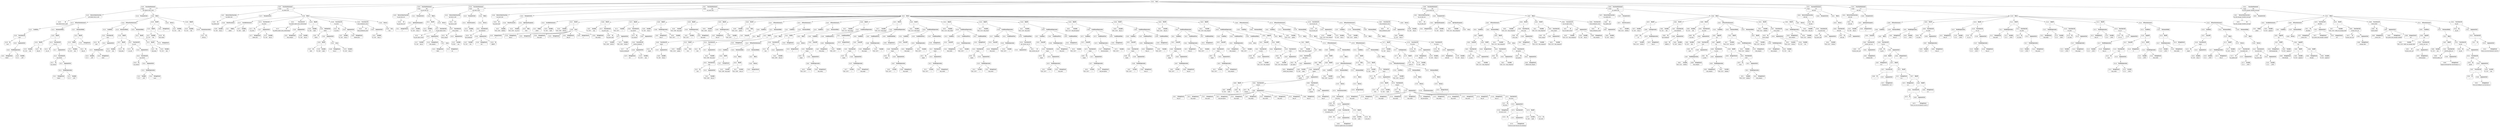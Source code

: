 digraph ast {
node [shape=none];
94209 [label=<<TABLE border='1' cellspacing='0' cellpadding='10' style='rounded' ><TR><TD border='0'>94209</TD><TD border='0'><B>BinOP</B></TD></TR><HR/><TR><TD border='0' cellpadding='5' colspan='2'>=</TD></TR></TABLE>>];
94209 -> 94208 [weight=2];
94209 -> 94218 [weight=2];
94208 [label=<<TABLE border='1' cellspacing='0' cellpadding='10' style='rounded' ><TR><TD border='0'>94208</TD><TD border='0'><B>BinOP</B></TD></TR><HR/><TR><TD border='0' cellpadding='5' colspan='2'>-&gt;</TD></TR></TABLE>>];
94208 -> 94206 [weight=2];
94208 -> 94207 [weight=2];
94211 [label=<<TABLE border='1' cellspacing='0' cellpadding='10' style='rounded' ><TR><TD border='0'>94211</TD><TD border='0'><B>Id</B></TD></TR><HR/><TR><TD border='0' cellpadding='5' colspan='2'>wp_unslash</TD></TR></TABLE>>];
94210 [label=<<TABLE border='1' cellspacing='0' cellpadding='10' style='rounded' ><TR><TD border='0'>94210</TD><TD border='0'><B>Id</B></TD></TR><HR/><TR><TD border='0' cellpadding='5' colspan='2'>esc_url</TD></TR></TABLE>>];
94213 [label=<<TABLE border='1' cellspacing='0' cellpadding='10' style='rounded' ><TR><TD border='0'>94213</TD><TD border='0'><B>StringLiteral</B></TD></TR><HR/><TR><TD border='0' cellpadding='5' colspan='2'>linkurl</TD></TR></TABLE>>];
94212 [label=<<TABLE border='1' cellspacing='0' cellpadding='10' style='rounded' ><TR><TD border='0'>94212</TD><TD border='0'><B>Variable</B></TD></TR><HR/><TR><TD border='0' cellpadding='5'>(0, 3)</TD><TD border='0' cellpadding='5'>_GET</TD></TR></TABLE>>];
94215 [label=<<TABLE border='1' cellspacing='0' cellpadding='10' style='rounded' ><TR><TD border='0'>94215</TD><TD border='0'><B>ArgumentList</B></TD></TR></TABLE>>];
94215 -> 94214 [weight=2];
94214 [label=<<TABLE border='1' cellspacing='0' cellpadding='10' style='rounded' ><TR><TD border='0'>94214</TD><TD border='0'><B>PostfixExpression</B></TD></TR></TABLE>>];
94214 -> 94212 [weight=2];
94214 -> 94213 [weight=2];
94217 [label=<<TABLE border='1' cellspacing='0' cellpadding='10' style='rounded' ><TR><TD border='0'>94217</TD><TD border='0'><B>ArgumentList</B></TD></TR></TABLE>>];
94217 -> 94216 [weight=2];
94216 [label=<<TABLE border='1' cellspacing='0' cellpadding='10' style='rounded' ><TR><TD border='0'>94216</TD><TD border='0'><B>FunctionCall</B></TD></TR><HR/><TR><TD border='0' cellpadding='5' colspan='2'>wp_unslash</TD></TR></TABLE>>];
94216 -> 94211 [weight=2];
94216 -> 94215 [weight=2];
94219 [label=<<TABLE border='1' cellspacing='0' cellpadding='10' style='rounded' ><TR><TD border='0'>94219</TD><TD border='0'><B>IfThenElseStatement</B></TD></TR></TABLE>>];
94219 -> 94205 [weight=2];
94219 -> 94220 [weight=2];
94219 -> 94227 [weight=2];
94218 [label=<<TABLE border='1' cellspacing='0' cellpadding='10' style='rounded' ><TR><TD border='0'>94218</TD><TD border='0'><B>FunctionCall</B></TD></TR><HR/><TR><TD border='0' cellpadding='5' colspan='2'>esc_url</TD></TR></TABLE>>];
94218 -> 94210 [weight=2];
94218 -> 94217 [weight=2];
94221 [label=<<TABLE border='1' cellspacing='0' cellpadding='10' style='rounded' ><TR><TD border='0'>94221</TD><TD border='0'><B>Variable</B></TD></TR><HR/><TR><TD border='0' cellpadding='5'>(0, 135)</TD><TD border='0' cellpadding='5'>link</TD></TR></TABLE>>];
94220 [label=<<TABLE border='1' cellspacing='0' cellpadding='10' style='rounded' ><TR><TD border='0'>94220</TD><TD border='0'><B>StatementBody</B></TD></TR></TABLE>>];
94220 -> 94209 [weight=2];
94223 [label=<<TABLE border='1' cellspacing='0' cellpadding='10' style='rounded' ><TR><TD border='0'>94223</TD><TD border='0'><B>BinOP</B></TD></TR><HR/><TR><TD border='0' cellpadding='5' colspan='2'>-&gt;</TD></TR></TABLE>>];
94223 -> 94221 [weight=2];
94223 -> 94222 [weight=2];
94222 [label=<<TABLE border='1' cellspacing='0' cellpadding='10' style='rounded' ><TR><TD border='0'>94222</TD><TD border='0'><B>Id</B></TD></TR><HR/><TR><TD border='0' cellpadding='5' colspan='2'>link_url</TD></TR></TABLE>>];
94225 [label=<<TABLE border='1' cellspacing='0' cellpadding='10' style='rounded' ><TR><TD border='0'>94225</TD><TD border='0'><B>StringLiteral</B></TD></TR><HR/><TR><TD border='0' cellpadding='5' colspan='2'></TD></TR></TABLE>>];
94224 [label=<<TABLE border='1' cellspacing='0' cellpadding='10' style='rounded' ><TR><TD border='0'>94224</TD><TD border='0'><B>BinOP</B></TD></TR><HR/><TR><TD border='0' cellpadding='5' colspan='2'>=</TD></TR></TABLE>>];
94224 -> 94223 [weight=2];
94224 -> 94225 [weight=2];
94227 [label=<<TABLE border='1' cellspacing='0' cellpadding='10' style='rounded' ><TR><TD border='0'>94227</TD><TD border='0'><B>StatementBody</B></TD></TR></TABLE>>];
94227 -> 94224 [weight=2];
94229 [label=<<TABLE border='1' cellspacing='0' cellpadding='10' style='rounded' ><TR><TD border='0'>94229</TD><TD border='0'><B>Variable</B></TD></TR><HR/><TR><TD border='0' cellpadding='5'>(0, 3)</TD><TD border='0' cellpadding='5'>_GET</TD></TR></TABLE>>];
94228 [label=<<TABLE border='1' cellspacing='0' cellpadding='10' style='rounded' ><TR><TD border='0'>94228</TD><TD border='0'><B>Id</B></TD></TR><HR/><TR><TD border='0' cellpadding='5' colspan='2'>isset</TD></TR></TABLE>>];
94231 [label=<<TABLE border='1' cellspacing='0' cellpadding='10' style='rounded' ><TR><TD border='0'>94231</TD><TD border='0'><B>PostfixExpression</B></TD></TR></TABLE>>];
94231 -> 94229 [weight=2];
94231 -> 94230 [weight=2];
94230 [label=<<TABLE border='1' cellspacing='0' cellpadding='10' style='rounded' ><TR><TD border='0'>94230</TD><TD border='0'><B>StringLiteral</B></TD></TR><HR/><TR><TD border='0' cellpadding='5' colspan='2'>name</TD></TR></TABLE>>];
94233 [label=<<TABLE border='1' cellspacing='0' cellpadding='10' style='rounded' ><TR><TD border='0'>94233</TD><TD border='0'><B>FunctionCall</B></TD></TR><HR/><TR><TD border='0' cellpadding='5' colspan='2'>isset</TD></TR></TABLE>>];
94233 -> 94228 [weight=2];
94233 -> 94232 [weight=2];
94232 [label=<<TABLE border='1' cellspacing='0' cellpadding='10' style='rounded' ><TR><TD border='0'>94232</TD><TD border='0'><B>ArgumentList</B></TD></TR></TABLE>>];
94232 -> 94231 [weight=2];
94235 [label=<<TABLE border='1' cellspacing='0' cellpadding='10' style='rounded' ><TR><TD border='0'>94235</TD><TD border='0'><B>Variable</B></TD></TR><HR/><TR><TD border='0' cellpadding='5'>(0, 135)</TD><TD border='0' cellpadding='5'>link</TD></TR></TABLE>>];
94234 [label=<<TABLE border='1' cellspacing='0' cellpadding='10' style='rounded' ><TR><TD border='0'>94234</TD><TD border='0'><B>Condition</B></TD></TR></TABLE>>];
94234 -> 94233 [weight=2];
94237 [label=<<TABLE border='1' cellspacing='0' cellpadding='10' style='rounded' ><TR><TD border='0'>94237</TD><TD border='0'><B>BinOP</B></TD></TR><HR/><TR><TD border='0' cellpadding='5' colspan='2'>-&gt;</TD></TR></TABLE>>];
94237 -> 94235 [weight=2];
94237 -> 94236 [weight=2];
94236 [label=<<TABLE border='1' cellspacing='0' cellpadding='10' style='rounded' ><TR><TD border='0'>94236</TD><TD border='0'><B>Id</B></TD></TR><HR/><TR><TD border='0' cellpadding='5' colspan='2'>link_name</TD></TR></TABLE>>];
94239 [label=<<TABLE border='1' cellspacing='0' cellpadding='10' style='rounded' ><TR><TD border='0'>94239</TD><TD border='0'><B>Id</B></TD></TR><HR/><TR><TD border='0' cellpadding='5' colspan='2'>esc_attr</TD></TR></TABLE>>];
94238 [label=<<TABLE border='1' cellspacing='0' cellpadding='10' style='rounded' ><TR><TD border='0'>94238</TD><TD border='0'><B>BinOP</B></TD></TR><HR/><TR><TD border='0' cellpadding='5' colspan='2'>=</TD></TR></TABLE>>];
94238 -> 94237 [weight=2];
94238 -> 94247 [weight=2];
94241 [label=<<TABLE border='1' cellspacing='0' cellpadding='10' style='rounded' ><TR><TD border='0'>94241</TD><TD border='0'><B>Variable</B></TD></TR><HR/><TR><TD border='0' cellpadding='5'>(0, 3)</TD><TD border='0' cellpadding='5'>_GET</TD></TR></TABLE>>];
94240 [label=<<TABLE border='1' cellspacing='0' cellpadding='10' style='rounded' ><TR><TD border='0'>94240</TD><TD border='0'><B>Id</B></TD></TR><HR/><TR><TD border='0' cellpadding='5' colspan='2'>wp_unslash</TD></TR></TABLE>>];
94243 [label=<<TABLE border='1' cellspacing='0' cellpadding='10' style='rounded' ><TR><TD border='0'>94243</TD><TD border='0'><B>PostfixExpression</B></TD></TR></TABLE>>];
94243 -> 94241 [weight=2];
94243 -> 94242 [weight=2];
94242 [label=<<TABLE border='1' cellspacing='0' cellpadding='10' style='rounded' ><TR><TD border='0'>94242</TD><TD border='0'><B>StringLiteral</B></TD></TR><HR/><TR><TD border='0' cellpadding='5' colspan='2'>name</TD></TR></TABLE>>];
94245 [label=<<TABLE border='1' cellspacing='0' cellpadding='10' style='rounded' ><TR><TD border='0'>94245</TD><TD border='0'><B>FunctionCall</B></TD></TR><HR/><TR><TD border='0' cellpadding='5' colspan='2'>wp_unslash</TD></TR></TABLE>>];
94245 -> 94240 [weight=2];
94245 -> 94244 [weight=2];
94244 [label=<<TABLE border='1' cellspacing='0' cellpadding='10' style='rounded' ><TR><TD border='0'>94244</TD><TD border='0'><B>ArgumentList</B></TD></TR></TABLE>>];
94244 -> 94243 [weight=2];
94247 [label=<<TABLE border='1' cellspacing='0' cellpadding='10' style='rounded' ><TR><TD border='0'>94247</TD><TD border='0'><B>FunctionCall</B></TD></TR><HR/><TR><TD border='0' cellpadding='5' colspan='2'>esc_attr</TD></TR></TABLE>>];
94247 -> 94239 [weight=2];
94247 -> 94246 [weight=2];
94246 [label=<<TABLE border='1' cellspacing='0' cellpadding='10' style='rounded' ><TR><TD border='0'>94246</TD><TD border='0'><B>ArgumentList</B></TD></TR></TABLE>>];
94246 -> 94245 [weight=2];
94249 [label=<<TABLE border='1' cellspacing='0' cellpadding='10' style='rounded' ><TR><TD border='0'>94249</TD><TD border='0'><B>StatementBody</B></TD></TR></TABLE>>];
94249 -> 94238 [weight=2];
94248 [label=<<TABLE border='1' cellspacing='0' cellpadding='10' style='rounded' ><TR><TD border='0'>94248</TD><TD border='0'><B>IfThenElseStatement</B></TD></TR></TABLE>>];
94248 -> 94234 [weight=2];
94248 -> 94249 [weight=2];
94248 -> 94256 [weight=2];
94251 [label=<<TABLE border='1' cellspacing='0' cellpadding='10' style='rounded' ><TR><TD border='0'>94251</TD><TD border='0'><B>Id</B></TD></TR><HR/><TR><TD border='0' cellpadding='5' colspan='2'>link_name</TD></TR></TABLE>>];
94250 [label=<<TABLE border='1' cellspacing='0' cellpadding='10' style='rounded' ><TR><TD border='0'>94250</TD><TD border='0'><B>Variable</B></TD></TR><HR/><TR><TD border='0' cellpadding='5'>(0, 135)</TD><TD border='0' cellpadding='5'>link</TD></TR></TABLE>>];
94253 [label=<<TABLE border='1' cellspacing='0' cellpadding='10' style='rounded' ><TR><TD border='0'>94253</TD><TD border='0'><B>BinOP</B></TD></TR><HR/><TR><TD border='0' cellpadding='5' colspan='2'>=</TD></TR></TABLE>>];
94253 -> 94252 [weight=2];
94253 -> 94254 [weight=2];
94252 [label=<<TABLE border='1' cellspacing='0' cellpadding='10' style='rounded' ><TR><TD border='0'>94252</TD><TD border='0'><B>BinOP</B></TD></TR><HR/><TR><TD border='0' cellpadding='5' colspan='2'>-&gt;</TD></TR></TABLE>>];
94252 -> 94250 [weight=2];
94252 -> 94251 [weight=2];
94254 [label=<<TABLE border='1' cellspacing='0' cellpadding='10' style='rounded' ><TR><TD border='0'>94254</TD><TD border='0'><B>StringLiteral</B></TD></TR><HR/><TR><TD border='0' cellpadding='5' colspan='2'></TD></TR></TABLE>>];
94257 [label=<<TABLE border='1' cellspacing='0' cellpadding='10' style='rounded' ><TR><TD border='0'>94257</TD><TD border='0'><B>Variable</B></TD></TR><HR/><TR><TD border='0' cellpadding='5'>(0, 135)</TD><TD border='0' cellpadding='5'>link</TD></TR></TABLE>>];
94256 [label=<<TABLE border='1' cellspacing='0' cellpadding='10' style='rounded' ><TR><TD border='0'>94256</TD><TD border='0'><B>StatementBody</B></TD></TR></TABLE>>];
94256 -> 94253 [weight=2];
94259 [label=<<TABLE border='1' cellspacing='0' cellpadding='10' style='rounded' ><TR><TD border='0'>94259</TD><TD border='0'><B>BinOP</B></TD></TR><HR/><TR><TD border='0' cellpadding='5' colspan='2'>-&gt;</TD></TR></TABLE>>];
94259 -> 94257 [weight=2];
94259 -> 94258 [weight=2];
94258 [label=<<TABLE border='1' cellspacing='0' cellpadding='10' style='rounded' ><TR><TD border='0'>94258</TD><TD border='0'><B>Id</B></TD></TR><HR/><TR><TD border='0' cellpadding='5' colspan='2'>link_visible</TD></TR></TABLE>>];
94261 [label=<<TABLE border='1' cellspacing='0' cellpadding='10' style='rounded' ><TR><TD border='0'>94261</TD><TD border='0'><B>StringLiteral</B></TD></TR><HR/><TR><TD border='0' cellpadding='5' colspan='2'>Y</TD></TR></TABLE>>];
94260 [label=<<TABLE border='1' cellspacing='0' cellpadding='10' style='rounded' ><TR><TD border='0'>94260</TD><TD border='0'><B>BinOP</B></TD></TR><HR/><TR><TD border='0' cellpadding='5' colspan='2'>=</TD></TR></TABLE>>];
94260 -> 94259 [weight=2];
94260 -> 94261 [weight=2];
94263 [label=<<TABLE border='1' cellspacing='0' cellpadding='10' style='rounded' ><TR><TD border='0'>94263</TD><TD border='0'><B>Return</B></TD></TR></TABLE>>];
94263 -> 94262 [weight=2];
94262 [label=<<TABLE border='1' cellspacing='0' cellpadding='10' style='rounded' ><TR><TD border='0'>94262</TD><TD border='0'><B>Variable</B></TD></TR><HR/><TR><TD border='0' cellpadding='5'>(0, 135)</TD><TD border='0' cellpadding='5'>link</TD></TR></TABLE>>];
94265 [label=<<TABLE border='1' cellspacing='0' cellpadding='10' style='rounded' ><TR><TD border='0'>94265</TD><TD border='0'><B>FunctionStatement</B></TD></TR><HR/><TR><TD border='0' cellpadding='5'>Scope</TD><TD border='0' cellpadding='5'>578</TD></TR><HR/><TR><TD border='0' cellpadding='5' colspan='2'>get_default_link_to_edit</TD></TR></TABLE>>];
94265 -> 94193 [weight=2];
94265 -> 94194 [weight=2];
94265 -> 94264 [weight=2];
94264 [label=<<TABLE border='1' cellspacing='0' cellpadding='10' style='rounded' ><TR><TD border='0'>94264</TD><TD border='0'><B>Block</B></TD></TR></TABLE>>];
94264 -> 94196 [weight=2];
94264 -> 94219 [weight=2];
94264 -> 94248 [weight=2];
94264 -> 94260 [weight=2];
94264 -> 94263 [weight=2];
94267 [label=<<TABLE border='1' cellspacing='0' cellpadding='10' style='rounded' ><TR><TD border='0'>94267</TD><TD border='0'><B>ReturnValueFunction</B></TD></TR><HR/><TR><TD border='0' cellpadding='5' colspan='2'>wp_delete_link</TD></TR></TABLE>>];
94267 -> 94266 [weight=2];
94266 [label=<<TABLE border='1' cellspacing='0' cellpadding='10' style='rounded' ><TR><TD border='0'>94266</TD><TD border='0'><B>Id</B></TD></TR><HR/><TR><TD border='0' cellpadding='5' colspan='2'>wp_delete_link</TD></TR></TABLE>>];
94269 [label=<<TABLE border='1' cellspacing='0' cellpadding='10' style='rounded' ><TR><TD border='0'>94269</TD><TD border='0'><B>ValueParameter</B></TD></TR></TABLE>>];
94269 -> 94268 [weight=2];
94268 [label=<<TABLE border='1' cellspacing='0' cellpadding='10' style='rounded' ><TR><TD border='0'>94268</TD><TD border='0'><B>Variable</B></TD></TR><HR/><TR><TD border='0' cellpadding='5'>(0, 140)</TD><TD border='0' cellpadding='5'>link_id</TD></TR></TABLE>>];
94271 [label=<<TABLE border='1' cellspacing='0' cellpadding='10' style='rounded' ><TR><TD border='0'>94271</TD><TD border='0'><B>Global</B></TD></TR><HR/><TR><TD border='0' cellpadding='5' colspan='2'>global</TD></TR></TABLE>>];
94270 [label=<<TABLE border='1' cellspacing='0' cellpadding='10' style='rounded' ><TR><TD border='0'>94270</TD><TD border='0'><B>ParameterList</B></TD></TR></TABLE>>];
94270 -> 94269 [weight=2];
94273 [label=<<TABLE border='1' cellspacing='0' cellpadding='10' style='rounded' ><TR><TD border='0'>94273</TD><TD border='0'><B>VariableStatement</B></TD></TR></TABLE>>];
94273 -> 94271 [weight=2];
94273 -> 94272 [weight=2];
94272 [label=<<TABLE border='1' cellspacing='0' cellpadding='10' style='rounded' ><TR><TD border='0'>94272</TD><TD border='0'><B>Variable</B></TD></TR><HR/><TR><TD border='0' cellpadding='5'>(0, 184)</TD><TD border='0' cellpadding='5'>wpdb</TD></TR></TABLE>>];
94275 [label=<<TABLE border='1' cellspacing='0' cellpadding='10' style='rounded' ><TR><TD border='0'>94275</TD><TD border='0'><B>StringLiteral</B></TD></TR><HR/><TR><TD border='0' cellpadding='5' colspan='2'>delete_link</TD></TR></TABLE>>];
94274 [label=<<TABLE border='1' cellspacing='0' cellpadding='10' style='rounded' ><TR><TD border='0'>94274</TD><TD border='0'><B>Id</B></TD></TR><HR/><TR><TD border='0' cellpadding='5' colspan='2'>do_action</TD></TR></TABLE>>];
94277 [label=<<TABLE border='1' cellspacing='0' cellpadding='10' style='rounded' ><TR><TD border='0'>94277</TD><TD border='0'><B>ArgumentList</B></TD></TR></TABLE>>];
94277 -> 94275 [weight=2];
94277 -> 94276 [weight=2];
94276 [label=<<TABLE border='1' cellspacing='0' cellpadding='10' style='rounded' ><TR><TD border='0'>94276</TD><TD border='0'><B>Variable</B></TD></TR><HR/><TR><TD border='0' cellpadding='5'>(0, 140)</TD><TD border='0' cellpadding='5'>link_id</TD></TR></TABLE>>];
94279 [label=<<TABLE border='1' cellspacing='0' cellpadding='10' style='rounded' ><TR><TD border='0'>94279</TD><TD border='0'><B>Id</B></TD></TR><HR/><TR><TD border='0' cellpadding='5' colspan='2'>wp_delete_object_term_relationships</TD></TR></TABLE>>];
94278 [label=<<TABLE border='1' cellspacing='0' cellpadding='10' style='rounded' ><TR><TD border='0'>94278</TD><TD border='0'><B>FunctionCall</B></TD></TR><HR/><TR><TD border='0' cellpadding='5' colspan='2'>do_action</TD></TR></TABLE>>];
94278 -> 94274 [weight=2];
94278 -> 94277 [weight=2];
94281 [label=<<TABLE border='1' cellspacing='0' cellpadding='10' style='rounded' ><TR><TD border='0'>94281</TD><TD border='0'><B>StringLiteral</B></TD></TR><HR/><TR><TD border='0' cellpadding='5' colspan='2'>link_category</TD></TR></TABLE>>];
94280 [label=<<TABLE border='1' cellspacing='0' cellpadding='10' style='rounded' ><TR><TD border='0'>94280</TD><TD border='0'><B>Variable</B></TD></TR><HR/><TR><TD border='0' cellpadding='5'>(0, 140)</TD><TD border='0' cellpadding='5'>link_id</TD></TR></TABLE>>];
94283 [label=<<TABLE border='1' cellspacing='0' cellpadding='10' style='rounded' ><TR><TD border='0'>94283</TD><TD border='0'><B>FunctionCall</B></TD></TR><HR/><TR><TD border='0' cellpadding='5' colspan='2'>wp_delete_object_term_relationships</TD></TR></TABLE>>];
94283 -> 94279 [weight=2];
94283 -> 94282 [weight=2];
94282 [label=<<TABLE border='1' cellspacing='0' cellpadding='10' style='rounded' ><TR><TD border='0'>94282</TD><TD border='0'><B>ArgumentList</B></TD></TR></TABLE>>];
94282 -> 94280 [weight=2];
94282 -> 94281 [weight=2];
94285 [label=<<TABLE border='1' cellspacing='0' cellpadding='10' style='rounded' ><TR><TD border='0'>94285</TD><TD border='0'><B>Id</B></TD></TR><HR/><TR><TD border='0' cellpadding='5' colspan='2'>delete</TD></TR></TABLE>>];
94284 [label=<<TABLE border='1' cellspacing='0' cellpadding='10' style='rounded' ><TR><TD border='0'>94284</TD><TD border='0'><B>Variable</B></TD></TR><HR/><TR><TD border='0' cellpadding='5'>(0, 184)</TD><TD border='0' cellpadding='5'>wpdb</TD></TR></TABLE>>];
94287 [label=<<TABLE border='1' cellspacing='0' cellpadding='10' style='rounded' ><TR><TD border='0'>94287</TD><TD border='0'><B>Id</B></TD></TR><HR/><TR><TD border='0' cellpadding='5' colspan='2'>links</TD></TR></TABLE>>];
94286 [label=<<TABLE border='1' cellspacing='0' cellpadding='10' style='rounded' ><TR><TD border='0'>94286</TD><TD border='0'><B>Variable</B></TD></TR><HR/><TR><TD border='0' cellpadding='5'>(0, 184)</TD><TD border='0' cellpadding='5'>wpdb</TD></TR></TABLE>>];
94289 [label=<<TABLE border='1' cellspacing='0' cellpadding='10' style='rounded' ><TR><TD border='0'>94289</TD><TD border='0'><B>StringLiteral</B></TD></TR><HR/><TR><TD border='0' cellpadding='5' colspan='2'>link_id</TD></TR></TABLE>>];
94288 [label=<<TABLE border='1' cellspacing='0' cellpadding='10' style='rounded' ><TR><TD border='0'>94288</TD><TD border='0'><B>BinOP</B></TD></TR><HR/><TR><TD border='0' cellpadding='5' colspan='2'>-&gt;</TD></TR></TABLE>>];
94288 -> 94286 [weight=2];
94288 -> 94287 [weight=2];
94291 [label=<<TABLE border='1' cellspacing='0' cellpadding='10' style='rounded' ><TR><TD border='0'>94291</TD><TD border='0'><B>Array</B></TD></TR></TABLE>>];
94291 -> 94289 [weight=2];
94291 -> 94290 [weight=2];
94290 [label=<<TABLE border='1' cellspacing='0' cellpadding='10' style='rounded' ><TR><TD border='0'>94290</TD><TD border='0'><B>Variable</B></TD></TR><HR/><TR><TD border='0' cellpadding='5'>(0, 140)</TD><TD border='0' cellpadding='5'>link_id</TD></TR></TABLE>>];
94293 [label=<<TABLE border='1' cellspacing='0' cellpadding='10' style='rounded' ><TR><TD border='0'>94293</TD><TD border='0'><B>MethodCall</B></TD></TR><HR/><TR><TD border='0' cellpadding='5' colspan='2'>delete</TD></TR></TABLE>>];
94293 -> 94285 [weight=2];
94293 -> 94292 [weight=2];
94292 [label=<<TABLE border='1' cellspacing='0' cellpadding='10' style='rounded' ><TR><TD border='0'>94292</TD><TD border='0'><B>ArgumentList</B></TD></TR></TABLE>>];
94292 -> 94288 [weight=2];
94292 -> 94291 [weight=2];
94295 [label=<<TABLE border='1' cellspacing='0' cellpadding='10' style='rounded' ><TR><TD border='0'>94295</TD><TD border='0'><B>Id</B></TD></TR><HR/><TR><TD border='0' cellpadding='5' colspan='2'>do_action</TD></TR></TABLE>>];
94294 [label=<<TABLE border='1' cellspacing='0' cellpadding='10' style='rounded' ><TR><TD border='0'>94294</TD><TD border='0'><B>BinOP</B></TD></TR><HR/><TR><TD border='0' cellpadding='5' colspan='2'>-&gt;</TD></TR></TABLE>>];
94294 -> 94284 [weight=2];
94294 -> 94293 [weight=2];
94297 [label=<<TABLE border='1' cellspacing='0' cellpadding='10' style='rounded' ><TR><TD border='0'>94297</TD><TD border='0'><B>Variable</B></TD></TR><HR/><TR><TD border='0' cellpadding='5'>(0, 140)</TD><TD border='0' cellpadding='5'>link_id</TD></TR></TABLE>>];
94296 [label=<<TABLE border='1' cellspacing='0' cellpadding='10' style='rounded' ><TR><TD border='0'>94296</TD><TD border='0'><B>StringLiteral</B></TD></TR><HR/><TR><TD border='0' cellpadding='5' colspan='2'>deleted_link</TD></TR></TABLE>>];
94299 [label=<<TABLE border='1' cellspacing='0' cellpadding='10' style='rounded' ><TR><TD border='0'>94299</TD><TD border='0'><B>FunctionCall</B></TD></TR><HR/><TR><TD border='0' cellpadding='5' colspan='2'>do_action</TD></TR></TABLE>>];
94299 -> 94295 [weight=2];
94299 -> 94298 [weight=2];
94298 [label=<<TABLE border='1' cellspacing='0' cellpadding='10' style='rounded' ><TR><TD border='0'>94298</TD><TD border='0'><B>ArgumentList</B></TD></TR></TABLE>>];
94298 -> 94296 [weight=2];
94298 -> 94297 [weight=2];
94301 [label=<<TABLE border='1' cellspacing='0' cellpadding='10' style='rounded' ><TR><TD border='0'>94301</TD><TD border='0'><B>Variable</B></TD></TR><HR/><TR><TD border='0' cellpadding='5'>(0, 140)</TD><TD border='0' cellpadding='5'>link_id</TD></TR></TABLE>>];
94300 [label=<<TABLE border='1' cellspacing='0' cellpadding='10' style='rounded' ><TR><TD border='0'>94300</TD><TD border='0'><B>Id</B></TD></TR><HR/><TR><TD border='0' cellpadding='5' colspan='2'>clean_bookmark_cache</TD></TR></TABLE>>];
94303 [label=<<TABLE border='1' cellspacing='0' cellpadding='10' style='rounded' ><TR><TD border='0'>94303</TD><TD border='0'><B>FunctionCall</B></TD></TR><HR/><TR><TD border='0' cellpadding='5' colspan='2'>clean_bookmark_cache</TD></TR></TABLE>>];
94303 -> 94300 [weight=2];
94303 -> 94302 [weight=2];
94302 [label=<<TABLE border='1' cellspacing='0' cellpadding='10' style='rounded' ><TR><TD border='0'>94302</TD><TD border='0'><B>ArgumentList</B></TD></TR></TABLE>>];
94302 -> 94301 [weight=2];
94305 [label=<<TABLE border='1' cellspacing='0' cellpadding='10' style='rounded' ><TR><TD border='0'>94305</TD><TD border='0'><B>Return</B></TD></TR></TABLE>>];
94305 -> 94304 [weight=2];
94304 [label=<<TABLE border='1' cellspacing='0' cellpadding='10' style='rounded' ><TR><TD border='0'>94304</TD><TD border='0'><B>True</B></TD></TR><HR/><TR><TD border='0' cellpadding='5' colspan='2'>true</TD></TR></TABLE>>];
94307 [label=<<TABLE border='1' cellspacing='0' cellpadding='10' style='rounded' ><TR><TD border='0'>94307</TD><TD border='0'><B>FunctionStatement</B></TD></TR><HR/><TR><TD border='0' cellpadding='5'>Scope</TD><TD border='0' cellpadding='5'>579</TD></TR><HR/><TR><TD border='0' cellpadding='5' colspan='2'>wp_delete_link</TD></TR></TABLE>>];
94307 -> 94267 [weight=2];
94307 -> 94270 [weight=2];
94307 -> 94306 [weight=2];
94306 [label=<<TABLE border='1' cellspacing='0' cellpadding='10' style='rounded' ><TR><TD border='0'>94306</TD><TD border='0'><B>Block</B></TD></TR></TABLE>>];
94306 -> 94273 [weight=2];
94306 -> 94278 [weight=2];
94306 -> 94283 [weight=2];
94306 -> 94294 [weight=2];
94306 -> 94299 [weight=2];
94306 -> 94303 [weight=2];
94306 -> 94305 [weight=2];
94309 [label=<<TABLE border='1' cellspacing='0' cellpadding='10' style='rounded' ><TR><TD border='0'>94309</TD><TD border='0'><B>ReturnValueFunction</B></TD></TR><HR/><TR><TD border='0' cellpadding='5' colspan='2'>wp_get_link_cats</TD></TR></TABLE>>];
94309 -> 94308 [weight=2];
94308 [label=<<TABLE border='1' cellspacing='0' cellpadding='10' style='rounded' ><TR><TD border='0'>94308</TD><TD border='0'><B>Id</B></TD></TR><HR/><TR><TD border='0' cellpadding='5' colspan='2'>wp_get_link_cats</TD></TR></TABLE>>];
94311 [label=<<TABLE border='1' cellspacing='0' cellpadding='10' style='rounded' ><TR><TD border='0'>94311</TD><TD border='0'><B>IntegerLiteral</B></TD></TR><HR/><TR><TD border='0' cellpadding='5' colspan='2'>0</TD></TR></TABLE>>];
94310 [label=<<TABLE border='1' cellspacing='0' cellpadding='10' style='rounded' ><TR><TD border='0'>94310</TD><TD border='0'><B>Variable</B></TD></TR><HR/><TR><TD border='0' cellpadding='5'>(0, 140)</TD><TD border='0' cellpadding='5'>link_id</TD></TR></TABLE>>];
94313 [label=<<TABLE border='1' cellspacing='0' cellpadding='10' style='rounded' ><TR><TD border='0'>94313</TD><TD border='0'><B>ParameterList</B></TD></TR></TABLE>>];
94313 -> 94312 [weight=2];
94312 [label=<<TABLE border='1' cellspacing='0' cellpadding='10' style='rounded' ><TR><TD border='0'>94312</TD><TD border='0'><B>OptValueParameter</B></TD></TR></TABLE>>];
94312 -> 94310 [weight=2];
94312 -> 94311 [weight=2];
94315 [label=<<TABLE border='1' cellspacing='0' cellpadding='10' style='rounded' ><TR><TD border='0'>94315</TD><TD border='0'><B>BinOP</B></TD></TR><HR/><TR><TD border='0' cellpadding='5' colspan='2'>=</TD></TR></TABLE>>];
94315 -> 94314 [weight=2];
94315 -> 94323 [weight=2];
94314 [label=<<TABLE border='1' cellspacing='0' cellpadding='10' style='rounded' ><TR><TD border='0'>94314</TD><TD border='0'><B>Variable</B></TD></TR><HR/><TR><TD border='0' cellpadding='5'>(0, 802)</TD><TD border='0' cellpadding='5'>cats</TD></TR></TABLE>>];
94317 [label=<<TABLE border='1' cellspacing='0' cellpadding='10' style='rounded' ><TR><TD border='0'>94317</TD><TD border='0'><B>Variable</B></TD></TR><HR/><TR><TD border='0' cellpadding='5'>(0, 140)</TD><TD border='0' cellpadding='5'>link_id</TD></TR></TABLE>>];
94316 [label=<<TABLE border='1' cellspacing='0' cellpadding='10' style='rounded' ><TR><TD border='0'>94316</TD><TD border='0'><B>Id</B></TD></TR><HR/><TR><TD border='0' cellpadding='5' colspan='2'>wp_get_object_terms</TD></TR></TABLE>>];
94319 [label=<<TABLE border='1' cellspacing='0' cellpadding='10' style='rounded' ><TR><TD border='0'>94319</TD><TD border='0'><B>StringLiteral</B></TD></TR><HR/><TR><TD border='0' cellpadding='5' colspan='2'>fields</TD></TR></TABLE>>];
94318 [label=<<TABLE border='1' cellspacing='0' cellpadding='10' style='rounded' ><TR><TD border='0'>94318</TD><TD border='0'><B>StringLiteral</B></TD></TR><HR/><TR><TD border='0' cellpadding='5' colspan='2'>link_category</TD></TR></TABLE>>];
94321 [label=<<TABLE border='1' cellspacing='0' cellpadding='10' style='rounded' ><TR><TD border='0'>94321</TD><TD border='0'><B>Array</B></TD></TR></TABLE>>];
94321 -> 94319 [weight=2];
94321 -> 94320 [weight=2];
94320 [label=<<TABLE border='1' cellspacing='0' cellpadding='10' style='rounded' ><TR><TD border='0'>94320</TD><TD border='0'><B>StringLiteral</B></TD></TR><HR/><TR><TD border='0' cellpadding='5' colspan='2'>ids</TD></TR></TABLE>>];
94323 [label=<<TABLE border='1' cellspacing='0' cellpadding='10' style='rounded' ><TR><TD border='0'>94323</TD><TD border='0'><B>FunctionCall</B></TD></TR><HR/><TR><TD border='0' cellpadding='5' colspan='2'>wp_get_object_terms</TD></TR></TABLE>>];
94323 -> 94316 [weight=2];
94323 -> 94322 [weight=2];
94322 [label=<<TABLE border='1' cellspacing='0' cellpadding='10' style='rounded' ><TR><TD border='0'>94322</TD><TD border='0'><B>ArgumentList</B></TD></TR></TABLE>>];
94322 -> 94317 [weight=2];
94322 -> 94318 [weight=2];
94322 -> 94321 [weight=2];
94325 [label=<<TABLE border='1' cellspacing='0' cellpadding='10' style='rounded' ><TR><TD border='0'>94325</TD><TD border='0'><B>Variable</B></TD></TR><HR/><TR><TD border='0' cellpadding='5'>(0, 802)</TD><TD border='0' cellpadding='5'>cats</TD></TR></TABLE>>];
94324 [label=<<TABLE border='1' cellspacing='0' cellpadding='10' style='rounded' ><TR><TD border='0'>94324</TD><TD border='0'><B>Id</B></TD></TR><HR/><TR><TD border='0' cellpadding='5' colspan='2'>array_unique</TD></TR></TABLE>>];
94327 [label=<<TABLE border='1' cellspacing='0' cellpadding='10' style='rounded' ><TR><TD border='0'>94327</TD><TD border='0'><B>FunctionCall</B></TD></TR><HR/><TR><TD border='0' cellpadding='5' colspan='2'>array_unique</TD></TR></TABLE>>];
94327 -> 94324 [weight=2];
94327 -> 94326 [weight=2];
94326 [label=<<TABLE border='1' cellspacing='0' cellpadding='10' style='rounded' ><TR><TD border='0'>94326</TD><TD border='0'><B>ArgumentList</B></TD></TR></TABLE>>];
94326 -> 94325 [weight=2];
94329 [label=<<TABLE border='1' cellspacing='0' cellpadding='10' style='rounded' ><TR><TD border='0'>94329</TD><TD border='0'><B>Block</B></TD></TR></TABLE>>];
94329 -> 94315 [weight=2];
94329 -> 94328 [weight=2];
94328 [label=<<TABLE border='1' cellspacing='0' cellpadding='10' style='rounded' ><TR><TD border='0'>94328</TD><TD border='0'><B>Return</B></TD></TR></TABLE>>];
94328 -> 94327 [weight=2];
94331 [label=<<TABLE border='1' cellspacing='0' cellpadding='10' style='rounded' ><TR><TD border='0'>94331</TD><TD border='0'><B>Id</B></TD></TR><HR/><TR><TD border='0' cellpadding='5' colspan='2'>get_link_to_edit</TD></TR></TABLE>>];
94330 [label=<<TABLE border='1' cellspacing='0' cellpadding='10' style='rounded' ><TR><TD border='0'>94330</TD><TD border='0'><B>FunctionStatement</B></TD></TR><HR/><TR><TD border='0' cellpadding='5'>Scope</TD><TD border='0' cellpadding='5'>580</TD></TR><HR/><TR><TD border='0' cellpadding='5' colspan='2'>wp_get_link_cats</TD></TR></TABLE>>];
94330 -> 94309 [weight=2];
94330 -> 94313 [weight=2];
94330 -> 94329 [weight=2];
94333 [label=<<TABLE border='1' cellspacing='0' cellpadding='10' style='rounded' ><TR><TD border='0'>94333</TD><TD border='0'><B>Variable</B></TD></TR><HR/><TR><TD border='0' cellpadding='5'>(0, 135)</TD><TD border='0' cellpadding='5'>link</TD></TR></TABLE>>];
94332 [label=<<TABLE border='1' cellspacing='0' cellpadding='10' style='rounded' ><TR><TD border='0'>94332</TD><TD border='0'><B>ReturnValueFunction</B></TD></TR><HR/><TR><TD border='0' cellpadding='5' colspan='2'>get_link_to_edit</TD></TR></TABLE>>];
94332 -> 94331 [weight=2];
94335 [label=<<TABLE border='1' cellspacing='0' cellpadding='10' style='rounded' ><TR><TD border='0'>94335</TD><TD border='0'><B>ParameterList</B></TD></TR></TABLE>>];
94335 -> 94334 [weight=2];
94334 [label=<<TABLE border='1' cellspacing='0' cellpadding='10' style='rounded' ><TR><TD border='0'>94334</TD><TD border='0'><B>ValueParameter</B></TD></TR></TABLE>>];
94334 -> 94333 [weight=2];
94337 [label=<<TABLE border='1' cellspacing='0' cellpadding='10' style='rounded' ><TR><TD border='0'>94337</TD><TD border='0'><B>Variable</B></TD></TR><HR/><TR><TD border='0' cellpadding='5'>(0, 135)</TD><TD border='0' cellpadding='5'>link</TD></TR></TABLE>>];
94336 [label=<<TABLE border='1' cellspacing='0' cellpadding='10' style='rounded' ><TR><TD border='0'>94336</TD><TD border='0'><B>Id</B></TD></TR><HR/><TR><TD border='0' cellpadding='5' colspan='2'>get_bookmark</TD></TR></TABLE>>];
94339 [label=<<TABLE border='1' cellspacing='0' cellpadding='10' style='rounded' ><TR><TD border='0'>94339</TD><TD border='0'><B>StringLiteral</B></TD></TR><HR/><TR><TD border='0' cellpadding='5' colspan='2'>edit</TD></TR></TABLE>>];
94338 [label=<<TABLE border='1' cellspacing='0' cellpadding='10' style='rounded' ><TR><TD border='0'>94338</TD><TD border='0'><B>Id</B></TD></TR><HR/><TR><TD border='0' cellpadding='5' colspan='2'>OBJECT</TD></TR></TABLE>>];
94341 [label=<<TABLE border='1' cellspacing='0' cellpadding='10' style='rounded' ><TR><TD border='0'>94341</TD><TD border='0'><B>FunctionCall</B></TD></TR><HR/><TR><TD border='0' cellpadding='5' colspan='2'>get_bookmark</TD></TR></TABLE>>];
94341 -> 94336 [weight=2];
94341 -> 94340 [weight=2];
94340 [label=<<TABLE border='1' cellspacing='0' cellpadding='10' style='rounded' ><TR><TD border='0'>94340</TD><TD border='0'><B>ArgumentList</B></TD></TR></TABLE>>];
94340 -> 94337 [weight=2];
94340 -> 94338 [weight=2];
94340 -> 94339 [weight=2];
94343 [label=<<TABLE border='1' cellspacing='0' cellpadding='10' style='rounded' ><TR><TD border='0'>94343</TD><TD border='0'><B>Block</B></TD></TR></TABLE>>];
94343 -> 94342 [weight=2];
94342 [label=<<TABLE border='1' cellspacing='0' cellpadding='10' style='rounded' ><TR><TD border='0'>94342</TD><TD border='0'><B>Return</B></TD></TR></TABLE>>];
94342 -> 94341 [weight=2];
94345 [label=<<TABLE border='1' cellspacing='0' cellpadding='10' style='rounded' ><TR><TD border='0'>94345</TD><TD border='0'><B>Id</B></TD></TR><HR/><TR><TD border='0' cellpadding='5' colspan='2'>wp_insert_link</TD></TR></TABLE>>];
94344 [label=<<TABLE border='1' cellspacing='0' cellpadding='10' style='rounded' ><TR><TD border='0'>94344</TD><TD border='0'><B>FunctionStatement</B></TD></TR><HR/><TR><TD border='0' cellpadding='5'>Scope</TD><TD border='0' cellpadding='5'>581</TD></TR><HR/><TR><TD border='0' cellpadding='5' colspan='2'>get_link_to_edit</TD></TR></TABLE>>];
94344 -> 94332 [weight=2];
94344 -> 94335 [weight=2];
94344 -> 94343 [weight=2];
94347 [label=<<TABLE border='1' cellspacing='0' cellpadding='10' style='rounded' ><TR><TD border='0'>94347</TD><TD border='0'><B>Variable</B></TD></TR><HR/><TR><TD border='0' cellpadding='5'>(582, 2204)</TD><TD border='0' cellpadding='5'>linkdata</TD></TR></TABLE>>];
94346 [label=<<TABLE border='1' cellspacing='0' cellpadding='10' style='rounded' ><TR><TD border='0'>94346</TD><TD border='0'><B>ReturnValueFunction</B></TD></TR><HR/><TR><TD border='0' cellpadding='5' colspan='2'>wp_insert_link</TD></TR></TABLE>>];
94346 -> 94345 [weight=2];
94349 [label=<<TABLE border='1' cellspacing='0' cellpadding='10' style='rounded' ><TR><TD border='0'>94349</TD><TD border='0'><B>Variable</B></TD></TR><HR/><TR><TD border='0' cellpadding='5'>(582, 2205)</TD><TD border='0' cellpadding='5'>wp_error</TD></TR></TABLE>>];
94348 [label=<<TABLE border='1' cellspacing='0' cellpadding='10' style='rounded' ><TR><TD border='0'>94348</TD><TD border='0'><B>ValueParameter</B></TD></TR></TABLE>>];
94348 -> 94347 [weight=2];
94351 [label=<<TABLE border='1' cellspacing='0' cellpadding='10' style='rounded' ><TR><TD border='0'>94351</TD><TD border='0'><B>OptValueParameter</B></TD></TR></TABLE>>];
94351 -> 94349 [weight=2];
94351 -> 94350 [weight=2];
94350 [label=<<TABLE border='1' cellspacing='0' cellpadding='10' style='rounded' ><TR><TD border='0'>94350</TD><TD border='0'><B>False</B></TD></TR><HR/><TR><TD border='0' cellpadding='5' colspan='2'>false</TD></TR></TABLE>>];
94353 [label=<<TABLE border='1' cellspacing='0' cellpadding='10' style='rounded' ><TR><TD border='0'>94353</TD><TD border='0'><B>Global</B></TD></TR><HR/><TR><TD border='0' cellpadding='5' colspan='2'>global</TD></TR></TABLE>>];
94352 [label=<<TABLE border='1' cellspacing='0' cellpadding='10' style='rounded' ><TR><TD border='0'>94352</TD><TD border='0'><B>ParameterList</B></TD></TR></TABLE>>];
94352 -> 94348 [weight=2];
94352 -> 94351 [weight=2];
94355 [label=<<TABLE border='1' cellspacing='0' cellpadding='10' style='rounded' ><TR><TD border='0'>94355</TD><TD border='0'><B>VariableStatement</B></TD></TR></TABLE>>];
94355 -> 94353 [weight=2];
94355 -> 94354 [weight=2];
94354 [label=<<TABLE border='1' cellspacing='0' cellpadding='10' style='rounded' ><TR><TD border='0'>94354</TD><TD border='0'><B>Variable</B></TD></TR><HR/><TR><TD border='0' cellpadding='5'>(0, 184)</TD><TD border='0' cellpadding='5'>wpdb</TD></TR></TABLE>>];
94357 [label=<<TABLE border='1' cellspacing='0' cellpadding='10' style='rounded' ><TR><TD border='0'>94357</TD><TD border='0'><B>BinOP</B></TD></TR><HR/><TR><TD border='0' cellpadding='5' colspan='2'>=</TD></TR></TABLE>>];
94357 -> 94356 [weight=2];
94357 -> 94366 [weight=2];
94356 [label=<<TABLE border='1' cellspacing='0' cellpadding='10' style='rounded' ><TR><TD border='0'>94356</TD><TD border='0'><B>Variable</B></TD></TR><HR/><TR><TD border='0' cellpadding='5'>(582, 2206)</TD><TD border='0' cellpadding='5'>defaults</TD></TR></TABLE>>];
94359 [label=<<TABLE border='1' cellspacing='0' cellpadding='10' style='rounded' ><TR><TD border='0'>94359</TD><TD border='0'><B>IntegerLiteral</B></TD></TR><HR/><TR><TD border='0' cellpadding='5' colspan='2'>0</TD></TR></TABLE>>];
94358 [label=<<TABLE border='1' cellspacing='0' cellpadding='10' style='rounded' ><TR><TD border='0'>94358</TD><TD border='0'><B>StringLiteral</B></TD></TR><HR/><TR><TD border='0' cellpadding='5' colspan='2'>link_id</TD></TR></TABLE>>];
94361 [label=<<TABLE border='1' cellspacing='0' cellpadding='10' style='rounded' ><TR><TD border='0'>94361</TD><TD border='0'><B>StringLiteral</B></TD></TR><HR/><TR><TD border='0' cellpadding='5' colspan='2'></TD></TR></TABLE>>];
94360 [label=<<TABLE border='1' cellspacing='0' cellpadding='10' style='rounded' ><TR><TD border='0'>94360</TD><TD border='0'><B>StringLiteral</B></TD></TR><HR/><TR><TD border='0' cellpadding='5' colspan='2'>link_name</TD></TR></TABLE>>];
94363 [label=<<TABLE border='1' cellspacing='0' cellpadding='10' style='rounded' ><TR><TD border='0'>94363</TD><TD border='0'><B>StringLiteral</B></TD></TR><HR/><TR><TD border='0' cellpadding='5' colspan='2'></TD></TR></TABLE>>];
94362 [label=<<TABLE border='1' cellspacing='0' cellpadding='10' style='rounded' ><TR><TD border='0'>94362</TD><TD border='0'><B>StringLiteral</B></TD></TR><HR/><TR><TD border='0' cellpadding='5' colspan='2'>link_url</TD></TR></TABLE>>];
94365 [label=<<TABLE border='1' cellspacing='0' cellpadding='10' style='rounded' ><TR><TD border='0'>94365</TD><TD border='0'><B>IntegerLiteral</B></TD></TR><HR/><TR><TD border='0' cellpadding='5' colspan='2'>0</TD></TR></TABLE>>];
94364 [label=<<TABLE border='1' cellspacing='0' cellpadding='10' style='rounded' ><TR><TD border='0'>94364</TD><TD border='0'><B>StringLiteral</B></TD></TR><HR/><TR><TD border='0' cellpadding='5' colspan='2'>link_rating</TD></TR></TABLE>>];
94367 [label=<<TABLE border='1' cellspacing='0' cellpadding='10' style='rounded' ><TR><TD border='0'>94367</TD><TD border='0'><B>Variable</B></TD></TR><HR/><TR><TD border='0' cellpadding='5'>(0, 2197)</TD><TD border='0' cellpadding='5'>args</TD></TR></TABLE>>];
94366 [label=<<TABLE border='1' cellspacing='0' cellpadding='10' style='rounded' ><TR><TD border='0'>94366</TD><TD border='0'><B>Array</B></TD></TR></TABLE>>];
94366 -> 94358 [weight=2];
94366 -> 94359 [weight=2];
94366 -> 94360 [weight=2];
94366 -> 94361 [weight=2];
94366 -> 94362 [weight=2];
94366 -> 94363 [weight=2];
94366 -> 94364 [weight=2];
94366 -> 94365 [weight=2];
94369 [label=<<TABLE border='1' cellspacing='0' cellpadding='10' style='rounded' ><TR><TD border='0'>94369</TD><TD border='0'><B>Id</B></TD></TR><HR/><TR><TD border='0' cellpadding='5' colspan='2'>wp_parse_args</TD></TR></TABLE>>];
94368 [label=<<TABLE border='1' cellspacing='0' cellpadding='10' style='rounded' ><TR><TD border='0'>94368</TD><TD border='0'><B>BinOP</B></TD></TR><HR/><TR><TD border='0' cellpadding='5' colspan='2'>=</TD></TR></TABLE>>];
94368 -> 94367 [weight=2];
94368 -> 94373 [weight=2];
94371 [label=<<TABLE border='1' cellspacing='0' cellpadding='10' style='rounded' ><TR><TD border='0'>94371</TD><TD border='0'><B>Variable</B></TD></TR><HR/><TR><TD border='0' cellpadding='5'>(582, 2206)</TD><TD border='0' cellpadding='5'>defaults</TD></TR></TABLE>>];
94370 [label=<<TABLE border='1' cellspacing='0' cellpadding='10' style='rounded' ><TR><TD border='0'>94370</TD><TD border='0'><B>Variable</B></TD></TR><HR/><TR><TD border='0' cellpadding='5'>(582, 2204)</TD><TD border='0' cellpadding='5'>linkdata</TD></TR></TABLE>>];
94373 [label=<<TABLE border='1' cellspacing='0' cellpadding='10' style='rounded' ><TR><TD border='0'>94373</TD><TD border='0'><B>FunctionCall</B></TD></TR><HR/><TR><TD border='0' cellpadding='5' colspan='2'>wp_parse_args</TD></TR></TABLE>>];
94373 -> 94369 [weight=2];
94373 -> 94372 [weight=2];
94372 [label=<<TABLE border='1' cellspacing='0' cellpadding='10' style='rounded' ><TR><TD border='0'>94372</TD><TD border='0'><B>ArgumentList</B></TD></TR></TABLE>>];
94372 -> 94370 [weight=2];
94372 -> 94371 [weight=2];
94375 [label=<<TABLE border='1' cellspacing='0' cellpadding='10' style='rounded' ><TR><TD border='0'>94375</TD><TD border='0'><B>BinOP</B></TD></TR><HR/><TR><TD border='0' cellpadding='5' colspan='2'>=</TD></TR></TABLE>>];
94375 -> 94374 [weight=2];
94375 -> 94383 [weight=2];
94374 [label=<<TABLE border='1' cellspacing='0' cellpadding='10' style='rounded' ><TR><TD border='0'>94374</TD><TD border='0'><B>Variable</B></TD></TR><HR/><TR><TD border='0' cellpadding='5'>(582, 2207)</TD><TD border='0' cellpadding='5'>r</TD></TR></TABLE>>];
94377 [label=<<TABLE border='1' cellspacing='0' cellpadding='10' style='rounded' ><TR><TD border='0'>94377</TD><TD border='0'><B>Id</B></TD></TR><HR/><TR><TD border='0' cellpadding='5' colspan='2'>sanitize_bookmark</TD></TR></TABLE>>];
94376 [label=<<TABLE border='1' cellspacing='0' cellpadding='10' style='rounded' ><TR><TD border='0'>94376</TD><TD border='0'><B>Id</B></TD></TR><HR/><TR><TD border='0' cellpadding='5' colspan='2'>wp_unslash</TD></TR></TABLE>>];
94379 [label=<<TABLE border='1' cellspacing='0' cellpadding='10' style='rounded' ><TR><TD border='0'>94379</TD><TD border='0'><B>StringLiteral</B></TD></TR><HR/><TR><TD border='0' cellpadding='5' colspan='2'>db</TD></TR></TABLE>>];
94378 [label=<<TABLE border='1' cellspacing='0' cellpadding='10' style='rounded' ><TR><TD border='0'>94378</TD><TD border='0'><B>Variable</B></TD></TR><HR/><TR><TD border='0' cellpadding='5'>(0, 2197)</TD><TD border='0' cellpadding='5'>args</TD></TR></TABLE>>];
94381 [label=<<TABLE border='1' cellspacing='0' cellpadding='10' style='rounded' ><TR><TD border='0'>94381</TD><TD border='0'><B>FunctionCall</B></TD></TR><HR/><TR><TD border='0' cellpadding='5' colspan='2'>sanitize_bookmark</TD></TR></TABLE>>];
94381 -> 94377 [weight=2];
94381 -> 94380 [weight=2];
94380 [label=<<TABLE border='1' cellspacing='0' cellpadding='10' style='rounded' ><TR><TD border='0'>94380</TD><TD border='0'><B>ArgumentList</B></TD></TR></TABLE>>];
94380 -> 94378 [weight=2];
94380 -> 94379 [weight=2];
94383 [label=<<TABLE border='1' cellspacing='0' cellpadding='10' style='rounded' ><TR><TD border='0'>94383</TD><TD border='0'><B>FunctionCall</B></TD></TR><HR/><TR><TD border='0' cellpadding='5' colspan='2'>wp_unslash</TD></TR></TABLE>>];
94383 -> 94376 [weight=2];
94383 -> 94382 [weight=2];
94382 [label=<<TABLE border='1' cellspacing='0' cellpadding='10' style='rounded' ><TR><TD border='0'>94382</TD><TD border='0'><B>ArgumentList</B></TD></TR></TABLE>>];
94382 -> 94381 [weight=2];
94385 [label=<<TABLE border='1' cellspacing='0' cellpadding='10' style='rounded' ><TR><TD border='0'>94385</TD><TD border='0'><B>BinOP</B></TD></TR><HR/><TR><TD border='0' cellpadding='5' colspan='2'>=</TD></TR></TABLE>>];
94385 -> 94384 [weight=2];
94385 -> 94388 [weight=2];
94384 [label=<<TABLE border='1' cellspacing='0' cellpadding='10' style='rounded' ><TR><TD border='0'>94384</TD><TD border='0'><B>Variable</B></TD></TR><HR/><TR><TD border='0' cellpadding='5'>(0, 140)</TD><TD border='0' cellpadding='5'>link_id</TD></TR></TABLE>>];
94387 [label=<<TABLE border='1' cellspacing='0' cellpadding='10' style='rounded' ><TR><TD border='0'>94387</TD><TD border='0'><B>StringLiteral</B></TD></TR><HR/><TR><TD border='0' cellpadding='5' colspan='2'>link_id</TD></TR></TABLE>>];
94386 [label=<<TABLE border='1' cellspacing='0' cellpadding='10' style='rounded' ><TR><TD border='0'>94386</TD><TD border='0'><B>Variable</B></TD></TR><HR/><TR><TD border='0' cellpadding='5'>(582, 2207)</TD><TD border='0' cellpadding='5'>r</TD></TR></TABLE>>];
94389 [label=<<TABLE border='1' cellspacing='0' cellpadding='10' style='rounded' ><TR><TD border='0'>94389</TD><TD border='0'><B>Variable</B></TD></TR><HR/><TR><TD border='0' cellpadding='5'>(582, 2208)</TD><TD border='0' cellpadding='5'>link_name</TD></TR></TABLE>>];
94388 [label=<<TABLE border='1' cellspacing='0' cellpadding='10' style='rounded' ><TR><TD border='0'>94388</TD><TD border='0'><B>PostfixExpression</B></TD></TR></TABLE>>];
94388 -> 94386 [weight=2];
94388 -> 94387 [weight=2];
94391 [label=<<TABLE border='1' cellspacing='0' cellpadding='10' style='rounded' ><TR><TD border='0'>94391</TD><TD border='0'><B>Variable</B></TD></TR><HR/><TR><TD border='0' cellpadding='5'>(582, 2207)</TD><TD border='0' cellpadding='5'>r</TD></TR></TABLE>>];
94390 [label=<<TABLE border='1' cellspacing='0' cellpadding='10' style='rounded' ><TR><TD border='0'>94390</TD><TD border='0'><B>BinOP</B></TD></TR><HR/><TR><TD border='0' cellpadding='5' colspan='2'>=</TD></TR></TABLE>>];
94390 -> 94389 [weight=2];
94390 -> 94393 [weight=2];
94393 [label=<<TABLE border='1' cellspacing='0' cellpadding='10' style='rounded' ><TR><TD border='0'>94393</TD><TD border='0'><B>PostfixExpression</B></TD></TR></TABLE>>];
94393 -> 94391 [weight=2];
94393 -> 94392 [weight=2];
94392 [label=<<TABLE border='1' cellspacing='0' cellpadding='10' style='rounded' ><TR><TD border='0'>94392</TD><TD border='0'><B>StringLiteral</B></TD></TR><HR/><TR><TD border='0' cellpadding='5' colspan='2'>link_name</TD></TR></TABLE>>];
94395 [label=<<TABLE border='1' cellspacing='0' cellpadding='10' style='rounded' ><TR><TD border='0'>94395</TD><TD border='0'><B>BinOP</B></TD></TR><HR/><TR><TD border='0' cellpadding='5' colspan='2'>=</TD></TR></TABLE>>];
94395 -> 94394 [weight=2];
94395 -> 94398 [weight=2];
94394 [label=<<TABLE border='1' cellspacing='0' cellpadding='10' style='rounded' ><TR><TD border='0'>94394</TD><TD border='0'><B>Variable</B></TD></TR><HR/><TR><TD border='0' cellpadding='5'>(582, 2209)</TD><TD border='0' cellpadding='5'>link_url</TD></TR></TABLE>>];
94397 [label=<<TABLE border='1' cellspacing='0' cellpadding='10' style='rounded' ><TR><TD border='0'>94397</TD><TD border='0'><B>StringLiteral</B></TD></TR><HR/><TR><TD border='0' cellpadding='5' colspan='2'>link_url</TD></TR></TABLE>>];
94396 [label=<<TABLE border='1' cellspacing='0' cellpadding='10' style='rounded' ><TR><TD border='0'>94396</TD><TD border='0'><B>Variable</B></TD></TR><HR/><TR><TD border='0' cellpadding='5'>(582, 2207)</TD><TD border='0' cellpadding='5'>r</TD></TR></TABLE>>];
94399 [label=<<TABLE border='1' cellspacing='0' cellpadding='10' style='rounded' ><TR><TD border='0'>94399</TD><TD border='0'><B>Variable</B></TD></TR><HR/><TR><TD border='0' cellpadding='5'>(582, 2210)</TD><TD border='0' cellpadding='5'>update</TD></TR></TABLE>>];
94398 [label=<<TABLE border='1' cellspacing='0' cellpadding='10' style='rounded' ><TR><TD border='0'>94398</TD><TD border='0'><B>PostfixExpression</B></TD></TR></TABLE>>];
94398 -> 94396 [weight=2];
94398 -> 94397 [weight=2];
94401 [label=<<TABLE border='1' cellspacing='0' cellpadding='10' style='rounded' ><TR><TD border='0'>94401</TD><TD border='0'><B>False</B></TD></TR><HR/><TR><TD border='0' cellpadding='5' colspan='2'>false</TD></TR></TABLE>>];
94400 [label=<<TABLE border='1' cellspacing='0' cellpadding='10' style='rounded' ><TR><TD border='0'>94400</TD><TD border='0'><B>BinOP</B></TD></TR><HR/><TR><TD border='0' cellpadding='5' colspan='2'>=</TD></TR></TABLE>>];
94400 -> 94399 [weight=2];
94400 -> 94401 [weight=2];
94403 [label=<<TABLE border='1' cellspacing='0' cellpadding='10' style='rounded' ><TR><TD border='0'>94403</TD><TD border='0'><B>Id</B></TD></TR><HR/><TR><TD border='0' cellpadding='5' colspan='2'>empty</TD></TR></TABLE>>];
94405 [label=<<TABLE border='1' cellspacing='0' cellpadding='10' style='rounded' ><TR><TD border='0'>94405</TD><TD border='0'><B>ArgumentList</B></TD></TR></TABLE>>];
94405 -> 94404 [weight=2];
94404 [label=<<TABLE border='1' cellspacing='0' cellpadding='10' style='rounded' ><TR><TD border='0'>94404</TD><TD border='0'><B>Variable</B></TD></TR><HR/><TR><TD border='0' cellpadding='5'>(0, 140)</TD><TD border='0' cellpadding='5'>link_id</TD></TR></TABLE>>];
94407 [label=<<TABLE border='1' cellspacing='0' cellpadding='10' style='rounded' ><TR><TD border='0'>94407</TD><TD border='0'><B>UnaryOP</B></TD></TR><HR/><TR><TD border='0' cellpadding='5' colspan='2'>!</TD></TR></TABLE>>];
94407 -> 94406 [weight=2];
94406 [label=<<TABLE border='1' cellspacing='0' cellpadding='10' style='rounded' ><TR><TD border='0'>94406</TD><TD border='0'><B>FunctionCall</B></TD></TR><HR/><TR><TD border='0' cellpadding='5' colspan='2'>empty</TD></TR></TABLE>>];
94406 -> 94403 [weight=2];
94406 -> 94405 [weight=2];
94409 [label=<<TABLE border='1' cellspacing='0' cellpadding='10' style='rounded' ><TR><TD border='0'>94409</TD><TD border='0'><B>Variable</B></TD></TR><HR/><TR><TD border='0' cellpadding='5'>(582, 2210)</TD><TD border='0' cellpadding='5'>update</TD></TR></TABLE>>];
94408 [label=<<TABLE border='1' cellspacing='0' cellpadding='10' style='rounded' ><TR><TD border='0'>94408</TD><TD border='0'><B>Condition</B></TD></TR></TABLE>>];
94408 -> 94407 [weight=2];
94411 [label=<<TABLE border='1' cellspacing='0' cellpadding='10' style='rounded' ><TR><TD border='0'>94411</TD><TD border='0'><B>True</B></TD></TR><HR/><TR><TD border='0' cellpadding='5' colspan='2'>true</TD></TR></TABLE>>];
94410 [label=<<TABLE border='1' cellspacing='0' cellpadding='10' style='rounded' ><TR><TD border='0'>94410</TD><TD border='0'><B>BinOP</B></TD></TR><HR/><TR><TD border='0' cellpadding='5' colspan='2'>=</TD></TR></TABLE>>];
94410 -> 94409 [weight=2];
94410 -> 94411 [weight=2];
94413 [label=<<TABLE border='1' cellspacing='0' cellpadding='10' style='rounded' ><TR><TD border='0'>94413</TD><TD border='0'><B>IfThenStatement</B></TD></TR></TABLE>>];
94413 -> 94408 [weight=2];
94413 -> 94414 [weight=2];
94412 [label=<<TABLE border='1' cellspacing='0' cellpadding='10' style='rounded' ><TR><TD border='0'>94412</TD><TD border='0'><B>Block</B></TD></TR></TABLE>>];
94412 -> 94410 [weight=2];
94415 [label=<<TABLE border='1' cellspacing='0' cellpadding='10' style='rounded' ><TR><TD border='0'>94415</TD><TD border='0'><B>Id</B></TD></TR><HR/><TR><TD border='0' cellpadding='5' colspan='2'>trim</TD></TR></TABLE>>];
94414 [label=<<TABLE border='1' cellspacing='0' cellpadding='10' style='rounded' ><TR><TD border='0'>94414</TD><TD border='0'><B>StatementBody</B></TD></TR></TABLE>>];
94414 -> 94412 [weight=2];
94417 [label=<<TABLE border='1' cellspacing='0' cellpadding='10' style='rounded' ><TR><TD border='0'>94417</TD><TD border='0'><B>ArgumentList</B></TD></TR></TABLE>>];
94417 -> 94416 [weight=2];
94416 [label=<<TABLE border='1' cellspacing='0' cellpadding='10' style='rounded' ><TR><TD border='0'>94416</TD><TD border='0'><B>Variable</B></TD></TR><HR/><TR><TD border='0' cellpadding='5'>(582, 2208)</TD><TD border='0' cellpadding='5'>link_name</TD></TR></TABLE>>];
94419 [label=<<TABLE border='1' cellspacing='0' cellpadding='10' style='rounded' ><TR><TD border='0'>94419</TD><TD border='0'><B>RelOP</B></TD></TR><HR/><TR><TD border='0' cellpadding='5' colspan='2'>==</TD></TR></TABLE>>];
94419 -> 94418 [weight=2];
94419 -> 94420 [weight=2];
94418 [label=<<TABLE border='1' cellspacing='0' cellpadding='10' style='rounded' ><TR><TD border='0'>94418</TD><TD border='0'><B>FunctionCall</B></TD></TR><HR/><TR><TD border='0' cellpadding='5' colspan='2'>trim</TD></TR></TABLE>>];
94418 -> 94415 [weight=2];
94418 -> 94417 [weight=2];
94421 [label=<<TABLE border='1' cellspacing='0' cellpadding='10' style='rounded' ><TR><TD border='0'>94421</TD><TD border='0'><B>Condition</B></TD></TR></TABLE>>];
94421 -> 94419 [weight=2];
94420 [label=<<TABLE border='1' cellspacing='0' cellpadding='10' style='rounded' ><TR><TD border='0'>94420</TD><TD border='0'><B>StringLiteral</B></TD></TR><HR/><TR><TD border='0' cellpadding='5' colspan='2'></TD></TR></TABLE>>];
94423 [label=<<TABLE border='1' cellspacing='0' cellpadding='10' style='rounded' ><TR><TD border='0'>94423</TD><TD border='0'><B>Variable</B></TD></TR><HR/><TR><TD border='0' cellpadding='5'>(582, 2209)</TD><TD border='0' cellpadding='5'>link_url</TD></TR></TABLE>>];
94422 [label=<<TABLE border='1' cellspacing='0' cellpadding='10' style='rounded' ><TR><TD border='0'>94422</TD><TD border='0'><B>Id</B></TD></TR><HR/><TR><TD border='0' cellpadding='5' colspan='2'>trim</TD></TR></TABLE>>];
94425 [label=<<TABLE border='1' cellspacing='0' cellpadding='10' style='rounded' ><TR><TD border='0'>94425</TD><TD border='0'><B>FunctionCall</B></TD></TR><HR/><TR><TD border='0' cellpadding='5' colspan='2'>trim</TD></TR></TABLE>>];
94425 -> 94422 [weight=2];
94425 -> 94424 [weight=2];
94424 [label=<<TABLE border='1' cellspacing='0' cellpadding='10' style='rounded' ><TR><TD border='0'>94424</TD><TD border='0'><B>ArgumentList</B></TD></TR></TABLE>>];
94424 -> 94423 [weight=2];
94427 [label=<<TABLE border='1' cellspacing='0' cellpadding='10' style='rounded' ><TR><TD border='0'>94427</TD><TD border='0'><B>StringLiteral</B></TD></TR><HR/><TR><TD border='0' cellpadding='5' colspan='2'></TD></TR></TABLE>>];
94426 [label=<<TABLE border='1' cellspacing='0' cellpadding='10' style='rounded' ><TR><TD border='0'>94426</TD><TD border='0'><B>RelOP</B></TD></TR><HR/><TR><TD border='0' cellpadding='5' colspan='2'>!=</TD></TR></TABLE>>];
94426 -> 94425 [weight=2];
94426 -> 94427 [weight=2];
94429 [label=<<TABLE border='1' cellspacing='0' cellpadding='10' style='rounded' ><TR><TD border='0'>94429</TD><TD border='0'><B>Variable</B></TD></TR><HR/><TR><TD border='0' cellpadding='5'>(582, 2208)</TD><TD border='0' cellpadding='5'>link_name</TD></TR></TABLE>>];
94428 [label=<<TABLE border='1' cellspacing='0' cellpadding='10' style='rounded' ><TR><TD border='0'>94428</TD><TD border='0'><B>Condition</B></TD></TR></TABLE>>];
94428 -> 94426 [weight=2];
94431 [label=<<TABLE border='1' cellspacing='0' cellpadding='10' style='rounded' ><TR><TD border='0'>94431</TD><TD border='0'><B>Variable</B></TD></TR><HR/><TR><TD border='0' cellpadding='5'>(582, 2209)</TD><TD border='0' cellpadding='5'>link_url</TD></TR></TABLE>>];
94430 [label=<<TABLE border='1' cellspacing='0' cellpadding='10' style='rounded' ><TR><TD border='0'>94430</TD><TD border='0'><B>BinOP</B></TD></TR><HR/><TR><TD border='0' cellpadding='5' colspan='2'>=</TD></TR></TABLE>>];
94430 -> 94429 [weight=2];
94430 -> 94431 [weight=2];
94433 [label=<<TABLE border='1' cellspacing='0' cellpadding='10' style='rounded' ><TR><TD border='0'>94433</TD><TD border='0'><B>IfThenElseStatement</B></TD></TR></TABLE>>];
94433 -> 94428 [weight=2];
94433 -> 94434 [weight=2];
94433 -> 94439 [weight=2];
94432 [label=<<TABLE border='1' cellspacing='0' cellpadding='10' style='rounded' ><TR><TD border='0'>94432</TD><TD border='0'><B>Block</B></TD></TR></TABLE>>];
94432 -> 94430 [weight=2];
94435 [label=<<TABLE border='1' cellspacing='0' cellpadding='10' style='rounded' ><TR><TD border='0'>94435</TD><TD border='0'><B>IntegerLiteral</B></TD></TR><HR/><TR><TD border='0' cellpadding='5' colspan='2'>0</TD></TR></TABLE>>];
94434 [label=<<TABLE border='1' cellspacing='0' cellpadding='10' style='rounded' ><TR><TD border='0'>94434</TD><TD border='0'><B>StatementBody</B></TD></TR></TABLE>>];
94434 -> 94432 [weight=2];
94437 [label=<<TABLE border='1' cellspacing='0' cellpadding='10' style='rounded' ><TR><TD border='0'>94437</TD><TD border='0'><B>Block</B></TD></TR></TABLE>>];
94437 -> 94436 [weight=2];
94436 [label=<<TABLE border='1' cellspacing='0' cellpadding='10' style='rounded' ><TR><TD border='0'>94436</TD><TD border='0'><B>Return</B></TD></TR></TABLE>>];
94436 -> 94435 [weight=2];
94439 [label=<<TABLE border='1' cellspacing='0' cellpadding='10' style='rounded' ><TR><TD border='0'>94439</TD><TD border='0'><B>StatementBody</B></TD></TR></TABLE>>];
94439 -> 94437 [weight=2];
94441 [label=<<TABLE border='1' cellspacing='0' cellpadding='10' style='rounded' ><TR><TD border='0'>94441</TD><TD border='0'><B>IfThenStatement</B></TD></TR></TABLE>>];
94441 -> 94421 [weight=2];
94441 -> 94442 [weight=2];
94440 [label=<<TABLE border='1' cellspacing='0' cellpadding='10' style='rounded' ><TR><TD border='0'>94440</TD><TD border='0'><B>Block</B></TD></TR></TABLE>>];
94440 -> 94433 [weight=2];
94443 [label=<<TABLE border='1' cellspacing='0' cellpadding='10' style='rounded' ><TR><TD border='0'>94443</TD><TD border='0'><B>Id</B></TD></TR><HR/><TR><TD border='0' cellpadding='5' colspan='2'>trim</TD></TR></TABLE>>];
94442 [label=<<TABLE border='1' cellspacing='0' cellpadding='10' style='rounded' ><TR><TD border='0'>94442</TD><TD border='0'><B>StatementBody</B></TD></TR></TABLE>>];
94442 -> 94440 [weight=2];
94445 [label=<<TABLE border='1' cellspacing='0' cellpadding='10' style='rounded' ><TR><TD border='0'>94445</TD><TD border='0'><B>ArgumentList</B></TD></TR></TABLE>>];
94445 -> 94444 [weight=2];
94444 [label=<<TABLE border='1' cellspacing='0' cellpadding='10' style='rounded' ><TR><TD border='0'>94444</TD><TD border='0'><B>Variable</B></TD></TR><HR/><TR><TD border='0' cellpadding='5'>(582, 2209)</TD><TD border='0' cellpadding='5'>link_url</TD></TR></TABLE>>];
94447 [label=<<TABLE border='1' cellspacing='0' cellpadding='10' style='rounded' ><TR><TD border='0'>94447</TD><TD border='0'><B>RelOP</B></TD></TR><HR/><TR><TD border='0' cellpadding='5' colspan='2'>==</TD></TR></TABLE>>];
94447 -> 94446 [weight=2];
94447 -> 94448 [weight=2];
94446 [label=<<TABLE border='1' cellspacing='0' cellpadding='10' style='rounded' ><TR><TD border='0'>94446</TD><TD border='0'><B>FunctionCall</B></TD></TR><HR/><TR><TD border='0' cellpadding='5' colspan='2'>trim</TD></TR></TABLE>>];
94446 -> 94443 [weight=2];
94446 -> 94445 [weight=2];
94449 [label=<<TABLE border='1' cellspacing='0' cellpadding='10' style='rounded' ><TR><TD border='0'>94449</TD><TD border='0'><B>Condition</B></TD></TR></TABLE>>];
94449 -> 94447 [weight=2];
94448 [label=<<TABLE border='1' cellspacing='0' cellpadding='10' style='rounded' ><TR><TD border='0'>94448</TD><TD border='0'><B>StringLiteral</B></TD></TR><HR/><TR><TD border='0' cellpadding='5' colspan='2'></TD></TR></TABLE>>];
94451 [label=<<TABLE border='1' cellspacing='0' cellpadding='10' style='rounded' ><TR><TD border='0'>94451</TD><TD border='0'><B>Return</B></TD></TR></TABLE>>];
94451 -> 94450 [weight=2];
94450 [label=<<TABLE border='1' cellspacing='0' cellpadding='10' style='rounded' ><TR><TD border='0'>94450</TD><TD border='0'><B>IntegerLiteral</B></TD></TR><HR/><TR><TD border='0' cellpadding='5' colspan='2'>0</TD></TR></TABLE>>];
94453 [label=<<TABLE border='1' cellspacing='0' cellpadding='10' style='rounded' ><TR><TD border='0'>94453</TD><TD border='0'><B>IfThenStatement</B></TD></TR></TABLE>>];
94453 -> 94449 [weight=2];
94453 -> 94454 [weight=2];
94452 [label=<<TABLE border='1' cellspacing='0' cellpadding='10' style='rounded' ><TR><TD border='0'>94452</TD><TD border='0'><B>Block</B></TD></TR></TABLE>>];
94452 -> 94451 [weight=2];
94455 [label=<<TABLE border='1' cellspacing='0' cellpadding='10' style='rounded' ><TR><TD border='0'>94455</TD><TD border='0'><B>Variable</B></TD></TR><HR/><TR><TD border='0' cellpadding='5'>(582, 2211)</TD><TD border='0' cellpadding='5'>link_rating</TD></TR></TABLE>>];
94454 [label=<<TABLE border='1' cellspacing='0' cellpadding='10' style='rounded' ><TR><TD border='0'>94454</TD><TD border='0'><B>StatementBody</B></TD></TR></TABLE>>];
94454 -> 94452 [weight=2];
94456 [label=<<TABLE border='1' cellspacing='0' cellpadding='10' style='rounded' ><TR><TD border='0'>94456</TD><TD border='0'><B>BinOP</B></TD></TR><HR/><TR><TD border='0' cellpadding='5' colspan='2'>=</TD></TR></TABLE>>];
94456 -> 94455 [weight=2];
94456 -> 94472 [weight=2];
94459 [label=<<TABLE border='1' cellspacing='0' cellpadding='10' style='rounded' ><TR><TD border='0'>94459</TD><TD border='0'><B>Variable</B></TD></TR><HR/><TR><TD border='0' cellpadding='5'>(582, 2207)</TD><TD border='0' cellpadding='5'>r</TD></TR></TABLE>>];
94458 [label=<<TABLE border='1' cellspacing='0' cellpadding='10' style='rounded' ><TR><TD border='0'>94458</TD><TD border='0'><B>Id</B></TD></TR><HR/><TR><TD border='0' cellpadding='5' colspan='2'>empty</TD></TR></TABLE>>];
94461 [label=<<TABLE border='1' cellspacing='0' cellpadding='10' style='rounded' ><TR><TD border='0'>94461</TD><TD border='0'><B>PostfixExpression</B></TD></TR></TABLE>>];
94461 -> 94459 [weight=2];
94461 -> 94460 [weight=2];
94460 [label=<<TABLE border='1' cellspacing='0' cellpadding='10' style='rounded' ><TR><TD border='0'>94460</TD><TD border='0'><B>StringLiteral</B></TD></TR><HR/><TR><TD border='0' cellpadding='5' colspan='2'>link_rating</TD></TR></TABLE>>];
94463 [label=<<TABLE border='1' cellspacing='0' cellpadding='10' style='rounded' ><TR><TD border='0'>94463</TD><TD border='0'><B>FunctionCall</B></TD></TR><HR/><TR><TD border='0' cellpadding='5' colspan='2'>empty</TD></TR></TABLE>>];
94463 -> 94458 [weight=2];
94463 -> 94462 [weight=2];
94462 [label=<<TABLE border='1' cellspacing='0' cellpadding='10' style='rounded' ><TR><TD border='0'>94462</TD><TD border='0'><B>ArgumentList</B></TD></TR></TABLE>>];
94462 -> 94461 [weight=2];
94465 [label=<<TABLE border='1' cellspacing='0' cellpadding='10' style='rounded' ><TR><TD border='0'>94465</TD><TD border='0'><B>Condition</B></TD></TR></TABLE>>];
94465 -> 94464 [weight=2];
94464 [label=<<TABLE border='1' cellspacing='0' cellpadding='10' style='rounded' ><TR><TD border='0'>94464</TD><TD border='0'><B>UnaryOP</B></TD></TR><HR/><TR><TD border='0' cellpadding='5' colspan='2'>!</TD></TR></TABLE>>];
94464 -> 94463 [weight=2];
94467 [label=<<TABLE border='1' cellspacing='0' cellpadding='10' style='rounded' ><TR><TD border='0'>94467</TD><TD border='0'><B>StringLiteral</B></TD></TR><HR/><TR><TD border='0' cellpadding='5' colspan='2'>link_rating</TD></TR></TABLE>>];
94466 [label=<<TABLE border='1' cellspacing='0' cellpadding='10' style='rounded' ><TR><TD border='0'>94466</TD><TD border='0'><B>Variable</B></TD></TR><HR/><TR><TD border='0' cellpadding='5'>(582, 2207)</TD><TD border='0' cellpadding='5'>r</TD></TR></TABLE>>];
94469 [label=<<TABLE border='1' cellspacing='0' cellpadding='10' style='rounded' ><TR><TD border='0'>94469</TD><TD border='0'><B>ConditionalTrue</B></TD></TR></TABLE>>];
94469 -> 94468 [weight=2];
94468 [label=<<TABLE border='1' cellspacing='0' cellpadding='10' style='rounded' ><TR><TD border='0'>94468</TD><TD border='0'><B>PostfixExpression</B></TD></TR></TABLE>>];
94468 -> 94466 [weight=2];
94468 -> 94467 [weight=2];
94471 [label=<<TABLE border='1' cellspacing='0' cellpadding='10' style='rounded' ><TR><TD border='0'>94471</TD><TD border='0'><B>ConditionalFalse</B></TD></TR><HR/><TR><TD border='0' cellpadding='5' colspan='2'>0</TD></TR></TABLE>>];
94471 -> 94470 [weight=2];
94470 [label=<<TABLE border='1' cellspacing='0' cellpadding='10' style='rounded' ><TR><TD border='0'>94470</TD><TD border='0'><B>IntegerLiteral</B></TD></TR><HR/><TR><TD border='0' cellpadding='5' colspan='2'>0</TD></TR></TABLE>>];
94473 [label=<<TABLE border='1' cellspacing='0' cellpadding='10' style='rounded' ><TR><TD border='0'>94473</TD><TD border='0'><B>Variable</B></TD></TR><HR/><TR><TD border='0' cellpadding='5'>(582, 2212)</TD><TD border='0' cellpadding='5'>link_image</TD></TR></TABLE>>];
94472 [label=<<TABLE border='1' cellspacing='0' cellpadding='10' style='rounded' ><TR><TD border='0'>94472</TD><TD border='0'><B>ConditionalExpression</B></TD></TR></TABLE>>];
94472 -> 94465 [weight=2];
94472 -> 94469 [weight=2];
94472 -> 94471 [weight=2];
94474 [label=<<TABLE border='1' cellspacing='0' cellpadding='10' style='rounded' ><TR><TD border='0'>94474</TD><TD border='0'><B>BinOP</B></TD></TR><HR/><TR><TD border='0' cellpadding='5' colspan='2'>=</TD></TR></TABLE>>];
94474 -> 94473 [weight=2];
94474 -> 94490 [weight=2];
94477 [label=<<TABLE border='1' cellspacing='0' cellpadding='10' style='rounded' ><TR><TD border='0'>94477</TD><TD border='0'><B>Variable</B></TD></TR><HR/><TR><TD border='0' cellpadding='5'>(582, 2207)</TD><TD border='0' cellpadding='5'>r</TD></TR></TABLE>>];
94476 [label=<<TABLE border='1' cellspacing='0' cellpadding='10' style='rounded' ><TR><TD border='0'>94476</TD><TD border='0'><B>Id</B></TD></TR><HR/><TR><TD border='0' cellpadding='5' colspan='2'>empty</TD></TR></TABLE>>];
94479 [label=<<TABLE border='1' cellspacing='0' cellpadding='10' style='rounded' ><TR><TD border='0'>94479</TD><TD border='0'><B>PostfixExpression</B></TD></TR></TABLE>>];
94479 -> 94477 [weight=2];
94479 -> 94478 [weight=2];
94478 [label=<<TABLE border='1' cellspacing='0' cellpadding='10' style='rounded' ><TR><TD border='0'>94478</TD><TD border='0'><B>StringLiteral</B></TD></TR><HR/><TR><TD border='0' cellpadding='5' colspan='2'>link_image</TD></TR></TABLE>>];
94481 [label=<<TABLE border='1' cellspacing='0' cellpadding='10' style='rounded' ><TR><TD border='0'>94481</TD><TD border='0'><B>FunctionCall</B></TD></TR><HR/><TR><TD border='0' cellpadding='5' colspan='2'>empty</TD></TR></TABLE>>];
94481 -> 94476 [weight=2];
94481 -> 94480 [weight=2];
94480 [label=<<TABLE border='1' cellspacing='0' cellpadding='10' style='rounded' ><TR><TD border='0'>94480</TD><TD border='0'><B>ArgumentList</B></TD></TR></TABLE>>];
94480 -> 94479 [weight=2];
94483 [label=<<TABLE border='1' cellspacing='0' cellpadding='10' style='rounded' ><TR><TD border='0'>94483</TD><TD border='0'><B>Condition</B></TD></TR></TABLE>>];
94483 -> 94482 [weight=2];
94482 [label=<<TABLE border='1' cellspacing='0' cellpadding='10' style='rounded' ><TR><TD border='0'>94482</TD><TD border='0'><B>UnaryOP</B></TD></TR><HR/><TR><TD border='0' cellpadding='5' colspan='2'>!</TD></TR></TABLE>>];
94482 -> 94481 [weight=2];
94485 [label=<<TABLE border='1' cellspacing='0' cellpadding='10' style='rounded' ><TR><TD border='0'>94485</TD><TD border='0'><B>StringLiteral</B></TD></TR><HR/><TR><TD border='0' cellpadding='5' colspan='2'>link_image</TD></TR></TABLE>>];
94484 [label=<<TABLE border='1' cellspacing='0' cellpadding='10' style='rounded' ><TR><TD border='0'>94484</TD><TD border='0'><B>Variable</B></TD></TR><HR/><TR><TD border='0' cellpadding='5'>(582, 2207)</TD><TD border='0' cellpadding='5'>r</TD></TR></TABLE>>];
94487 [label=<<TABLE border='1' cellspacing='0' cellpadding='10' style='rounded' ><TR><TD border='0'>94487</TD><TD border='0'><B>ConditionalTrue</B></TD></TR></TABLE>>];
94487 -> 94486 [weight=2];
94486 [label=<<TABLE border='1' cellspacing='0' cellpadding='10' style='rounded' ><TR><TD border='0'>94486</TD><TD border='0'><B>PostfixExpression</B></TD></TR></TABLE>>];
94486 -> 94484 [weight=2];
94486 -> 94485 [weight=2];
94489 [label=<<TABLE border='1' cellspacing='0' cellpadding='10' style='rounded' ><TR><TD border='0'>94489</TD><TD border='0'><B>ConditionalFalse</B></TD></TR></TABLE>>];
94489 -> 94488 [weight=2];
94488 [label=<<TABLE border='1' cellspacing='0' cellpadding='10' style='rounded' ><TR><TD border='0'>94488</TD><TD border='0'><B>StringLiteral</B></TD></TR><HR/><TR><TD border='0' cellpadding='5' colspan='2'></TD></TR></TABLE>>];
94491 [label=<<TABLE border='1' cellspacing='0' cellpadding='10' style='rounded' ><TR><TD border='0'>94491</TD><TD border='0'><B>Variable</B></TD></TR><HR/><TR><TD border='0' cellpadding='5'>(582, 2213)</TD><TD border='0' cellpadding='5'>link_target</TD></TR></TABLE>>];
94490 [label=<<TABLE border='1' cellspacing='0' cellpadding='10' style='rounded' ><TR><TD border='0'>94490</TD><TD border='0'><B>ConditionalExpression</B></TD></TR></TABLE>>];
94490 -> 94483 [weight=2];
94490 -> 94487 [weight=2];
94490 -> 94489 [weight=2];
94492 [label=<<TABLE border='1' cellspacing='0' cellpadding='10' style='rounded' ><TR><TD border='0'>94492</TD><TD border='0'><B>BinOP</B></TD></TR><HR/><TR><TD border='0' cellpadding='5' colspan='2'>=</TD></TR></TABLE>>];
94492 -> 94491 [weight=2];
94492 -> 94508 [weight=2];
94495 [label=<<TABLE border='1' cellspacing='0' cellpadding='10' style='rounded' ><TR><TD border='0'>94495</TD><TD border='0'><B>Variable</B></TD></TR><HR/><TR><TD border='0' cellpadding='5'>(582, 2207)</TD><TD border='0' cellpadding='5'>r</TD></TR></TABLE>>];
94494 [label=<<TABLE border='1' cellspacing='0' cellpadding='10' style='rounded' ><TR><TD border='0'>94494</TD><TD border='0'><B>Id</B></TD></TR><HR/><TR><TD border='0' cellpadding='5' colspan='2'>empty</TD></TR></TABLE>>];
94497 [label=<<TABLE border='1' cellspacing='0' cellpadding='10' style='rounded' ><TR><TD border='0'>94497</TD><TD border='0'><B>PostfixExpression</B></TD></TR></TABLE>>];
94497 -> 94495 [weight=2];
94497 -> 94496 [weight=2];
94496 [label=<<TABLE border='1' cellspacing='0' cellpadding='10' style='rounded' ><TR><TD border='0'>94496</TD><TD border='0'><B>StringLiteral</B></TD></TR><HR/><TR><TD border='0' cellpadding='5' colspan='2'>link_target</TD></TR></TABLE>>];
94499 [label=<<TABLE border='1' cellspacing='0' cellpadding='10' style='rounded' ><TR><TD border='0'>94499</TD><TD border='0'><B>FunctionCall</B></TD></TR><HR/><TR><TD border='0' cellpadding='5' colspan='2'>empty</TD></TR></TABLE>>];
94499 -> 94494 [weight=2];
94499 -> 94498 [weight=2];
94498 [label=<<TABLE border='1' cellspacing='0' cellpadding='10' style='rounded' ><TR><TD border='0'>94498</TD><TD border='0'><B>ArgumentList</B></TD></TR></TABLE>>];
94498 -> 94497 [weight=2];
94501 [label=<<TABLE border='1' cellspacing='0' cellpadding='10' style='rounded' ><TR><TD border='0'>94501</TD><TD border='0'><B>Condition</B></TD></TR></TABLE>>];
94501 -> 94500 [weight=2];
94500 [label=<<TABLE border='1' cellspacing='0' cellpadding='10' style='rounded' ><TR><TD border='0'>94500</TD><TD border='0'><B>UnaryOP</B></TD></TR><HR/><TR><TD border='0' cellpadding='5' colspan='2'>!</TD></TR></TABLE>>];
94500 -> 94499 [weight=2];
94503 [label=<<TABLE border='1' cellspacing='0' cellpadding='10' style='rounded' ><TR><TD border='0'>94503</TD><TD border='0'><B>StringLiteral</B></TD></TR><HR/><TR><TD border='0' cellpadding='5' colspan='2'>link_target</TD></TR></TABLE>>];
94502 [label=<<TABLE border='1' cellspacing='0' cellpadding='10' style='rounded' ><TR><TD border='0'>94502</TD><TD border='0'><B>Variable</B></TD></TR><HR/><TR><TD border='0' cellpadding='5'>(582, 2207)</TD><TD border='0' cellpadding='5'>r</TD></TR></TABLE>>];
94505 [label=<<TABLE border='1' cellspacing='0' cellpadding='10' style='rounded' ><TR><TD border='0'>94505</TD><TD border='0'><B>ConditionalTrue</B></TD></TR></TABLE>>];
94505 -> 94504 [weight=2];
94504 [label=<<TABLE border='1' cellspacing='0' cellpadding='10' style='rounded' ><TR><TD border='0'>94504</TD><TD border='0'><B>PostfixExpression</B></TD></TR></TABLE>>];
94504 -> 94502 [weight=2];
94504 -> 94503 [weight=2];
94507 [label=<<TABLE border='1' cellspacing='0' cellpadding='10' style='rounded' ><TR><TD border='0'>94507</TD><TD border='0'><B>ConditionalFalse</B></TD></TR></TABLE>>];
94507 -> 94506 [weight=2];
94506 [label=<<TABLE border='1' cellspacing='0' cellpadding='10' style='rounded' ><TR><TD border='0'>94506</TD><TD border='0'><B>StringLiteral</B></TD></TR><HR/><TR><TD border='0' cellpadding='5' colspan='2'></TD></TR></TABLE>>];
94509 [label=<<TABLE border='1' cellspacing='0' cellpadding='10' style='rounded' ><TR><TD border='0'>94509</TD><TD border='0'><B>Variable</B></TD></TR><HR/><TR><TD border='0' cellpadding='5'>(582, 2214)</TD><TD border='0' cellpadding='5'>link_visible</TD></TR></TABLE>>];
94508 [label=<<TABLE border='1' cellspacing='0' cellpadding='10' style='rounded' ><TR><TD border='0'>94508</TD><TD border='0'><B>ConditionalExpression</B></TD></TR></TABLE>>];
94508 -> 94501 [weight=2];
94508 -> 94505 [weight=2];
94508 -> 94507 [weight=2];
94510 [label=<<TABLE border='1' cellspacing='0' cellpadding='10' style='rounded' ><TR><TD border='0'>94510</TD><TD border='0'><B>BinOP</B></TD></TR><HR/><TR><TD border='0' cellpadding='5' colspan='2'>=</TD></TR></TABLE>>];
94510 -> 94509 [weight=2];
94510 -> 94526 [weight=2];
94513 [label=<<TABLE border='1' cellspacing='0' cellpadding='10' style='rounded' ><TR><TD border='0'>94513</TD><TD border='0'><B>Variable</B></TD></TR><HR/><TR><TD border='0' cellpadding='5'>(582, 2207)</TD><TD border='0' cellpadding='5'>r</TD></TR></TABLE>>];
94512 [label=<<TABLE border='1' cellspacing='0' cellpadding='10' style='rounded' ><TR><TD border='0'>94512</TD><TD border='0'><B>Id</B></TD></TR><HR/><TR><TD border='0' cellpadding='5' colspan='2'>empty</TD></TR></TABLE>>];
94515 [label=<<TABLE border='1' cellspacing='0' cellpadding='10' style='rounded' ><TR><TD border='0'>94515</TD><TD border='0'><B>PostfixExpression</B></TD></TR></TABLE>>];
94515 -> 94513 [weight=2];
94515 -> 94514 [weight=2];
94514 [label=<<TABLE border='1' cellspacing='0' cellpadding='10' style='rounded' ><TR><TD border='0'>94514</TD><TD border='0'><B>StringLiteral</B></TD></TR><HR/><TR><TD border='0' cellpadding='5' colspan='2'>link_visible</TD></TR></TABLE>>];
94517 [label=<<TABLE border='1' cellspacing='0' cellpadding='10' style='rounded' ><TR><TD border='0'>94517</TD><TD border='0'><B>FunctionCall</B></TD></TR><HR/><TR><TD border='0' cellpadding='5' colspan='2'>empty</TD></TR></TABLE>>];
94517 -> 94512 [weight=2];
94517 -> 94516 [weight=2];
94516 [label=<<TABLE border='1' cellspacing='0' cellpadding='10' style='rounded' ><TR><TD border='0'>94516</TD><TD border='0'><B>ArgumentList</B></TD></TR></TABLE>>];
94516 -> 94515 [weight=2];
94519 [label=<<TABLE border='1' cellspacing='0' cellpadding='10' style='rounded' ><TR><TD border='0'>94519</TD><TD border='0'><B>Condition</B></TD></TR></TABLE>>];
94519 -> 94518 [weight=2];
94518 [label=<<TABLE border='1' cellspacing='0' cellpadding='10' style='rounded' ><TR><TD border='0'>94518</TD><TD border='0'><B>UnaryOP</B></TD></TR><HR/><TR><TD border='0' cellpadding='5' colspan='2'>!</TD></TR></TABLE>>];
94518 -> 94517 [weight=2];
94521 [label=<<TABLE border='1' cellspacing='0' cellpadding='10' style='rounded' ><TR><TD border='0'>94521</TD><TD border='0'><B>StringLiteral</B></TD></TR><HR/><TR><TD border='0' cellpadding='5' colspan='2'>link_visible</TD></TR></TABLE>>];
94520 [label=<<TABLE border='1' cellspacing='0' cellpadding='10' style='rounded' ><TR><TD border='0'>94520</TD><TD border='0'><B>Variable</B></TD></TR><HR/><TR><TD border='0' cellpadding='5'>(582, 2207)</TD><TD border='0' cellpadding='5'>r</TD></TR></TABLE>>];
94523 [label=<<TABLE border='1' cellspacing='0' cellpadding='10' style='rounded' ><TR><TD border='0'>94523</TD><TD border='0'><B>ConditionalTrue</B></TD></TR></TABLE>>];
94523 -> 94522 [weight=2];
94522 [label=<<TABLE border='1' cellspacing='0' cellpadding='10' style='rounded' ><TR><TD border='0'>94522</TD><TD border='0'><B>PostfixExpression</B></TD></TR></TABLE>>];
94522 -> 94520 [weight=2];
94522 -> 94521 [weight=2];
94525 [label=<<TABLE border='1' cellspacing='0' cellpadding='10' style='rounded' ><TR><TD border='0'>94525</TD><TD border='0'><B>ConditionalFalse</B></TD></TR></TABLE>>];
94525 -> 94524 [weight=2];
94524 [label=<<TABLE border='1' cellspacing='0' cellpadding='10' style='rounded' ><TR><TD border='0'>94524</TD><TD border='0'><B>StringLiteral</B></TD></TR><HR/><TR><TD border='0' cellpadding='5' colspan='2'>Y</TD></TR></TABLE>>];
94527 [label=<<TABLE border='1' cellspacing='0' cellpadding='10' style='rounded' ><TR><TD border='0'>94527</TD><TD border='0'><B>Variable</B></TD></TR><HR/><TR><TD border='0' cellpadding='5'>(582, 2215)</TD><TD border='0' cellpadding='5'>link_owner</TD></TR></TABLE>>];
94526 [label=<<TABLE border='1' cellspacing='0' cellpadding='10' style='rounded' ><TR><TD border='0'>94526</TD><TD border='0'><B>ConditionalExpression</B></TD></TR></TABLE>>];
94526 -> 94519 [weight=2];
94526 -> 94523 [weight=2];
94526 -> 94525 [weight=2];
94528 [label=<<TABLE border='1' cellspacing='0' cellpadding='10' style='rounded' ><TR><TD border='0'>94528</TD><TD border='0'><B>BinOP</B></TD></TR><HR/><TR><TD border='0' cellpadding='5' colspan='2'>=</TD></TR></TABLE>>];
94528 -> 94527 [weight=2];
94528 -> 94546 [weight=2];
94531 [label=<<TABLE border='1' cellspacing='0' cellpadding='10' style='rounded' ><TR><TD border='0'>94531</TD><TD border='0'><B>Variable</B></TD></TR><HR/><TR><TD border='0' cellpadding='5'>(582, 2207)</TD><TD border='0' cellpadding='5'>r</TD></TR></TABLE>>];
94530 [label=<<TABLE border='1' cellspacing='0' cellpadding='10' style='rounded' ><TR><TD border='0'>94530</TD><TD border='0'><B>Id</B></TD></TR><HR/><TR><TD border='0' cellpadding='5' colspan='2'>empty</TD></TR></TABLE>>];
94533 [label=<<TABLE border='1' cellspacing='0' cellpadding='10' style='rounded' ><TR><TD border='0'>94533</TD><TD border='0'><B>PostfixExpression</B></TD></TR></TABLE>>];
94533 -> 94531 [weight=2];
94533 -> 94532 [weight=2];
94532 [label=<<TABLE border='1' cellspacing='0' cellpadding='10' style='rounded' ><TR><TD border='0'>94532</TD><TD border='0'><B>StringLiteral</B></TD></TR><HR/><TR><TD border='0' cellpadding='5' colspan='2'>link_owner</TD></TR></TABLE>>];
94535 [label=<<TABLE border='1' cellspacing='0' cellpadding='10' style='rounded' ><TR><TD border='0'>94535</TD><TD border='0'><B>FunctionCall</B></TD></TR><HR/><TR><TD border='0' cellpadding='5' colspan='2'>empty</TD></TR></TABLE>>];
94535 -> 94530 [weight=2];
94535 -> 94534 [weight=2];
94534 [label=<<TABLE border='1' cellspacing='0' cellpadding='10' style='rounded' ><TR><TD border='0'>94534</TD><TD border='0'><B>ArgumentList</B></TD></TR></TABLE>>];
94534 -> 94533 [weight=2];
94537 [label=<<TABLE border='1' cellspacing='0' cellpadding='10' style='rounded' ><TR><TD border='0'>94537</TD><TD border='0'><B>Condition</B></TD></TR></TABLE>>];
94537 -> 94536 [weight=2];
94536 [label=<<TABLE border='1' cellspacing='0' cellpadding='10' style='rounded' ><TR><TD border='0'>94536</TD><TD border='0'><B>UnaryOP</B></TD></TR><HR/><TR><TD border='0' cellpadding='5' colspan='2'>!</TD></TR></TABLE>>];
94536 -> 94535 [weight=2];
94539 [label=<<TABLE border='1' cellspacing='0' cellpadding='10' style='rounded' ><TR><TD border='0'>94539</TD><TD border='0'><B>StringLiteral</B></TD></TR><HR/><TR><TD border='0' cellpadding='5' colspan='2'>link_owner</TD></TR></TABLE>>];
94538 [label=<<TABLE border='1' cellspacing='0' cellpadding='10' style='rounded' ><TR><TD border='0'>94538</TD><TD border='0'><B>Variable</B></TD></TR><HR/><TR><TD border='0' cellpadding='5'>(582, 2207)</TD><TD border='0' cellpadding='5'>r</TD></TR></TABLE>>];
94541 [label=<<TABLE border='1' cellspacing='0' cellpadding='10' style='rounded' ><TR><TD border='0'>94541</TD><TD border='0'><B>ConditionalTrue</B></TD></TR></TABLE>>];
94541 -> 94540 [weight=2];
94540 [label=<<TABLE border='1' cellspacing='0' cellpadding='10' style='rounded' ><TR><TD border='0'>94540</TD><TD border='0'><B>PostfixExpression</B></TD></TR></TABLE>>];
94540 -> 94538 [weight=2];
94540 -> 94539 [weight=2];
94543 [label=<<TABLE border='1' cellspacing='0' cellpadding='10' style='rounded' ><TR><TD border='0'>94543</TD><TD border='0'><B>ArgumentList</B></TD></TR></TABLE>>];
94542 [label=<<TABLE border='1' cellspacing='0' cellpadding='10' style='rounded' ><TR><TD border='0'>94542</TD><TD border='0'><B>Id</B></TD></TR><HR/><TR><TD border='0' cellpadding='5' colspan='2'>get_current_user_id</TD></TR></TABLE>>];
94545 [label=<<TABLE border='1' cellspacing='0' cellpadding='10' style='rounded' ><TR><TD border='0'>94545</TD><TD border='0'><B>ConditionalFalse</B></TD></TR></TABLE>>];
94545 -> 94544 [weight=2];
94544 [label=<<TABLE border='1' cellspacing='0' cellpadding='10' style='rounded' ><TR><TD border='0'>94544</TD><TD border='0'><B>FunctionCall</B></TD></TR><HR/><TR><TD border='0' cellpadding='5' colspan='2'>get_current_user_id</TD></TR></TABLE>>];
94544 -> 94542 [weight=2];
94544 -> 94543 [weight=2];
94547 [label=<<TABLE border='1' cellspacing='0' cellpadding='10' style='rounded' ><TR><TD border='0'>94547</TD><TD border='0'><B>Variable</B></TD></TR><HR/><TR><TD border='0' cellpadding='5'>(582, 2216)</TD><TD border='0' cellpadding='5'>link_notes</TD></TR></TABLE>>];
94546 [label=<<TABLE border='1' cellspacing='0' cellpadding='10' style='rounded' ><TR><TD border='0'>94546</TD><TD border='0'><B>ConditionalExpression</B></TD></TR></TABLE>>];
94546 -> 94537 [weight=2];
94546 -> 94541 [weight=2];
94546 -> 94545 [weight=2];
94548 [label=<<TABLE border='1' cellspacing='0' cellpadding='10' style='rounded' ><TR><TD border='0'>94548</TD><TD border='0'><B>BinOP</B></TD></TR><HR/><TR><TD border='0' cellpadding='5' colspan='2'>=</TD></TR></TABLE>>];
94548 -> 94547 [weight=2];
94548 -> 94564 [weight=2];
94551 [label=<<TABLE border='1' cellspacing='0' cellpadding='10' style='rounded' ><TR><TD border='0'>94551</TD><TD border='0'><B>Variable</B></TD></TR><HR/><TR><TD border='0' cellpadding='5'>(582, 2207)</TD><TD border='0' cellpadding='5'>r</TD></TR></TABLE>>];
94550 [label=<<TABLE border='1' cellspacing='0' cellpadding='10' style='rounded' ><TR><TD border='0'>94550</TD><TD border='0'><B>Id</B></TD></TR><HR/><TR><TD border='0' cellpadding='5' colspan='2'>empty</TD></TR></TABLE>>];
94553 [label=<<TABLE border='1' cellspacing='0' cellpadding='10' style='rounded' ><TR><TD border='0'>94553</TD><TD border='0'><B>PostfixExpression</B></TD></TR></TABLE>>];
94553 -> 94551 [weight=2];
94553 -> 94552 [weight=2];
94552 [label=<<TABLE border='1' cellspacing='0' cellpadding='10' style='rounded' ><TR><TD border='0'>94552</TD><TD border='0'><B>StringLiteral</B></TD></TR><HR/><TR><TD border='0' cellpadding='5' colspan='2'>link_notes</TD></TR></TABLE>>];
94555 [label=<<TABLE border='1' cellspacing='0' cellpadding='10' style='rounded' ><TR><TD border='0'>94555</TD><TD border='0'><B>FunctionCall</B></TD></TR><HR/><TR><TD border='0' cellpadding='5' colspan='2'>empty</TD></TR></TABLE>>];
94555 -> 94550 [weight=2];
94555 -> 94554 [weight=2];
94554 [label=<<TABLE border='1' cellspacing='0' cellpadding='10' style='rounded' ><TR><TD border='0'>94554</TD><TD border='0'><B>ArgumentList</B></TD></TR></TABLE>>];
94554 -> 94553 [weight=2];
94557 [label=<<TABLE border='1' cellspacing='0' cellpadding='10' style='rounded' ><TR><TD border='0'>94557</TD><TD border='0'><B>Condition</B></TD></TR></TABLE>>];
94557 -> 94556 [weight=2];
94556 [label=<<TABLE border='1' cellspacing='0' cellpadding='10' style='rounded' ><TR><TD border='0'>94556</TD><TD border='0'><B>UnaryOP</B></TD></TR><HR/><TR><TD border='0' cellpadding='5' colspan='2'>!</TD></TR></TABLE>>];
94556 -> 94555 [weight=2];
94559 [label=<<TABLE border='1' cellspacing='0' cellpadding='10' style='rounded' ><TR><TD border='0'>94559</TD><TD border='0'><B>StringLiteral</B></TD></TR><HR/><TR><TD border='0' cellpadding='5' colspan='2'>link_notes</TD></TR></TABLE>>];
94558 [label=<<TABLE border='1' cellspacing='0' cellpadding='10' style='rounded' ><TR><TD border='0'>94558</TD><TD border='0'><B>Variable</B></TD></TR><HR/><TR><TD border='0' cellpadding='5'>(582, 2207)</TD><TD border='0' cellpadding='5'>r</TD></TR></TABLE>>];
94561 [label=<<TABLE border='1' cellspacing='0' cellpadding='10' style='rounded' ><TR><TD border='0'>94561</TD><TD border='0'><B>ConditionalTrue</B></TD></TR></TABLE>>];
94561 -> 94560 [weight=2];
94560 [label=<<TABLE border='1' cellspacing='0' cellpadding='10' style='rounded' ><TR><TD border='0'>94560</TD><TD border='0'><B>PostfixExpression</B></TD></TR></TABLE>>];
94560 -> 94558 [weight=2];
94560 -> 94559 [weight=2];
94563 [label=<<TABLE border='1' cellspacing='0' cellpadding='10' style='rounded' ><TR><TD border='0'>94563</TD><TD border='0'><B>ConditionalFalse</B></TD></TR></TABLE>>];
94563 -> 94562 [weight=2];
94562 [label=<<TABLE border='1' cellspacing='0' cellpadding='10' style='rounded' ><TR><TD border='0'>94562</TD><TD border='0'><B>StringLiteral</B></TD></TR><HR/><TR><TD border='0' cellpadding='5' colspan='2'></TD></TR></TABLE>>];
94565 [label=<<TABLE border='1' cellspacing='0' cellpadding='10' style='rounded' ><TR><TD border='0'>94565</TD><TD border='0'><B>Variable</B></TD></TR><HR/><TR><TD border='0' cellpadding='5'>(582, 2217)</TD><TD border='0' cellpadding='5'>link_description</TD></TR></TABLE>>];
94564 [label=<<TABLE border='1' cellspacing='0' cellpadding='10' style='rounded' ><TR><TD border='0'>94564</TD><TD border='0'><B>ConditionalExpression</B></TD></TR></TABLE>>];
94564 -> 94557 [weight=2];
94564 -> 94561 [weight=2];
94564 -> 94563 [weight=2];
94566 [label=<<TABLE border='1' cellspacing='0' cellpadding='10' style='rounded' ><TR><TD border='0'>94566</TD><TD border='0'><B>BinOP</B></TD></TR><HR/><TR><TD border='0' cellpadding='5' colspan='2'>=</TD></TR></TABLE>>];
94566 -> 94565 [weight=2];
94566 -> 94582 [weight=2];
94569 [label=<<TABLE border='1' cellspacing='0' cellpadding='10' style='rounded' ><TR><TD border='0'>94569</TD><TD border='0'><B>Variable</B></TD></TR><HR/><TR><TD border='0' cellpadding='5'>(582, 2207)</TD><TD border='0' cellpadding='5'>r</TD></TR></TABLE>>];
94568 [label=<<TABLE border='1' cellspacing='0' cellpadding='10' style='rounded' ><TR><TD border='0'>94568</TD><TD border='0'><B>Id</B></TD></TR><HR/><TR><TD border='0' cellpadding='5' colspan='2'>empty</TD></TR></TABLE>>];
94571 [label=<<TABLE border='1' cellspacing='0' cellpadding='10' style='rounded' ><TR><TD border='0'>94571</TD><TD border='0'><B>PostfixExpression</B></TD></TR></TABLE>>];
94571 -> 94569 [weight=2];
94571 -> 94570 [weight=2];
94570 [label=<<TABLE border='1' cellspacing='0' cellpadding='10' style='rounded' ><TR><TD border='0'>94570</TD><TD border='0'><B>StringLiteral</B></TD></TR><HR/><TR><TD border='0' cellpadding='5' colspan='2'>link_description</TD></TR></TABLE>>];
94573 [label=<<TABLE border='1' cellspacing='0' cellpadding='10' style='rounded' ><TR><TD border='0'>94573</TD><TD border='0'><B>FunctionCall</B></TD></TR><HR/><TR><TD border='0' cellpadding='5' colspan='2'>empty</TD></TR></TABLE>>];
94573 -> 94568 [weight=2];
94573 -> 94572 [weight=2];
94572 [label=<<TABLE border='1' cellspacing='0' cellpadding='10' style='rounded' ><TR><TD border='0'>94572</TD><TD border='0'><B>ArgumentList</B></TD></TR></TABLE>>];
94572 -> 94571 [weight=2];
94575 [label=<<TABLE border='1' cellspacing='0' cellpadding='10' style='rounded' ><TR><TD border='0'>94575</TD><TD border='0'><B>Condition</B></TD></TR></TABLE>>];
94575 -> 94574 [weight=2];
94574 [label=<<TABLE border='1' cellspacing='0' cellpadding='10' style='rounded' ><TR><TD border='0'>94574</TD><TD border='0'><B>UnaryOP</B></TD></TR><HR/><TR><TD border='0' cellpadding='5' colspan='2'>!</TD></TR></TABLE>>];
94574 -> 94573 [weight=2];
94577 [label=<<TABLE border='1' cellspacing='0' cellpadding='10' style='rounded' ><TR><TD border='0'>94577</TD><TD border='0'><B>StringLiteral</B></TD></TR><HR/><TR><TD border='0' cellpadding='5' colspan='2'>link_description</TD></TR></TABLE>>];
94576 [label=<<TABLE border='1' cellspacing='0' cellpadding='10' style='rounded' ><TR><TD border='0'>94576</TD><TD border='0'><B>Variable</B></TD></TR><HR/><TR><TD border='0' cellpadding='5'>(582, 2207)</TD><TD border='0' cellpadding='5'>r</TD></TR></TABLE>>];
94579 [label=<<TABLE border='1' cellspacing='0' cellpadding='10' style='rounded' ><TR><TD border='0'>94579</TD><TD border='0'><B>ConditionalTrue</B></TD></TR></TABLE>>];
94579 -> 94578 [weight=2];
94578 [label=<<TABLE border='1' cellspacing='0' cellpadding='10' style='rounded' ><TR><TD border='0'>94578</TD><TD border='0'><B>PostfixExpression</B></TD></TR></TABLE>>];
94578 -> 94576 [weight=2];
94578 -> 94577 [weight=2];
94581 [label=<<TABLE border='1' cellspacing='0' cellpadding='10' style='rounded' ><TR><TD border='0'>94581</TD><TD border='0'><B>ConditionalFalse</B></TD></TR></TABLE>>];
94581 -> 94580 [weight=2];
94580 [label=<<TABLE border='1' cellspacing='0' cellpadding='10' style='rounded' ><TR><TD border='0'>94580</TD><TD border='0'><B>StringLiteral</B></TD></TR><HR/><TR><TD border='0' cellpadding='5' colspan='2'></TD></TR></TABLE>>];
94583 [label=<<TABLE border='1' cellspacing='0' cellpadding='10' style='rounded' ><TR><TD border='0'>94583</TD><TD border='0'><B>Variable</B></TD></TR><HR/><TR><TD border='0' cellpadding='5'>(582, 2218)</TD><TD border='0' cellpadding='5'>link_rss</TD></TR></TABLE>>];
94582 [label=<<TABLE border='1' cellspacing='0' cellpadding='10' style='rounded' ><TR><TD border='0'>94582</TD><TD border='0'><B>ConditionalExpression</B></TD></TR></TABLE>>];
94582 -> 94575 [weight=2];
94582 -> 94579 [weight=2];
94582 -> 94581 [weight=2];
94584 [label=<<TABLE border='1' cellspacing='0' cellpadding='10' style='rounded' ><TR><TD border='0'>94584</TD><TD border='0'><B>BinOP</B></TD></TR><HR/><TR><TD border='0' cellpadding='5' colspan='2'>=</TD></TR></TABLE>>];
94584 -> 94583 [weight=2];
94584 -> 94600 [weight=2];
94587 [label=<<TABLE border='1' cellspacing='0' cellpadding='10' style='rounded' ><TR><TD border='0'>94587</TD><TD border='0'><B>Variable</B></TD></TR><HR/><TR><TD border='0' cellpadding='5'>(582, 2207)</TD><TD border='0' cellpadding='5'>r</TD></TR></TABLE>>];
94586 [label=<<TABLE border='1' cellspacing='0' cellpadding='10' style='rounded' ><TR><TD border='0'>94586</TD><TD border='0'><B>Id</B></TD></TR><HR/><TR><TD border='0' cellpadding='5' colspan='2'>empty</TD></TR></TABLE>>];
94589 [label=<<TABLE border='1' cellspacing='0' cellpadding='10' style='rounded' ><TR><TD border='0'>94589</TD><TD border='0'><B>PostfixExpression</B></TD></TR></TABLE>>];
94589 -> 94587 [weight=2];
94589 -> 94588 [weight=2];
94588 [label=<<TABLE border='1' cellspacing='0' cellpadding='10' style='rounded' ><TR><TD border='0'>94588</TD><TD border='0'><B>StringLiteral</B></TD></TR><HR/><TR><TD border='0' cellpadding='5' colspan='2'>link_rss</TD></TR></TABLE>>];
94591 [label=<<TABLE border='1' cellspacing='0' cellpadding='10' style='rounded' ><TR><TD border='0'>94591</TD><TD border='0'><B>FunctionCall</B></TD></TR><HR/><TR><TD border='0' cellpadding='5' colspan='2'>empty</TD></TR></TABLE>>];
94591 -> 94586 [weight=2];
94591 -> 94590 [weight=2];
94590 [label=<<TABLE border='1' cellspacing='0' cellpadding='10' style='rounded' ><TR><TD border='0'>94590</TD><TD border='0'><B>ArgumentList</B></TD></TR></TABLE>>];
94590 -> 94589 [weight=2];
94593 [label=<<TABLE border='1' cellspacing='0' cellpadding='10' style='rounded' ><TR><TD border='0'>94593</TD><TD border='0'><B>Condition</B></TD></TR></TABLE>>];
94593 -> 94592 [weight=2];
94592 [label=<<TABLE border='1' cellspacing='0' cellpadding='10' style='rounded' ><TR><TD border='0'>94592</TD><TD border='0'><B>UnaryOP</B></TD></TR><HR/><TR><TD border='0' cellpadding='5' colspan='2'>!</TD></TR></TABLE>>];
94592 -> 94591 [weight=2];
94595 [label=<<TABLE border='1' cellspacing='0' cellpadding='10' style='rounded' ><TR><TD border='0'>94595</TD><TD border='0'><B>StringLiteral</B></TD></TR><HR/><TR><TD border='0' cellpadding='5' colspan='2'>link_rss</TD></TR></TABLE>>];
94594 [label=<<TABLE border='1' cellspacing='0' cellpadding='10' style='rounded' ><TR><TD border='0'>94594</TD><TD border='0'><B>Variable</B></TD></TR><HR/><TR><TD border='0' cellpadding='5'>(582, 2207)</TD><TD border='0' cellpadding='5'>r</TD></TR></TABLE>>];
94597 [label=<<TABLE border='1' cellspacing='0' cellpadding='10' style='rounded' ><TR><TD border='0'>94597</TD><TD border='0'><B>ConditionalTrue</B></TD></TR></TABLE>>];
94597 -> 94596 [weight=2];
94596 [label=<<TABLE border='1' cellspacing='0' cellpadding='10' style='rounded' ><TR><TD border='0'>94596</TD><TD border='0'><B>PostfixExpression</B></TD></TR></TABLE>>];
94596 -> 94594 [weight=2];
94596 -> 94595 [weight=2];
94599 [label=<<TABLE border='1' cellspacing='0' cellpadding='10' style='rounded' ><TR><TD border='0'>94599</TD><TD border='0'><B>ConditionalFalse</B></TD></TR></TABLE>>];
94599 -> 94598 [weight=2];
94598 [label=<<TABLE border='1' cellspacing='0' cellpadding='10' style='rounded' ><TR><TD border='0'>94598</TD><TD border='0'><B>StringLiteral</B></TD></TR><HR/><TR><TD border='0' cellpadding='5' colspan='2'></TD></TR></TABLE>>];
94601 [label=<<TABLE border='1' cellspacing='0' cellpadding='10' style='rounded' ><TR><TD border='0'>94601</TD><TD border='0'><B>Variable</B></TD></TR><HR/><TR><TD border='0' cellpadding='5'>(582, 2219)</TD><TD border='0' cellpadding='5'>link_rel</TD></TR></TABLE>>];
94600 [label=<<TABLE border='1' cellspacing='0' cellpadding='10' style='rounded' ><TR><TD border='0'>94600</TD><TD border='0'><B>ConditionalExpression</B></TD></TR></TABLE>>];
94600 -> 94593 [weight=2];
94600 -> 94597 [weight=2];
94600 -> 94599 [weight=2];
94602 [label=<<TABLE border='1' cellspacing='0' cellpadding='10' style='rounded' ><TR><TD border='0'>94602</TD><TD border='0'><B>BinOP</B></TD></TR><HR/><TR><TD border='0' cellpadding='5' colspan='2'>=</TD></TR></TABLE>>];
94602 -> 94601 [weight=2];
94602 -> 94618 [weight=2];
94605 [label=<<TABLE border='1' cellspacing='0' cellpadding='10' style='rounded' ><TR><TD border='0'>94605</TD><TD border='0'><B>Variable</B></TD></TR><HR/><TR><TD border='0' cellpadding='5'>(582, 2207)</TD><TD border='0' cellpadding='5'>r</TD></TR></TABLE>>];
94604 [label=<<TABLE border='1' cellspacing='0' cellpadding='10' style='rounded' ><TR><TD border='0'>94604</TD><TD border='0'><B>Id</B></TD></TR><HR/><TR><TD border='0' cellpadding='5' colspan='2'>empty</TD></TR></TABLE>>];
94607 [label=<<TABLE border='1' cellspacing='0' cellpadding='10' style='rounded' ><TR><TD border='0'>94607</TD><TD border='0'><B>PostfixExpression</B></TD></TR></TABLE>>];
94607 -> 94605 [weight=2];
94607 -> 94606 [weight=2];
94606 [label=<<TABLE border='1' cellspacing='0' cellpadding='10' style='rounded' ><TR><TD border='0'>94606</TD><TD border='0'><B>StringLiteral</B></TD></TR><HR/><TR><TD border='0' cellpadding='5' colspan='2'>link_rel</TD></TR></TABLE>>];
94609 [label=<<TABLE border='1' cellspacing='0' cellpadding='10' style='rounded' ><TR><TD border='0'>94609</TD><TD border='0'><B>FunctionCall</B></TD></TR><HR/><TR><TD border='0' cellpadding='5' colspan='2'>empty</TD></TR></TABLE>>];
94609 -> 94604 [weight=2];
94609 -> 94608 [weight=2];
94608 [label=<<TABLE border='1' cellspacing='0' cellpadding='10' style='rounded' ><TR><TD border='0'>94608</TD><TD border='0'><B>ArgumentList</B></TD></TR></TABLE>>];
94608 -> 94607 [weight=2];
94611 [label=<<TABLE border='1' cellspacing='0' cellpadding='10' style='rounded' ><TR><TD border='0'>94611</TD><TD border='0'><B>Condition</B></TD></TR></TABLE>>];
94611 -> 94610 [weight=2];
94610 [label=<<TABLE border='1' cellspacing='0' cellpadding='10' style='rounded' ><TR><TD border='0'>94610</TD><TD border='0'><B>UnaryOP</B></TD></TR><HR/><TR><TD border='0' cellpadding='5' colspan='2'>!</TD></TR></TABLE>>];
94610 -> 94609 [weight=2];
94613 [label=<<TABLE border='1' cellspacing='0' cellpadding='10' style='rounded' ><TR><TD border='0'>94613</TD><TD border='0'><B>StringLiteral</B></TD></TR><HR/><TR><TD border='0' cellpadding='5' colspan='2'>link_rel</TD></TR></TABLE>>];
94612 [label=<<TABLE border='1' cellspacing='0' cellpadding='10' style='rounded' ><TR><TD border='0'>94612</TD><TD border='0'><B>Variable</B></TD></TR><HR/><TR><TD border='0' cellpadding='5'>(582, 2207)</TD><TD border='0' cellpadding='5'>r</TD></TR></TABLE>>];
94615 [label=<<TABLE border='1' cellspacing='0' cellpadding='10' style='rounded' ><TR><TD border='0'>94615</TD><TD border='0'><B>ConditionalTrue</B></TD></TR></TABLE>>];
94615 -> 94614 [weight=2];
94614 [label=<<TABLE border='1' cellspacing='0' cellpadding='10' style='rounded' ><TR><TD border='0'>94614</TD><TD border='0'><B>PostfixExpression</B></TD></TR></TABLE>>];
94614 -> 94612 [weight=2];
94614 -> 94613 [weight=2];
94617 [label=<<TABLE border='1' cellspacing='0' cellpadding='10' style='rounded' ><TR><TD border='0'>94617</TD><TD border='0'><B>ConditionalFalse</B></TD></TR></TABLE>>];
94617 -> 94616 [weight=2];
94616 [label=<<TABLE border='1' cellspacing='0' cellpadding='10' style='rounded' ><TR><TD border='0'>94616</TD><TD border='0'><B>StringLiteral</B></TD></TR><HR/><TR><TD border='0' cellpadding='5' colspan='2'></TD></TR></TABLE>>];
94619 [label=<<TABLE border='1' cellspacing='0' cellpadding='10' style='rounded' ><TR><TD border='0'>94619</TD><TD border='0'><B>Variable</B></TD></TR><HR/><TR><TD border='0' cellpadding='5'>(582, 2220)</TD><TD border='0' cellpadding='5'>link_category</TD></TR></TABLE>>];
94618 [label=<<TABLE border='1' cellspacing='0' cellpadding='10' style='rounded' ><TR><TD border='0'>94618</TD><TD border='0'><B>ConditionalExpression</B></TD></TR></TABLE>>];
94618 -> 94611 [weight=2];
94618 -> 94615 [weight=2];
94618 -> 94617 [weight=2];
94620 [label=<<TABLE border='1' cellspacing='0' cellpadding='10' style='rounded' ><TR><TD border='0'>94620</TD><TD border='0'><B>BinOP</B></TD></TR><HR/><TR><TD border='0' cellpadding='5' colspan='2'>=</TD></TR></TABLE>>];
94620 -> 94619 [weight=2];
94620 -> 94636 [weight=2];
94623 [label=<<TABLE border='1' cellspacing='0' cellpadding='10' style='rounded' ><TR><TD border='0'>94623</TD><TD border='0'><B>Variable</B></TD></TR><HR/><TR><TD border='0' cellpadding='5'>(582, 2207)</TD><TD border='0' cellpadding='5'>r</TD></TR></TABLE>>];
94622 [label=<<TABLE border='1' cellspacing='0' cellpadding='10' style='rounded' ><TR><TD border='0'>94622</TD><TD border='0'><B>Id</B></TD></TR><HR/><TR><TD border='0' cellpadding='5' colspan='2'>empty</TD></TR></TABLE>>];
94625 [label=<<TABLE border='1' cellspacing='0' cellpadding='10' style='rounded' ><TR><TD border='0'>94625</TD><TD border='0'><B>PostfixExpression</B></TD></TR></TABLE>>];
94625 -> 94623 [weight=2];
94625 -> 94624 [weight=2];
94624 [label=<<TABLE border='1' cellspacing='0' cellpadding='10' style='rounded' ><TR><TD border='0'>94624</TD><TD border='0'><B>StringLiteral</B></TD></TR><HR/><TR><TD border='0' cellpadding='5' colspan='2'>link_category</TD></TR></TABLE>>];
94627 [label=<<TABLE border='1' cellspacing='0' cellpadding='10' style='rounded' ><TR><TD border='0'>94627</TD><TD border='0'><B>FunctionCall</B></TD></TR><HR/><TR><TD border='0' cellpadding='5' colspan='2'>empty</TD></TR></TABLE>>];
94627 -> 94622 [weight=2];
94627 -> 94626 [weight=2];
94626 [label=<<TABLE border='1' cellspacing='0' cellpadding='10' style='rounded' ><TR><TD border='0'>94626</TD><TD border='0'><B>ArgumentList</B></TD></TR></TABLE>>];
94626 -> 94625 [weight=2];
94629 [label=<<TABLE border='1' cellspacing='0' cellpadding='10' style='rounded' ><TR><TD border='0'>94629</TD><TD border='0'><B>Condition</B></TD></TR></TABLE>>];
94629 -> 94628 [weight=2];
94628 [label=<<TABLE border='1' cellspacing='0' cellpadding='10' style='rounded' ><TR><TD border='0'>94628</TD><TD border='0'><B>UnaryOP</B></TD></TR><HR/><TR><TD border='0' cellpadding='5' colspan='2'>!</TD></TR></TABLE>>];
94628 -> 94627 [weight=2];
94631 [label=<<TABLE border='1' cellspacing='0' cellpadding='10' style='rounded' ><TR><TD border='0'>94631</TD><TD border='0'><B>StringLiteral</B></TD></TR><HR/><TR><TD border='0' cellpadding='5' colspan='2'>link_category</TD></TR></TABLE>>];
94630 [label=<<TABLE border='1' cellspacing='0' cellpadding='10' style='rounded' ><TR><TD border='0'>94630</TD><TD border='0'><B>Variable</B></TD></TR><HR/><TR><TD border='0' cellpadding='5'>(582, 2207)</TD><TD border='0' cellpadding='5'>r</TD></TR></TABLE>>];
94633 [label=<<TABLE border='1' cellspacing='0' cellpadding='10' style='rounded' ><TR><TD border='0'>94633</TD><TD border='0'><B>ConditionalTrue</B></TD></TR></TABLE>>];
94633 -> 94632 [weight=2];
94632 [label=<<TABLE border='1' cellspacing='0' cellpadding='10' style='rounded' ><TR><TD border='0'>94632</TD><TD border='0'><B>PostfixExpression</B></TD></TR></TABLE>>];
94632 -> 94630 [weight=2];
94632 -> 94631 [weight=2];
94635 [label=<<TABLE border='1' cellspacing='0' cellpadding='10' style='rounded' ><TR><TD border='0'>94635</TD><TD border='0'><B>ConditionalFalse</B></TD></TR></TABLE>>];
94635 -> 94634 [weight=2];
94634 [label=<<TABLE border='1' cellspacing='0' cellpadding='10' style='rounded' ><TR><TD border='0'>94634</TD><TD border='0'><B>Array</B></TD></TR></TABLE>>];
94636 [label=<<TABLE border='1' cellspacing='0' cellpadding='10' style='rounded' ><TR><TD border='0'>94636</TD><TD border='0'><B>ConditionalExpression</B></TD></TR></TABLE>>];
94636 -> 94629 [weight=2];
94636 -> 94633 [weight=2];
94636 -> 94635 [weight=2];
94639 [label=<<TABLE border='1' cellspacing='0' cellpadding='10' style='rounded' ><TR><TD border='0'>94639</TD><TD border='0'><B>Variable</B></TD></TR><HR/><TR><TD border='0' cellpadding='5'>(582, 2220)</TD><TD border='0' cellpadding='5'>link_category</TD></TR></TABLE>>];
94638 [label=<<TABLE border='1' cellspacing='0' cellpadding='10' style='rounded' ><TR><TD border='0'>94638</TD><TD border='0'><B>Id</B></TD></TR><HR/><TR><TD border='0' cellpadding='5' colspan='2'>is_array</TD></TR></TABLE>>];
94641 [label=<<TABLE border='1' cellspacing='0' cellpadding='10' style='rounded' ><TR><TD border='0'>94641</TD><TD border='0'><B>FunctionCall</B></TD></TR><HR/><TR><TD border='0' cellpadding='5' colspan='2'>is_array</TD></TR></TABLE>>];
94641 -> 94638 [weight=2];
94641 -> 94640 [weight=2];
94640 [label=<<TABLE border='1' cellspacing='0' cellpadding='10' style='rounded' ><TR><TD border='0'>94640</TD><TD border='0'><B>ArgumentList</B></TD></TR></TABLE>>];
94640 -> 94639 [weight=2];
94643 [label=<<TABLE border='1' cellspacing='0' cellpadding='10' style='rounded' ><TR><TD border='0'>94643</TD><TD border='0'><B>LogicOP</B></TD></TR><HR/><TR><TD border='0' cellpadding='5' colspan='2'>||</TD></TR></TABLE>>];
94643 -> 94642 [weight=2];
94643 -> 94645 [weight=2];
94642 [label=<<TABLE border='1' cellspacing='0' cellpadding='10' style='rounded' ><TR><TD border='0'>94642</TD><TD border='0'><B>UnaryOP</B></TD></TR><HR/><TR><TD border='0' cellpadding='5' colspan='2'>!</TD></TR></TABLE>>];
94642 -> 94641 [weight=2];
94645 [label=<<TABLE border='1' cellspacing='0' cellpadding='10' style='rounded' ><TR><TD border='0'>94645</TD><TD border='0'><B>RelOP</B></TD></TR><HR/><TR><TD border='0' cellpadding='5' colspan='2'>==</TD></TR></TABLE>>];
94645 -> 94644 [weight=2];
94645 -> 94649 [weight=2];
94644 [label=<<TABLE border='1' cellspacing='0' cellpadding='10' style='rounded' ><TR><TD border='0'>94644</TD><TD border='0'><B>IntegerLiteral</B></TD></TR><HR/><TR><TD border='0' cellpadding='5' colspan='2'>0</TD></TR></TABLE>>];
94647 [label=<<TABLE border='1' cellspacing='0' cellpadding='10' style='rounded' ><TR><TD border='0'>94647</TD><TD border='0'><B>Variable</B></TD></TR><HR/><TR><TD border='0' cellpadding='5'>(582, 2220)</TD><TD border='0' cellpadding='5'>link_category</TD></TR></TABLE>>];
94646 [label=<<TABLE border='1' cellspacing='0' cellpadding='10' style='rounded' ><TR><TD border='0'>94646</TD><TD border='0'><B>Id</B></TD></TR><HR/><TR><TD border='0' cellpadding='5' colspan='2'>count</TD></TR></TABLE>>];
94649 [label=<<TABLE border='1' cellspacing='0' cellpadding='10' style='rounded' ><TR><TD border='0'>94649</TD><TD border='0'><B>FunctionCall</B></TD></TR><HR/><TR><TD border='0' cellpadding='5' colspan='2'>count</TD></TR></TABLE>>];
94649 -> 94646 [weight=2];
94649 -> 94648 [weight=2];
94648 [label=<<TABLE border='1' cellspacing='0' cellpadding='10' style='rounded' ><TR><TD border='0'>94648</TD><TD border='0'><B>ArgumentList</B></TD></TR></TABLE>>];
94648 -> 94647 [weight=2];
94651 [label=<<TABLE border='1' cellspacing='0' cellpadding='10' style='rounded' ><TR><TD border='0'>94651</TD><TD border='0'><B>Variable</B></TD></TR><HR/><TR><TD border='0' cellpadding='5'>(582, 2220)</TD><TD border='0' cellpadding='5'>link_category</TD></TR></TABLE>>];
94650 [label=<<TABLE border='1' cellspacing='0' cellpadding='10' style='rounded' ><TR><TD border='0'>94650</TD><TD border='0'><B>Condition</B></TD></TR></TABLE>>];
94650 -> 94643 [weight=2];
94653 [label=<<TABLE border='1' cellspacing='0' cellpadding='10' style='rounded' ><TR><TD border='0'>94653</TD><TD border='0'><B>Id</B></TD></TR><HR/><TR><TD border='0' cellpadding='5' colspan='2'>get_option</TD></TR></TABLE>>];
94652 [label=<<TABLE border='1' cellspacing='0' cellpadding='10' style='rounded' ><TR><TD border='0'>94652</TD><TD border='0'><B>BinOP</B></TD></TR><HR/><TR><TD border='0' cellpadding='5' colspan='2'>=</TD></TR></TABLE>>];
94652 -> 94651 [weight=2];
94652 -> 94657 [weight=2];
94655 [label=<<TABLE border='1' cellspacing='0' cellpadding='10' style='rounded' ><TR><TD border='0'>94655</TD><TD border='0'><B>ArgumentList</B></TD></TR></TABLE>>];
94655 -> 94654 [weight=2];
94654 [label=<<TABLE border='1' cellspacing='0' cellpadding='10' style='rounded' ><TR><TD border='0'>94654</TD><TD border='0'><B>StringLiteral</B></TD></TR><HR/><TR><TD border='0' cellpadding='5' colspan='2'>default_link_category</TD></TR></TABLE>>];
94657 [label=<<TABLE border='1' cellspacing='0' cellpadding='10' style='rounded' ><TR><TD border='0'>94657</TD><TD border='0'><B>Array</B></TD></TR></TABLE>>];
94657 -> 94656 [weight=2];
94656 [label=<<TABLE border='1' cellspacing='0' cellpadding='10' style='rounded' ><TR><TD border='0'>94656</TD><TD border='0'><B>FunctionCall</B></TD></TR><HR/><TR><TD border='0' cellpadding='5' colspan='2'>get_option</TD></TR></TABLE>>];
94656 -> 94653 [weight=2];
94656 -> 94655 [weight=2];
94659 [label=<<TABLE border='1' cellspacing='0' cellpadding='10' style='rounded' ><TR><TD border='0'>94659</TD><TD border='0'><B>IfThenStatement</B></TD></TR></TABLE>>];
94659 -> 94650 [weight=2];
94659 -> 94660 [weight=2];
94658 [label=<<TABLE border='1' cellspacing='0' cellpadding='10' style='rounded' ><TR><TD border='0'>94658</TD><TD border='0'><B>Block</B></TD></TR></TABLE>>];
94658 -> 94652 [weight=2];
94661 [label=<<TABLE border='1' cellspacing='0' cellpadding='10' style='rounded' ><TR><TD border='0'>94661</TD><TD border='0'><B>Variable</B></TD></TR><HR/><TR><TD border='0' cellpadding='5'>(582, 2210)</TD><TD border='0' cellpadding='5'>update</TD></TR></TABLE>>];
94660 [label=<<TABLE border='1' cellspacing='0' cellpadding='10' style='rounded' ><TR><TD border='0'>94660</TD><TD border='0'><B>StatementBody</B></TD></TR></TABLE>>];
94660 -> 94658 [weight=2];
94663 [label=<<TABLE border='1' cellspacing='0' cellpadding='10' style='rounded' ><TR><TD border='0'>94663</TD><TD border='0'><B>False</B></TD></TR><HR/><TR><TD border='0' cellpadding='5' colspan='2'>false</TD></TR></TABLE>>];
94662 [label=<<TABLE border='1' cellspacing='0' cellpadding='10' style='rounded' ><TR><TD border='0'>94662</TD><TD border='0'><B>Condition</B></TD></TR></TABLE>>];
94662 -> 94661 [weight=2];
94665 [label=<<TABLE border='1' cellspacing='0' cellpadding='10' style='rounded' ><TR><TD border='0'>94665</TD><TD border='0'><B>Variable</B></TD></TR><HR/><TR><TD border='0' cellpadding='5'>(0, 184)</TD><TD border='0' cellpadding='5'>wpdb</TD></TR></TABLE>>];
94664 [label=<<TABLE border='1' cellspacing='0' cellpadding='10' style='rounded' ><TR><TD border='0'>94664</TD><TD border='0'><B>RelOP</B></TD></TR><HR/><TR><TD border='0' cellpadding='5' colspan='2'>===</TD></TR></TABLE>>];
94664 -> 94663 [weight=2];
94664 -> 94689 [weight=2];
94667 [label=<<TABLE border='1' cellspacing='0' cellpadding='10' style='rounded' ><TR><TD border='0'>94667</TD><TD border='0'><B>Variable</B></TD></TR><HR/><TR><TD border='0' cellpadding='5'>(0, 184)</TD><TD border='0' cellpadding='5'>wpdb</TD></TR></TABLE>>];
94666 [label=<<TABLE border='1' cellspacing='0' cellpadding='10' style='rounded' ><TR><TD border='0'>94666</TD><TD border='0'><B>Id</B></TD></TR><HR/><TR><TD border='0' cellpadding='5' colspan='2'>update</TD></TR></TABLE>>];
94669 [label=<<TABLE border='1' cellspacing='0' cellpadding='10' style='rounded' ><TR><TD border='0'>94669</TD><TD border='0'><B>BinOP</B></TD></TR><HR/><TR><TD border='0' cellpadding='5' colspan='2'>-&gt;</TD></TR></TABLE>>];
94669 -> 94667 [weight=2];
94669 -> 94668 [weight=2];
94668 [label=<<TABLE border='1' cellspacing='0' cellpadding='10' style='rounded' ><TR><TD border='0'>94668</TD><TD border='0'><B>Id</B></TD></TR><HR/><TR><TD border='0' cellpadding='5' colspan='2'>links</TD></TR></TABLE>>];
94671 [label=<<TABLE border='1' cellspacing='0' cellpadding='10' style='rounded' ><TR><TD border='0'>94671</TD><TD border='0'><B>StringLiteral</B></TD></TR><HR/><TR><TD border='0' cellpadding='5' colspan='2'>link_url</TD></TR></TABLE>>];
94670 [label=<<TABLE border='1' cellspacing='0' cellpadding='10' style='rounded' ><TR><TD border='0'>94670</TD><TD border='0'><B>Id</B></TD></TR><HR/><TR><TD border='0' cellpadding='5' colspan='2'>compact</TD></TR></TABLE>>];
94673 [label=<<TABLE border='1' cellspacing='0' cellpadding='10' style='rounded' ><TR><TD border='0'>94673</TD><TD border='0'><B>StringLiteral</B></TD></TR><HR/><TR><TD border='0' cellpadding='5' colspan='2'>link_image</TD></TR></TABLE>>];
94672 [label=<<TABLE border='1' cellspacing='0' cellpadding='10' style='rounded' ><TR><TD border='0'>94672</TD><TD border='0'><B>StringLiteral</B></TD></TR><HR/><TR><TD border='0' cellpadding='5' colspan='2'>link_name</TD></TR></TABLE>>];
94675 [label=<<TABLE border='1' cellspacing='0' cellpadding='10' style='rounded' ><TR><TD border='0'>94675</TD><TD border='0'><B>StringLiteral</B></TD></TR><HR/><TR><TD border='0' cellpadding='5' colspan='2'>link_description</TD></TR></TABLE>>];
94674 [label=<<TABLE border='1' cellspacing='0' cellpadding='10' style='rounded' ><TR><TD border='0'>94674</TD><TD border='0'><B>StringLiteral</B></TD></TR><HR/><TR><TD border='0' cellpadding='5' colspan='2'>link_target</TD></TR></TABLE>>];
94677 [label=<<TABLE border='1' cellspacing='0' cellpadding='10' style='rounded' ><TR><TD border='0'>94677</TD><TD border='0'><B>StringLiteral</B></TD></TR><HR/><TR><TD border='0' cellpadding='5' colspan='2'>link_rating</TD></TR></TABLE>>];
94676 [label=<<TABLE border='1' cellspacing='0' cellpadding='10' style='rounded' ><TR><TD border='0'>94676</TD><TD border='0'><B>StringLiteral</B></TD></TR><HR/><TR><TD border='0' cellpadding='5' colspan='2'>link_visible</TD></TR></TABLE>>];
94679 [label=<<TABLE border='1' cellspacing='0' cellpadding='10' style='rounded' ><TR><TD border='0'>94679</TD><TD border='0'><B>StringLiteral</B></TD></TR><HR/><TR><TD border='0' cellpadding='5' colspan='2'>link_notes</TD></TR></TABLE>>];
94678 [label=<<TABLE border='1' cellspacing='0' cellpadding='10' style='rounded' ><TR><TD border='0'>94678</TD><TD border='0'><B>StringLiteral</B></TD></TR><HR/><TR><TD border='0' cellpadding='5' colspan='2'>link_rel</TD></TR></TABLE>>];
94681 [label=<<TABLE border='1' cellspacing='0' cellpadding='10' style='rounded' ><TR><TD border='0'>94681</TD><TD border='0'><B>ArgumentList</B></TD></TR></TABLE>>];
94681 -> 94671 [weight=2];
94681 -> 94672 [weight=2];
94681 -> 94673 [weight=2];
94681 -> 94674 [weight=2];
94681 -> 94675 [weight=2];
94681 -> 94676 [weight=2];
94681 -> 94677 [weight=2];
94681 -> 94678 [weight=2];
94681 -> 94679 [weight=2];
94681 -> 94680 [weight=2];
94680 [label=<<TABLE border='1' cellspacing='0' cellpadding='10' style='rounded' ><TR><TD border='0'>94680</TD><TD border='0'><B>StringLiteral</B></TD></TR><HR/><TR><TD border='0' cellpadding='5' colspan='2'>link_rss</TD></TR></TABLE>>];
94683 [label=<<TABLE border='1' cellspacing='0' cellpadding='10' style='rounded' ><TR><TD border='0'>94683</TD><TD border='0'><B>Id</B></TD></TR><HR/><TR><TD border='0' cellpadding='5' colspan='2'>compact</TD></TR></TABLE>>];
94682 [label=<<TABLE border='1' cellspacing='0' cellpadding='10' style='rounded' ><TR><TD border='0'>94682</TD><TD border='0'><B>FunctionCall</B></TD></TR><HR/><TR><TD border='0' cellpadding='5' colspan='2'>compact</TD></TR></TABLE>>];
94682 -> 94670 [weight=2];
94682 -> 94681 [weight=2];
94685 [label=<<TABLE border='1' cellspacing='0' cellpadding='10' style='rounded' ><TR><TD border='0'>94685</TD><TD border='0'><B>ArgumentList</B></TD></TR></TABLE>>];
94685 -> 94684 [weight=2];
94684 [label=<<TABLE border='1' cellspacing='0' cellpadding='10' style='rounded' ><TR><TD border='0'>94684</TD><TD border='0'><B>StringLiteral</B></TD></TR><HR/><TR><TD border='0' cellpadding='5' colspan='2'>link_id</TD></TR></TABLE>>];
94687 [label=<<TABLE border='1' cellspacing='0' cellpadding='10' style='rounded' ><TR><TD border='0'>94687</TD><TD border='0'><B>ArgumentList</B></TD></TR></TABLE>>];
94687 -> 94669 [weight=2];
94687 -> 94682 [weight=2];
94687 -> 94686 [weight=2];
94686 [label=<<TABLE border='1' cellspacing='0' cellpadding='10' style='rounded' ><TR><TD border='0'>94686</TD><TD border='0'><B>FunctionCall</B></TD></TR><HR/><TR><TD border='0' cellpadding='5' colspan='2'>compact</TD></TR></TABLE>>];
94686 -> 94683 [weight=2];
94686 -> 94685 [weight=2];
94689 [label=<<TABLE border='1' cellspacing='0' cellpadding='10' style='rounded' ><TR><TD border='0'>94689</TD><TD border='0'><B>BinOP</B></TD></TR><HR/><TR><TD border='0' cellpadding='5' colspan='2'>-&gt;</TD></TR></TABLE>>];
94689 -> 94665 [weight=2];
94689 -> 94688 [weight=2];
94688 [label=<<TABLE border='1' cellspacing='0' cellpadding='10' style='rounded' ><TR><TD border='0'>94688</TD><TD border='0'><B>MethodCall</B></TD></TR><HR/><TR><TD border='0' cellpadding='5' colspan='2'>update</TD></TR></TABLE>>];
94688 -> 94666 [weight=2];
94688 -> 94687 [weight=2];
94691 [label=<<TABLE border='1' cellspacing='0' cellpadding='10' style='rounded' ><TR><TD border='0'>94691</TD><TD border='0'><B>Variable</B></TD></TR><HR/><TR><TD border='0' cellpadding='5'>(582, 2205)</TD><TD border='0' cellpadding='5'>wp_error</TD></TR></TABLE>>];
94690 [label=<<TABLE border='1' cellspacing='0' cellpadding='10' style='rounded' ><TR><TD border='0'>94690</TD><TD border='0'><B>Condition</B></TD></TR></TABLE>>];
94690 -> 94664 [weight=2];
94693 [label=<<TABLE border='1' cellspacing='0' cellpadding='10' style='rounded' ><TR><TD border='0'>94693</TD><TD border='0'><B>Id</B></TD></TR><HR/><TR><TD border='0' cellpadding='5' colspan='2'>WP_Error</TD></TR></TABLE>>];
94692 [label=<<TABLE border='1' cellspacing='0' cellpadding='10' style='rounded' ><TR><TD border='0'>94692</TD><TD border='0'><B>Condition</B></TD></TR></TABLE>>];
94692 -> 94691 [weight=2];
94695 [label=<<TABLE border='1' cellspacing='0' cellpadding='10' style='rounded' ><TR><TD border='0'>94695</TD><TD border='0'><B>Id</B></TD></TR><HR/><TR><TD border='0' cellpadding='5' colspan='2'>__</TD></TR></TABLE>>];
94694 [label=<<TABLE border='1' cellspacing='0' cellpadding='10' style='rounded' ><TR><TD border='0'>94694</TD><TD border='0'><B>StringLiteral</B></TD></TR><HR/><TR><TD border='0' cellpadding='5' colspan='2'>db_update_error</TD></TR></TABLE>>];
94697 [label=<<TABLE border='1' cellspacing='0' cellpadding='10' style='rounded' ><TR><TD border='0'>94697</TD><TD border='0'><B>ArgumentList</B></TD></TR></TABLE>>];
94697 -> 94696 [weight=2];
94696 [label=<<TABLE border='1' cellspacing='0' cellpadding='10' style='rounded' ><TR><TD border='0'>94696</TD><TD border='0'><B>StringLiteral</B></TD></TR><HR/><TR><TD border='0' cellpadding='5' colspan='2'>Could not update link in the database</TD></TR></TABLE>>];
94699 [label=<<TABLE border='1' cellspacing='0' cellpadding='10' style='rounded' ><TR><TD border='0'>94699</TD><TD border='0'><B>Variable</B></TD></TR><HR/><TR><TD border='0' cellpadding='5'>(0, 184)</TD><TD border='0' cellpadding='5'>wpdb</TD></TR></TABLE>>];
94698 [label=<<TABLE border='1' cellspacing='0' cellpadding='10' style='rounded' ><TR><TD border='0'>94698</TD><TD border='0'><B>FunctionCall</B></TD></TR><HR/><TR><TD border='0' cellpadding='5' colspan='2'>__</TD></TR></TABLE>>];
94698 -> 94695 [weight=2];
94698 -> 94697 [weight=2];
94701 [label=<<TABLE border='1' cellspacing='0' cellpadding='10' style='rounded' ><TR><TD border='0'>94701</TD><TD border='0'><B>BinOP</B></TD></TR><HR/><TR><TD border='0' cellpadding='5' colspan='2'>-&gt;</TD></TR></TABLE>>];
94701 -> 94699 [weight=2];
94701 -> 94700 [weight=2];
94700 [label=<<TABLE border='1' cellspacing='0' cellpadding='10' style='rounded' ><TR><TD border='0'>94700</TD><TD border='0'><B>Id</B></TD></TR><HR/><TR><TD border='0' cellpadding='5' colspan='2'>last_error</TD></TR></TABLE>>];
94703 [label=<<TABLE border='1' cellspacing='0' cellpadding='10' style='rounded' ><TR><TD border='0'>94703</TD><TD border='0'><B>FunctionCall</B></TD></TR><HR/><TR><TD border='0' cellpadding='5' colspan='2'>WP_Error</TD></TR></TABLE>>];
94703 -> 94693 [weight=2];
94703 -> 94702 [weight=2];
94702 [label=<<TABLE border='1' cellspacing='0' cellpadding='10' style='rounded' ><TR><TD border='0'>94702</TD><TD border='0'><B>ArgumentList</B></TD></TR></TABLE>>];
94702 -> 94694 [weight=2];
94702 -> 94698 [weight=2];
94702 -> 94701 [weight=2];
94705 [label=<<TABLE border='1' cellspacing='0' cellpadding='10' style='rounded' ><TR><TD border='0'>94705</TD><TD border='0'><B>Return</B></TD></TR></TABLE>>];
94705 -> 94704 [weight=2];
94704 [label=<<TABLE border='1' cellspacing='0' cellpadding='10' style='rounded' ><TR><TD border='0'>94704</TD><TD border='0'><B>ClassInstanciation</B></TD></TR></TABLE>>];
94704 -> 94703 [weight=2];
94707 [label=<<TABLE border='1' cellspacing='0' cellpadding='10' style='rounded' ><TR><TD border='0'>94707</TD><TD border='0'><B>IfThenElseStatement</B></TD></TR></TABLE>>];
94707 -> 94692 [weight=2];
94707 -> 94708 [weight=2];
94707 -> 94713 [weight=2];
94706 [label=<<TABLE border='1' cellspacing='0' cellpadding='10' style='rounded' ><TR><TD border='0'>94706</TD><TD border='0'><B>Block</B></TD></TR></TABLE>>];
94706 -> 94705 [weight=2];
94709 [label=<<TABLE border='1' cellspacing='0' cellpadding='10' style='rounded' ><TR><TD border='0'>94709</TD><TD border='0'><B>IntegerLiteral</B></TD></TR><HR/><TR><TD border='0' cellpadding='5' colspan='2'>0</TD></TR></TABLE>>];
94708 [label=<<TABLE border='1' cellspacing='0' cellpadding='10' style='rounded' ><TR><TD border='0'>94708</TD><TD border='0'><B>StatementBody</B></TD></TR></TABLE>>];
94708 -> 94706 [weight=2];
94711 [label=<<TABLE border='1' cellspacing='0' cellpadding='10' style='rounded' ><TR><TD border='0'>94711</TD><TD border='0'><B>Block</B></TD></TR></TABLE>>];
94711 -> 94710 [weight=2];
94710 [label=<<TABLE border='1' cellspacing='0' cellpadding='10' style='rounded' ><TR><TD border='0'>94710</TD><TD border='0'><B>Return</B></TD></TR></TABLE>>];
94710 -> 94709 [weight=2];
94713 [label=<<TABLE border='1' cellspacing='0' cellpadding='10' style='rounded' ><TR><TD border='0'>94713</TD><TD border='0'><B>StatementBody</B></TD></TR></TABLE>>];
94713 -> 94711 [weight=2];
94715 [label=<<TABLE border='1' cellspacing='0' cellpadding='10' style='rounded' ><TR><TD border='0'>94715</TD><TD border='0'><B>IfThenStatement</B></TD></TR></TABLE>>];
94715 -> 94690 [weight=2];
94715 -> 94716 [weight=2];
94714 [label=<<TABLE border='1' cellspacing='0' cellpadding='10' style='rounded' ><TR><TD border='0'>94714</TD><TD border='0'><B>Block</B></TD></TR></TABLE>>];
94714 -> 94707 [weight=2];
94717 [label=<<TABLE border='1' cellspacing='0' cellpadding='10' style='rounded' ><TR><TD border='0'>94717</TD><TD border='0'><B>Block</B></TD></TR></TABLE>>];
94717 -> 94715 [weight=2];
94716 [label=<<TABLE border='1' cellspacing='0' cellpadding='10' style='rounded' ><TR><TD border='0'>94716</TD><TD border='0'><B>StatementBody</B></TD></TR></TABLE>>];
94716 -> 94714 [weight=2];
94719 [label=<<TABLE border='1' cellspacing='0' cellpadding='10' style='rounded' ><TR><TD border='0'>94719</TD><TD border='0'><B>StatementBody</B></TD></TR></TABLE>>];
94719 -> 94717 [weight=2];
94718 [label=<<TABLE border='1' cellspacing='0' cellpadding='10' style='rounded' ><TR><TD border='0'>94718</TD><TD border='0'><B>IfThenElseStatement</B></TD></TR></TABLE>>];
94718 -> 94662 [weight=2];
94718 -> 94719 [weight=2];
94718 -> 94780 [weight=2];
94721 [label=<<TABLE border='1' cellspacing='0' cellpadding='10' style='rounded' ><TR><TD border='0'>94721</TD><TD border='0'><B>RelOP</B></TD></TR><HR/><TR><TD border='0' cellpadding='5' colspan='2'>===</TD></TR></TABLE>>];
94721 -> 94720 [weight=2];
94721 -> 94743 [weight=2];
94720 [label=<<TABLE border='1' cellspacing='0' cellpadding='10' style='rounded' ><TR><TD border='0'>94720</TD><TD border='0'><B>False</B></TD></TR><HR/><TR><TD border='0' cellpadding='5' colspan='2'>false</TD></TR></TABLE>>];
94723 [label=<<TABLE border='1' cellspacing='0' cellpadding='10' style='rounded' ><TR><TD border='0'>94723</TD><TD border='0'><B>Id</B></TD></TR><HR/><TR><TD border='0' cellpadding='5' colspan='2'>insert</TD></TR></TABLE>>];
94722 [label=<<TABLE border='1' cellspacing='0' cellpadding='10' style='rounded' ><TR><TD border='0'>94722</TD><TD border='0'><B>Variable</B></TD></TR><HR/><TR><TD border='0' cellpadding='5'>(0, 184)</TD><TD border='0' cellpadding='5'>wpdb</TD></TR></TABLE>>];
94725 [label=<<TABLE border='1' cellspacing='0' cellpadding='10' style='rounded' ><TR><TD border='0'>94725</TD><TD border='0'><B>Id</B></TD></TR><HR/><TR><TD border='0' cellpadding='5' colspan='2'>links</TD></TR></TABLE>>];
94724 [label=<<TABLE border='1' cellspacing='0' cellpadding='10' style='rounded' ><TR><TD border='0'>94724</TD><TD border='0'><B>Variable</B></TD></TR><HR/><TR><TD border='0' cellpadding='5'>(0, 184)</TD><TD border='0' cellpadding='5'>wpdb</TD></TR></TABLE>>];
94727 [label=<<TABLE border='1' cellspacing='0' cellpadding='10' style='rounded' ><TR><TD border='0'>94727</TD><TD border='0'><B>Id</B></TD></TR><HR/><TR><TD border='0' cellpadding='5' colspan='2'>compact</TD></TR></TABLE>>];
94726 [label=<<TABLE border='1' cellspacing='0' cellpadding='10' style='rounded' ><TR><TD border='0'>94726</TD><TD border='0'><B>BinOP</B></TD></TR><HR/><TR><TD border='0' cellpadding='5' colspan='2'>-&gt;</TD></TR></TABLE>>];
94726 -> 94724 [weight=2];
94726 -> 94725 [weight=2];
94729 [label=<<TABLE border='1' cellspacing='0' cellpadding='10' style='rounded' ><TR><TD border='0'>94729</TD><TD border='0'><B>StringLiteral</B></TD></TR><HR/><TR><TD border='0' cellpadding='5' colspan='2'>link_name</TD></TR></TABLE>>];
94728 [label=<<TABLE border='1' cellspacing='0' cellpadding='10' style='rounded' ><TR><TD border='0'>94728</TD><TD border='0'><B>StringLiteral</B></TD></TR><HR/><TR><TD border='0' cellpadding='5' colspan='2'>link_url</TD></TR></TABLE>>];
94731 [label=<<TABLE border='1' cellspacing='0' cellpadding='10' style='rounded' ><TR><TD border='0'>94731</TD><TD border='0'><B>StringLiteral</B></TD></TR><HR/><TR><TD border='0' cellpadding='5' colspan='2'>link_target</TD></TR></TABLE>>];
94730 [label=<<TABLE border='1' cellspacing='0' cellpadding='10' style='rounded' ><TR><TD border='0'>94730</TD><TD border='0'><B>StringLiteral</B></TD></TR><HR/><TR><TD border='0' cellpadding='5' colspan='2'>link_image</TD></TR></TABLE>>];
94733 [label=<<TABLE border='1' cellspacing='0' cellpadding='10' style='rounded' ><TR><TD border='0'>94733</TD><TD border='0'><B>StringLiteral</B></TD></TR><HR/><TR><TD border='0' cellpadding='5' colspan='2'>link_visible</TD></TR></TABLE>>];
94732 [label=<<TABLE border='1' cellspacing='0' cellpadding='10' style='rounded' ><TR><TD border='0'>94732</TD><TD border='0'><B>StringLiteral</B></TD></TR><HR/><TR><TD border='0' cellpadding='5' colspan='2'>link_description</TD></TR></TABLE>>];
94735 [label=<<TABLE border='1' cellspacing='0' cellpadding='10' style='rounded' ><TR><TD border='0'>94735</TD><TD border='0'><B>StringLiteral</B></TD></TR><HR/><TR><TD border='0' cellpadding='5' colspan='2'>link_rating</TD></TR></TABLE>>];
94734 [label=<<TABLE border='1' cellspacing='0' cellpadding='10' style='rounded' ><TR><TD border='0'>94734</TD><TD border='0'><B>StringLiteral</B></TD></TR><HR/><TR><TD border='0' cellpadding='5' colspan='2'>link_owner</TD></TR></TABLE>>];
94737 [label=<<TABLE border='1' cellspacing='0' cellpadding='10' style='rounded' ><TR><TD border='0'>94737</TD><TD border='0'><B>StringLiteral</B></TD></TR><HR/><TR><TD border='0' cellpadding='5' colspan='2'>link_notes</TD></TR></TABLE>>];
94736 [label=<<TABLE border='1' cellspacing='0' cellpadding='10' style='rounded' ><TR><TD border='0'>94736</TD><TD border='0'><B>StringLiteral</B></TD></TR><HR/><TR><TD border='0' cellpadding='5' colspan='2'>link_rel</TD></TR></TABLE>>];
94739 [label=<<TABLE border='1' cellspacing='0' cellpadding='10' style='rounded' ><TR><TD border='0'>94739</TD><TD border='0'><B>ArgumentList</B></TD></TR></TABLE>>];
94739 -> 94728 [weight=2];
94739 -> 94729 [weight=2];
94739 -> 94730 [weight=2];
94739 -> 94731 [weight=2];
94739 -> 94732 [weight=2];
94739 -> 94733 [weight=2];
94739 -> 94734 [weight=2];
94739 -> 94735 [weight=2];
94739 -> 94736 [weight=2];
94739 -> 94737 [weight=2];
94739 -> 94738 [weight=2];
94738 [label=<<TABLE border='1' cellspacing='0' cellpadding='10' style='rounded' ><TR><TD border='0'>94738</TD><TD border='0'><B>StringLiteral</B></TD></TR><HR/><TR><TD border='0' cellpadding='5' colspan='2'>link_rss</TD></TR></TABLE>>];
94741 [label=<<TABLE border='1' cellspacing='0' cellpadding='10' style='rounded' ><TR><TD border='0'>94741</TD><TD border='0'><B>ArgumentList</B></TD></TR></TABLE>>];
94741 -> 94726 [weight=2];
94741 -> 94740 [weight=2];
94740 [label=<<TABLE border='1' cellspacing='0' cellpadding='10' style='rounded' ><TR><TD border='0'>94740</TD><TD border='0'><B>FunctionCall</B></TD></TR><HR/><TR><TD border='0' cellpadding='5' colspan='2'>compact</TD></TR></TABLE>>];
94740 -> 94727 [weight=2];
94740 -> 94739 [weight=2];
94743 [label=<<TABLE border='1' cellspacing='0' cellpadding='10' style='rounded' ><TR><TD border='0'>94743</TD><TD border='0'><B>BinOP</B></TD></TR><HR/><TR><TD border='0' cellpadding='5' colspan='2'>-&gt;</TD></TR></TABLE>>];
94743 -> 94722 [weight=2];
94743 -> 94742 [weight=2];
94742 [label=<<TABLE border='1' cellspacing='0' cellpadding='10' style='rounded' ><TR><TD border='0'>94742</TD><TD border='0'><B>MethodCall</B></TD></TR><HR/><TR><TD border='0' cellpadding='5' colspan='2'>insert</TD></TR></TABLE>>];
94742 -> 94723 [weight=2];
94742 -> 94741 [weight=2];
94745 [label=<<TABLE border='1' cellspacing='0' cellpadding='10' style='rounded' ><TR><TD border='0'>94745</TD><TD border='0'><B>Variable</B></TD></TR><HR/><TR><TD border='0' cellpadding='5'>(582, 2205)</TD><TD border='0' cellpadding='5'>wp_error</TD></TR></TABLE>>];
94744 [label=<<TABLE border='1' cellspacing='0' cellpadding='10' style='rounded' ><TR><TD border='0'>94744</TD><TD border='0'><B>Condition</B></TD></TR></TABLE>>];
94744 -> 94721 [weight=2];
94747 [label=<<TABLE border='1' cellspacing='0' cellpadding='10' style='rounded' ><TR><TD border='0'>94747</TD><TD border='0'><B>Id</B></TD></TR><HR/><TR><TD border='0' cellpadding='5' colspan='2'>WP_Error</TD></TR></TABLE>>];
94746 [label=<<TABLE border='1' cellspacing='0' cellpadding='10' style='rounded' ><TR><TD border='0'>94746</TD><TD border='0'><B>Condition</B></TD></TR></TABLE>>];
94746 -> 94745 [weight=2];
94749 [label=<<TABLE border='1' cellspacing='0' cellpadding='10' style='rounded' ><TR><TD border='0'>94749</TD><TD border='0'><B>Id</B></TD></TR><HR/><TR><TD border='0' cellpadding='5' colspan='2'>__</TD></TR></TABLE>>];
94748 [label=<<TABLE border='1' cellspacing='0' cellpadding='10' style='rounded' ><TR><TD border='0'>94748</TD><TD border='0'><B>StringLiteral</B></TD></TR><HR/><TR><TD border='0' cellpadding='5' colspan='2'>db_insert_error</TD></TR></TABLE>>];
94751 [label=<<TABLE border='1' cellspacing='0' cellpadding='10' style='rounded' ><TR><TD border='0'>94751</TD><TD border='0'><B>ArgumentList</B></TD></TR></TABLE>>];
94751 -> 94750 [weight=2];
94750 [label=<<TABLE border='1' cellspacing='0' cellpadding='10' style='rounded' ><TR><TD border='0'>94750</TD><TD border='0'><B>StringLiteral</B></TD></TR><HR/><TR><TD border='0' cellpadding='5' colspan='2'>Could not insert link into the database</TD></TR></TABLE>>];
94753 [label=<<TABLE border='1' cellspacing='0' cellpadding='10' style='rounded' ><TR><TD border='0'>94753</TD><TD border='0'><B>Variable</B></TD></TR><HR/><TR><TD border='0' cellpadding='5'>(0, 184)</TD><TD border='0' cellpadding='5'>wpdb</TD></TR></TABLE>>];
94752 [label=<<TABLE border='1' cellspacing='0' cellpadding='10' style='rounded' ><TR><TD border='0'>94752</TD><TD border='0'><B>FunctionCall</B></TD></TR><HR/><TR><TD border='0' cellpadding='5' colspan='2'>__</TD></TR></TABLE>>];
94752 -> 94749 [weight=2];
94752 -> 94751 [weight=2];
94755 [label=<<TABLE border='1' cellspacing='0' cellpadding='10' style='rounded' ><TR><TD border='0'>94755</TD><TD border='0'><B>BinOP</B></TD></TR><HR/><TR><TD border='0' cellpadding='5' colspan='2'>-&gt;</TD></TR></TABLE>>];
94755 -> 94753 [weight=2];
94755 -> 94754 [weight=2];
94754 [label=<<TABLE border='1' cellspacing='0' cellpadding='10' style='rounded' ><TR><TD border='0'>94754</TD><TD border='0'><B>Id</B></TD></TR><HR/><TR><TD border='0' cellpadding='5' colspan='2'>last_error</TD></TR></TABLE>>];
94757 [label=<<TABLE border='1' cellspacing='0' cellpadding='10' style='rounded' ><TR><TD border='0'>94757</TD><TD border='0'><B>FunctionCall</B></TD></TR><HR/><TR><TD border='0' cellpadding='5' colspan='2'>WP_Error</TD></TR></TABLE>>];
94757 -> 94747 [weight=2];
94757 -> 94756 [weight=2];
94756 [label=<<TABLE border='1' cellspacing='0' cellpadding='10' style='rounded' ><TR><TD border='0'>94756</TD><TD border='0'><B>ArgumentList</B></TD></TR></TABLE>>];
94756 -> 94748 [weight=2];
94756 -> 94752 [weight=2];
94756 -> 94755 [weight=2];
94759 [label=<<TABLE border='1' cellspacing='0' cellpadding='10' style='rounded' ><TR><TD border='0'>94759</TD><TD border='0'><B>Return</B></TD></TR></TABLE>>];
94759 -> 94758 [weight=2];
94758 [label=<<TABLE border='1' cellspacing='0' cellpadding='10' style='rounded' ><TR><TD border='0'>94758</TD><TD border='0'><B>ClassInstanciation</B></TD></TR></TABLE>>];
94758 -> 94757 [weight=2];
94761 [label=<<TABLE border='1' cellspacing='0' cellpadding='10' style='rounded' ><TR><TD border='0'>94761</TD><TD border='0'><B>IfThenElseStatement</B></TD></TR></TABLE>>];
94761 -> 94746 [weight=2];
94761 -> 94762 [weight=2];
94761 -> 94767 [weight=2];
94760 [label=<<TABLE border='1' cellspacing='0' cellpadding='10' style='rounded' ><TR><TD border='0'>94760</TD><TD border='0'><B>Block</B></TD></TR></TABLE>>];
94760 -> 94759 [weight=2];
94763 [label=<<TABLE border='1' cellspacing='0' cellpadding='10' style='rounded' ><TR><TD border='0'>94763</TD><TD border='0'><B>IntegerLiteral</B></TD></TR><HR/><TR><TD border='0' cellpadding='5' colspan='2'>0</TD></TR></TABLE>>];
94762 [label=<<TABLE border='1' cellspacing='0' cellpadding='10' style='rounded' ><TR><TD border='0'>94762</TD><TD border='0'><B>StatementBody</B></TD></TR></TABLE>>];
94762 -> 94760 [weight=2];
94765 [label=<<TABLE border='1' cellspacing='0' cellpadding='10' style='rounded' ><TR><TD border='0'>94765</TD><TD border='0'><B>Block</B></TD></TR></TABLE>>];
94765 -> 94764 [weight=2];
94764 [label=<<TABLE border='1' cellspacing='0' cellpadding='10' style='rounded' ><TR><TD border='0'>94764</TD><TD border='0'><B>Return</B></TD></TR></TABLE>>];
94764 -> 94763 [weight=2];
94767 [label=<<TABLE border='1' cellspacing='0' cellpadding='10' style='rounded' ><TR><TD border='0'>94767</TD><TD border='0'><B>StatementBody</B></TD></TR></TABLE>>];
94767 -> 94765 [weight=2];
94769 [label=<<TABLE border='1' cellspacing='0' cellpadding='10' style='rounded' ><TR><TD border='0'>94769</TD><TD border='0'><B>IfThenStatement</B></TD></TR></TABLE>>];
94769 -> 94744 [weight=2];
94769 -> 94770 [weight=2];
94768 [label=<<TABLE border='1' cellspacing='0' cellpadding='10' style='rounded' ><TR><TD border='0'>94768</TD><TD border='0'><B>Block</B></TD></TR></TABLE>>];
94768 -> 94761 [weight=2];
94771 [label=<<TABLE border='1' cellspacing='0' cellpadding='10' style='rounded' ><TR><TD border='0'>94771</TD><TD border='0'><B>Variable</B></TD></TR><HR/><TR><TD border='0' cellpadding='5'>(0, 140)</TD><TD border='0' cellpadding='5'>link_id</TD></TR></TABLE>>];
94770 [label=<<TABLE border='1' cellspacing='0' cellpadding='10' style='rounded' ><TR><TD border='0'>94770</TD><TD border='0'><B>StatementBody</B></TD></TR></TABLE>>];
94770 -> 94768 [weight=2];
94773 [label=<<TABLE border='1' cellspacing='0' cellpadding='10' style='rounded' ><TR><TD border='0'>94773</TD><TD border='0'><B>Int</B></TD></TR><HR/><TR><TD border='0' cellpadding='5' colspan='2'>int</TD></TR></TABLE>>];
94772 [label=<<TABLE border='1' cellspacing='0' cellpadding='10' style='rounded' ><TR><TD border='0'>94772</TD><TD border='0'><B>BinOP</B></TD></TR><HR/><TR><TD border='0' cellpadding='5' colspan='2'>=</TD></TR></TABLE>>];
94772 -> 94771 [weight=2];
94772 -> 94777 [weight=2];
94775 [label=<<TABLE border='1' cellspacing='0' cellpadding='10' style='rounded' ><TR><TD border='0'>94775</TD><TD border='0'><B>Id</B></TD></TR><HR/><TR><TD border='0' cellpadding='5' colspan='2'>insert_id</TD></TR></TABLE>>];
94774 [label=<<TABLE border='1' cellspacing='0' cellpadding='10' style='rounded' ><TR><TD border='0'>94774</TD><TD border='0'><B>Variable</B></TD></TR><HR/><TR><TD border='0' cellpadding='5'>(0, 184)</TD><TD border='0' cellpadding='5'>wpdb</TD></TR></TABLE>>];
94777 [label=<<TABLE border='1' cellspacing='0' cellpadding='10' style='rounded' ><TR><TD border='0'>94777</TD><TD border='0'><B>CastExpression</B></TD></TR></TABLE>>];
94777 -> 94773 [weight=2];
94777 -> 94776 [weight=2];
94776 [label=<<TABLE border='1' cellspacing='0' cellpadding='10' style='rounded' ><TR><TD border='0'>94776</TD><TD border='0'><B>BinOP</B></TD></TR><HR/><TR><TD border='0' cellpadding='5' colspan='2'>-&gt;</TD></TR></TABLE>>];
94776 -> 94774 [weight=2];
94776 -> 94775 [weight=2];
94778 [label=<<TABLE border='1' cellspacing='0' cellpadding='10' style='rounded' ><TR><TD border='0'>94778</TD><TD border='0'><B>Block</B></TD></TR></TABLE>>];
94778 -> 94769 [weight=2];
94778 -> 94772 [weight=2];
94781 [label=<<TABLE border='1' cellspacing='0' cellpadding='10' style='rounded' ><TR><TD border='0'>94781</TD><TD border='0'><B>Id</B></TD></TR><HR/><TR><TD border='0' cellpadding='5' colspan='2'>wp_set_link_cats</TD></TR></TABLE>>];
94780 [label=<<TABLE border='1' cellspacing='0' cellpadding='10' style='rounded' ><TR><TD border='0'>94780</TD><TD border='0'><B>StatementBody</B></TD></TR></TABLE>>];
94780 -> 94778 [weight=2];
94783 [label=<<TABLE border='1' cellspacing='0' cellpadding='10' style='rounded' ><TR><TD border='0'>94783</TD><TD border='0'><B>Variable</B></TD></TR><HR/><TR><TD border='0' cellpadding='5'>(582, 2220)</TD><TD border='0' cellpadding='5'>link_category</TD></TR></TABLE>>];
94782 [label=<<TABLE border='1' cellspacing='0' cellpadding='10' style='rounded' ><TR><TD border='0'>94782</TD><TD border='0'><B>Variable</B></TD></TR><HR/><TR><TD border='0' cellpadding='5'>(0, 140)</TD><TD border='0' cellpadding='5'>link_id</TD></TR></TABLE>>];
94785 [label=<<TABLE border='1' cellspacing='0' cellpadding='10' style='rounded' ><TR><TD border='0'>94785</TD><TD border='0'><B>FunctionCall</B></TD></TR><HR/><TR><TD border='0' cellpadding='5' colspan='2'>wp_set_link_cats</TD></TR></TABLE>>];
94785 -> 94781 [weight=2];
94785 -> 94784 [weight=2];
94784 [label=<<TABLE border='1' cellspacing='0' cellpadding='10' style='rounded' ><TR><TD border='0'>94784</TD><TD border='0'><B>ArgumentList</B></TD></TR></TABLE>>];
94784 -> 94782 [weight=2];
94784 -> 94783 [weight=2];
94787 [label=<<TABLE border='1' cellspacing='0' cellpadding='10' style='rounded' ><TR><TD border='0'>94787</TD><TD border='0'><B>Condition</B></TD></TR></TABLE>>];
94787 -> 94786 [weight=2];
94786 [label=<<TABLE border='1' cellspacing='0' cellpadding='10' style='rounded' ><TR><TD border='0'>94786</TD><TD border='0'><B>Variable</B></TD></TR><HR/><TR><TD border='0' cellpadding='5'>(582, 2210)</TD><TD border='0' cellpadding='5'>update</TD></TR></TABLE>>];
94789 [label=<<TABLE border='1' cellspacing='0' cellpadding='10' style='rounded' ><TR><TD border='0'>94789</TD><TD border='0'><B>StringLiteral</B></TD></TR><HR/><TR><TD border='0' cellpadding='5' colspan='2'>edit_link</TD></TR></TABLE>>];
94788 [label=<<TABLE border='1' cellspacing='0' cellpadding='10' style='rounded' ><TR><TD border='0'>94788</TD><TD border='0'><B>Id</B></TD></TR><HR/><TR><TD border='0' cellpadding='5' colspan='2'>do_action</TD></TR></TABLE>>];
94791 [label=<<TABLE border='1' cellspacing='0' cellpadding='10' style='rounded' ><TR><TD border='0'>94791</TD><TD border='0'><B>ArgumentList</B></TD></TR></TABLE>>];
94791 -> 94789 [weight=2];
94791 -> 94790 [weight=2];
94790 [label=<<TABLE border='1' cellspacing='0' cellpadding='10' style='rounded' ><TR><TD border='0'>94790</TD><TD border='0'><B>Variable</B></TD></TR><HR/><TR><TD border='0' cellpadding='5'>(0, 140)</TD><TD border='0' cellpadding='5'>link_id</TD></TR></TABLE>>];
94793 [label=<<TABLE border='1' cellspacing='0' cellpadding='10' style='rounded' ><TR><TD border='0'>94793</TD><TD border='0'><B>Block</B></TD></TR></TABLE>>];
94793 -> 94792 [weight=2];
94792 [label=<<TABLE border='1' cellspacing='0' cellpadding='10' style='rounded' ><TR><TD border='0'>94792</TD><TD border='0'><B>FunctionCall</B></TD></TR><HR/><TR><TD border='0' cellpadding='5' colspan='2'>do_action</TD></TR></TABLE>>];
94792 -> 94788 [weight=2];
94792 -> 94791 [weight=2];
94795 [label=<<TABLE border='1' cellspacing='0' cellpadding='10' style='rounded' ><TR><TD border='0'>94795</TD><TD border='0'><B>StatementBody</B></TD></TR></TABLE>>];
94795 -> 94793 [weight=2];
94794 [label=<<TABLE border='1' cellspacing='0' cellpadding='10' style='rounded' ><TR><TD border='0'>94794</TD><TD border='0'><B>IfThenElseStatement</B></TD></TR></TABLE>>];
94794 -> 94787 [weight=2];
94794 -> 94795 [weight=2];
94794 -> 94803 [weight=2];
94797 [label=<<TABLE border='1' cellspacing='0' cellpadding='10' style='rounded' ><TR><TD border='0'>94797</TD><TD border='0'><B>StringLiteral</B></TD></TR><HR/><TR><TD border='0' cellpadding='5' colspan='2'>add_link</TD></TR></TABLE>>];
94796 [label=<<TABLE border='1' cellspacing='0' cellpadding='10' style='rounded' ><TR><TD border='0'>94796</TD><TD border='0'><B>Id</B></TD></TR><HR/><TR><TD border='0' cellpadding='5' colspan='2'>do_action</TD></TR></TABLE>>];
94799 [label=<<TABLE border='1' cellspacing='0' cellpadding='10' style='rounded' ><TR><TD border='0'>94799</TD><TD border='0'><B>ArgumentList</B></TD></TR></TABLE>>];
94799 -> 94797 [weight=2];
94799 -> 94798 [weight=2];
94798 [label=<<TABLE border='1' cellspacing='0' cellpadding='10' style='rounded' ><TR><TD border='0'>94798</TD><TD border='0'><B>Variable</B></TD></TR><HR/><TR><TD border='0' cellpadding='5'>(0, 140)</TD><TD border='0' cellpadding='5'>link_id</TD></TR></TABLE>>];
94801 [label=<<TABLE border='1' cellspacing='0' cellpadding='10' style='rounded' ><TR><TD border='0'>94801</TD><TD border='0'><B>Block</B></TD></TR></TABLE>>];
94801 -> 94800 [weight=2];
94800 [label=<<TABLE border='1' cellspacing='0' cellpadding='10' style='rounded' ><TR><TD border='0'>94800</TD><TD border='0'><B>FunctionCall</B></TD></TR><HR/><TR><TD border='0' cellpadding='5' colspan='2'>do_action</TD></TR></TABLE>>];
94800 -> 94796 [weight=2];
94800 -> 94799 [weight=2];
94803 [label=<<TABLE border='1' cellspacing='0' cellpadding='10' style='rounded' ><TR><TD border='0'>94803</TD><TD border='0'><B>StatementBody</B></TD></TR></TABLE>>];
94803 -> 94801 [weight=2];
94805 [label=<<TABLE border='1' cellspacing='0' cellpadding='10' style='rounded' ><TR><TD border='0'>94805</TD><TD border='0'><B>Variable</B></TD></TR><HR/><TR><TD border='0' cellpadding='5'>(0, 140)</TD><TD border='0' cellpadding='5'>link_id</TD></TR></TABLE>>];
94804 [label=<<TABLE border='1' cellspacing='0' cellpadding='10' style='rounded' ><TR><TD border='0'>94804</TD><TD border='0'><B>Id</B></TD></TR><HR/><TR><TD border='0' cellpadding='5' colspan='2'>clean_bookmark_cache</TD></TR></TABLE>>];
94807 [label=<<TABLE border='1' cellspacing='0' cellpadding='10' style='rounded' ><TR><TD border='0'>94807</TD><TD border='0'><B>FunctionCall</B></TD></TR><HR/><TR><TD border='0' cellpadding='5' colspan='2'>clean_bookmark_cache</TD></TR></TABLE>>];
94807 -> 94804 [weight=2];
94807 -> 94806 [weight=2];
94806 [label=<<TABLE border='1' cellspacing='0' cellpadding='10' style='rounded' ><TR><TD border='0'>94806</TD><TD border='0'><B>ArgumentList</B></TD></TR></TABLE>>];
94806 -> 94805 [weight=2];
94809 [label=<<TABLE border='1' cellspacing='0' cellpadding='10' style='rounded' ><TR><TD border='0'>94809</TD><TD border='0'><B>Return</B></TD></TR></TABLE>>];
94809 -> 94808 [weight=2];
94808 [label=<<TABLE border='1' cellspacing='0' cellpadding='10' style='rounded' ><TR><TD border='0'>94808</TD><TD border='0'><B>Variable</B></TD></TR><HR/><TR><TD border='0' cellpadding='5'>(0, 140)</TD><TD border='0' cellpadding='5'>link_id</TD></TR></TABLE>>];
94811 [label=<<TABLE border='1' cellspacing='0' cellpadding='10' style='rounded' ><TR><TD border='0'>94811</TD><TD border='0'><B>FunctionStatement</B></TD></TR><HR/><TR><TD border='0' cellpadding='5'>Scope</TD><TD border='0' cellpadding='5'>582</TD></TR><HR/><TR><TD border='0' cellpadding='5' colspan='2'>wp_insert_link</TD></TR></TABLE>>];
94811 -> 94346 [weight=2];
94811 -> 94352 [weight=2];
94811 -> 94810 [weight=2];
94810 [label=<<TABLE border='1' cellspacing='0' cellpadding='10' style='rounded' ><TR><TD border='0'>94810</TD><TD border='0'><B>Block</B></TD></TR></TABLE>>];
94810 -> 94355 [weight=2];
94810 -> 94357 [weight=2];
94810 -> 94368 [weight=2];
94810 -> 94375 [weight=2];
94810 -> 94385 [weight=2];
94810 -> 94390 [weight=2];
94810 -> 94395 [weight=2];
94810 -> 94400 [weight=2];
94810 -> 94413 [weight=2];
94810 -> 94441 [weight=2];
94810 -> 94453 [weight=2];
94810 -> 94456 [weight=2];
94810 -> 94474 [weight=2];
94810 -> 94492 [weight=2];
94810 -> 94510 [weight=2];
94810 -> 94528 [weight=2];
94810 -> 94548 [weight=2];
94810 -> 94566 [weight=2];
94810 -> 94584 [weight=2];
94810 -> 94602 [weight=2];
94810 -> 94620 [weight=2];
94810 -> 94659 [weight=2];
94810 -> 94718 [weight=2];
94810 -> 94785 [weight=2];
94810 -> 94794 [weight=2];
94810 -> 94807 [weight=2];
94810 -> 94809 [weight=2];
94813 [label=<<TABLE border='1' cellspacing='0' cellpadding='10' style='rounded' ><TR><TD border='0'>94813</TD><TD border='0'><B>ReturnValueFunction</B></TD></TR><HR/><TR><TD border='0' cellpadding='5' colspan='2'>wp_set_link_cats</TD></TR></TABLE>>];
94813 -> 94812 [weight=2];
94812 [label=<<TABLE border='1' cellspacing='0' cellpadding='10' style='rounded' ><TR><TD border='0'>94812</TD><TD border='0'><B>Id</B></TD></TR><HR/><TR><TD border='0' cellpadding='5' colspan='2'>wp_set_link_cats</TD></TR></TABLE>>];
94815 [label=<<TABLE border='1' cellspacing='0' cellpadding='10' style='rounded' ><TR><TD border='0'>94815</TD><TD border='0'><B>IntegerLiteral</B></TD></TR><HR/><TR><TD border='0' cellpadding='5' colspan='2'>0</TD></TR></TABLE>>];
94814 [label=<<TABLE border='1' cellspacing='0' cellpadding='10' style='rounded' ><TR><TD border='0'>94814</TD><TD border='0'><B>Variable</B></TD></TR><HR/><TR><TD border='0' cellpadding='5'>(0, 140)</TD><TD border='0' cellpadding='5'>link_id</TD></TR></TABLE>>];
94817 [label=<<TABLE border='1' cellspacing='0' cellpadding='10' style='rounded' ><TR><TD border='0'>94817</TD><TD border='0'><B>Variable</B></TD></TR><HR/><TR><TD border='0' cellpadding='5'>(583, 2221)</TD><TD border='0' cellpadding='5'>link_categories</TD></TR></TABLE>>];
94816 [label=<<TABLE border='1' cellspacing='0' cellpadding='10' style='rounded' ><TR><TD border='0'>94816</TD><TD border='0'><B>OptValueParameter</B></TD></TR></TABLE>>];
94816 -> 94814 [weight=2];
94816 -> 94815 [weight=2];
94819 [label=<<TABLE border='1' cellspacing='0' cellpadding='10' style='rounded' ><TR><TD border='0'>94819</TD><TD border='0'><B>OptValueParameter</B></TD></TR></TABLE>>];
94819 -> 94817 [weight=2];
94819 -> 94818 [weight=2];
94818 [label=<<TABLE border='1' cellspacing='0' cellpadding='10' style='rounded' ><TR><TD border='0'>94818</TD><TD border='0'><B>Array</B></TD></TR></TABLE>>];
94820 [label=<<TABLE border='1' cellspacing='0' cellpadding='10' style='rounded' ><TR><TD border='0'>94820</TD><TD border='0'><B>ParameterList</B></TD></TR></TABLE>>];
94820 -> 94816 [weight=2];
94820 -> 94819 [weight=2];
94823 [label=<<TABLE border='1' cellspacing='0' cellpadding='10' style='rounded' ><TR><TD border='0'>94823</TD><TD border='0'><B>Variable</B></TD></TR><HR/><TR><TD border='0' cellpadding='5'>(583, 2221)</TD><TD border='0' cellpadding='5'>link_categories</TD></TR></TABLE>>];
94822 [label=<<TABLE border='1' cellspacing='0' cellpadding='10' style='rounded' ><TR><TD border='0'>94822</TD><TD border='0'><B>Id</B></TD></TR><HR/><TR><TD border='0' cellpadding='5' colspan='2'>is_array</TD></TR></TABLE>>];
94825 [label=<<TABLE border='1' cellspacing='0' cellpadding='10' style='rounded' ><TR><TD border='0'>94825</TD><TD border='0'><B>FunctionCall</B></TD></TR><HR/><TR><TD border='0' cellpadding='5' colspan='2'>is_array</TD></TR></TABLE>>];
94825 -> 94822 [weight=2];
94825 -> 94824 [weight=2];
94824 [label=<<TABLE border='1' cellspacing='0' cellpadding='10' style='rounded' ><TR><TD border='0'>94824</TD><TD border='0'><B>ArgumentList</B></TD></TR></TABLE>>];
94824 -> 94823 [weight=2];
94827 [label=<<TABLE border='1' cellspacing='0' cellpadding='10' style='rounded' ><TR><TD border='0'>94827</TD><TD border='0'><B>LogicOP</B></TD></TR><HR/><TR><TD border='0' cellpadding='5' colspan='2'>||</TD></TR></TABLE>>];
94827 -> 94826 [weight=2];
94827 -> 94829 [weight=2];
94826 [label=<<TABLE border='1' cellspacing='0' cellpadding='10' style='rounded' ><TR><TD border='0'>94826</TD><TD border='0'><B>UnaryOP</B></TD></TR><HR/><TR><TD border='0' cellpadding='5' colspan='2'>!</TD></TR></TABLE>>];
94826 -> 94825 [weight=2];
94829 [label=<<TABLE border='1' cellspacing='0' cellpadding='10' style='rounded' ><TR><TD border='0'>94829</TD><TD border='0'><B>RelOP</B></TD></TR><HR/><TR><TD border='0' cellpadding='5' colspan='2'>==</TD></TR></TABLE>>];
94829 -> 94828 [weight=2];
94829 -> 94833 [weight=2];
94828 [label=<<TABLE border='1' cellspacing='0' cellpadding='10' style='rounded' ><TR><TD border='0'>94828</TD><TD border='0'><B>IntegerLiteral</B></TD></TR><HR/><TR><TD border='0' cellpadding='5' colspan='2'>0</TD></TR></TABLE>>];
94831 [label=<<TABLE border='1' cellspacing='0' cellpadding='10' style='rounded' ><TR><TD border='0'>94831</TD><TD border='0'><B>Variable</B></TD></TR><HR/><TR><TD border='0' cellpadding='5'>(583, 2221)</TD><TD border='0' cellpadding='5'>link_categories</TD></TR></TABLE>>];
94830 [label=<<TABLE border='1' cellspacing='0' cellpadding='10' style='rounded' ><TR><TD border='0'>94830</TD><TD border='0'><B>Id</B></TD></TR><HR/><TR><TD border='0' cellpadding='5' colspan='2'>count</TD></TR></TABLE>>];
94833 [label=<<TABLE border='1' cellspacing='0' cellpadding='10' style='rounded' ><TR><TD border='0'>94833</TD><TD border='0'><B>FunctionCall</B></TD></TR><HR/><TR><TD border='0' cellpadding='5' colspan='2'>count</TD></TR></TABLE>>];
94833 -> 94830 [weight=2];
94833 -> 94832 [weight=2];
94832 [label=<<TABLE border='1' cellspacing='0' cellpadding='10' style='rounded' ><TR><TD border='0'>94832</TD><TD border='0'><B>ArgumentList</B></TD></TR></TABLE>>];
94832 -> 94831 [weight=2];
94835 [label=<<TABLE border='1' cellspacing='0' cellpadding='10' style='rounded' ><TR><TD border='0'>94835</TD><TD border='0'><B>Variable</B></TD></TR><HR/><TR><TD border='0' cellpadding='5'>(583, 2221)</TD><TD border='0' cellpadding='5'>link_categories</TD></TR></TABLE>>];
94834 [label=<<TABLE border='1' cellspacing='0' cellpadding='10' style='rounded' ><TR><TD border='0'>94834</TD><TD border='0'><B>Condition</B></TD></TR></TABLE>>];
94834 -> 94827 [weight=2];
94837 [label=<<TABLE border='1' cellspacing='0' cellpadding='10' style='rounded' ><TR><TD border='0'>94837</TD><TD border='0'><B>Id</B></TD></TR><HR/><TR><TD border='0' cellpadding='5' colspan='2'>get_option</TD></TR></TABLE>>];
94836 [label=<<TABLE border='1' cellspacing='0' cellpadding='10' style='rounded' ><TR><TD border='0'>94836</TD><TD border='0'><B>BinOP</B></TD></TR><HR/><TR><TD border='0' cellpadding='5' colspan='2'>=</TD></TR></TABLE>>];
94836 -> 94835 [weight=2];
94836 -> 94841 [weight=2];
94839 [label=<<TABLE border='1' cellspacing='0' cellpadding='10' style='rounded' ><TR><TD border='0'>94839</TD><TD border='0'><B>ArgumentList</B></TD></TR></TABLE>>];
94839 -> 94838 [weight=2];
94838 [label=<<TABLE border='1' cellspacing='0' cellpadding='10' style='rounded' ><TR><TD border='0'>94838</TD><TD border='0'><B>StringLiteral</B></TD></TR><HR/><TR><TD border='0' cellpadding='5' colspan='2'>default_link_category</TD></TR></TABLE>>];
94841 [label=<<TABLE border='1' cellspacing='0' cellpadding='10' style='rounded' ><TR><TD border='0'>94841</TD><TD border='0'><B>Array</B></TD></TR></TABLE>>];
94841 -> 94840 [weight=2];
94840 [label=<<TABLE border='1' cellspacing='0' cellpadding='10' style='rounded' ><TR><TD border='0'>94840</TD><TD border='0'><B>FunctionCall</B></TD></TR><HR/><TR><TD border='0' cellpadding='5' colspan='2'>get_option</TD></TR></TABLE>>];
94840 -> 94837 [weight=2];
94840 -> 94839 [weight=2];
94843 [label=<<TABLE border='1' cellspacing='0' cellpadding='10' style='rounded' ><TR><TD border='0'>94843</TD><TD border='0'><B>StatementBody</B></TD></TR></TABLE>>];
94843 -> 94836 [weight=2];
94842 [label=<<TABLE border='1' cellspacing='0' cellpadding='10' style='rounded' ><TR><TD border='0'>94842</TD><TD border='0'><B>IfThenStatement</B></TD></TR></TABLE>>];
94842 -> 94834 [weight=2];
94842 -> 94843 [weight=2];
94845 [label=<<TABLE border='1' cellspacing='0' cellpadding='10' style='rounded' ><TR><TD border='0'>94845</TD><TD border='0'><B>BinOP</B></TD></TR><HR/><TR><TD border='0' cellpadding='5' colspan='2'>=</TD></TR></TABLE>>];
94845 -> 94844 [weight=2];
94845 -> 94850 [weight=2];
94844 [label=<<TABLE border='1' cellspacing='0' cellpadding='10' style='rounded' ><TR><TD border='0'>94844</TD><TD border='0'><B>Variable</B></TD></TR><HR/><TR><TD border='0' cellpadding='5'>(583, 2221)</TD><TD border='0' cellpadding='5'>link_categories</TD></TR></TABLE>>];
94847 [label=<<TABLE border='1' cellspacing='0' cellpadding='10' style='rounded' ><TR><TD border='0'>94847</TD><TD border='0'><B>StringLiteral</B></TD></TR><HR/><TR><TD border='0' cellpadding='5' colspan='2'>intval</TD></TR></TABLE>>];
94846 [label=<<TABLE border='1' cellspacing='0' cellpadding='10' style='rounded' ><TR><TD border='0'>94846</TD><TD border='0'><B>Id</B></TD></TR><HR/><TR><TD border='0' cellpadding='5' colspan='2'>array_map</TD></TR></TABLE>>];
94849 [label=<<TABLE border='1' cellspacing='0' cellpadding='10' style='rounded' ><TR><TD border='0'>94849</TD><TD border='0'><B>ArgumentList</B></TD></TR></TABLE>>];
94849 -> 94847 [weight=2];
94849 -> 94848 [weight=2];
94848 [label=<<TABLE border='1' cellspacing='0' cellpadding='10' style='rounded' ><TR><TD border='0'>94848</TD><TD border='0'><B>Variable</B></TD></TR><HR/><TR><TD border='0' cellpadding='5'>(583, 2221)</TD><TD border='0' cellpadding='5'>link_categories</TD></TR></TABLE>>];
94851 [label=<<TABLE border='1' cellspacing='0' cellpadding='10' style='rounded' ><TR><TD border='0'>94851</TD><TD border='0'><B>Variable</B></TD></TR><HR/><TR><TD border='0' cellpadding='5'>(583, 2221)</TD><TD border='0' cellpadding='5'>link_categories</TD></TR></TABLE>>];
94850 [label=<<TABLE border='1' cellspacing='0' cellpadding='10' style='rounded' ><TR><TD border='0'>94850</TD><TD border='0'><B>FunctionCall</B></TD></TR><HR/><TR><TD border='0' cellpadding='5' colspan='2'>array_map</TD></TR></TABLE>>];
94850 -> 94846 [weight=2];
94850 -> 94849 [weight=2];
94853 [label=<<TABLE border='1' cellspacing='0' cellpadding='10' style='rounded' ><TR><TD border='0'>94853</TD><TD border='0'><B>Id</B></TD></TR><HR/><TR><TD border='0' cellpadding='5' colspan='2'>array_unique</TD></TR></TABLE>>];
94852 [label=<<TABLE border='1' cellspacing='0' cellpadding='10' style='rounded' ><TR><TD border='0'>94852</TD><TD border='0'><B>BinOP</B></TD></TR><HR/><TR><TD border='0' cellpadding='5' colspan='2'>=</TD></TR></TABLE>>];
94852 -> 94851 [weight=2];
94852 -> 94856 [weight=2];
94855 [label=<<TABLE border='1' cellspacing='0' cellpadding='10' style='rounded' ><TR><TD border='0'>94855</TD><TD border='0'><B>ArgumentList</B></TD></TR></TABLE>>];
94855 -> 94854 [weight=2];
94854 [label=<<TABLE border='1' cellspacing='0' cellpadding='10' style='rounded' ><TR><TD border='0'>94854</TD><TD border='0'><B>Variable</B></TD></TR><HR/><TR><TD border='0' cellpadding='5'>(583, 2221)</TD><TD border='0' cellpadding='5'>link_categories</TD></TR></TABLE>>];
94857 [label=<<TABLE border='1' cellspacing='0' cellpadding='10' style='rounded' ><TR><TD border='0'>94857</TD><TD border='0'><B>Id</B></TD></TR><HR/><TR><TD border='0' cellpadding='5' colspan='2'>wp_set_object_terms</TD></TR></TABLE>>];
94856 [label=<<TABLE border='1' cellspacing='0' cellpadding='10' style='rounded' ><TR><TD border='0'>94856</TD><TD border='0'><B>FunctionCall</B></TD></TR><HR/><TR><TD border='0' cellpadding='5' colspan='2'>array_unique</TD></TR></TABLE>>];
94856 -> 94853 [weight=2];
94856 -> 94855 [weight=2];
94859 [label=<<TABLE border='1' cellspacing='0' cellpadding='10' style='rounded' ><TR><TD border='0'>94859</TD><TD border='0'><B>Variable</B></TD></TR><HR/><TR><TD border='0' cellpadding='5'>(583, 2221)</TD><TD border='0' cellpadding='5'>link_categories</TD></TR></TABLE>>];
94858 [label=<<TABLE border='1' cellspacing='0' cellpadding='10' style='rounded' ><TR><TD border='0'>94858</TD><TD border='0'><B>Variable</B></TD></TR><HR/><TR><TD border='0' cellpadding='5'>(0, 140)</TD><TD border='0' cellpadding='5'>link_id</TD></TR></TABLE>>];
94861 [label=<<TABLE border='1' cellspacing='0' cellpadding='10' style='rounded' ><TR><TD border='0'>94861</TD><TD border='0'><B>ArgumentList</B></TD></TR></TABLE>>];
94861 -> 94858 [weight=2];
94861 -> 94859 [weight=2];
94861 -> 94860 [weight=2];
94860 [label=<<TABLE border='1' cellspacing='0' cellpadding='10' style='rounded' ><TR><TD border='0'>94860</TD><TD border='0'><B>StringLiteral</B></TD></TR><HR/><TR><TD border='0' cellpadding='5' colspan='2'>link_category</TD></TR></TABLE>>];
94863 [label=<<TABLE border='1' cellspacing='0' cellpadding='10' style='rounded' ><TR><TD border='0'>94863</TD><TD border='0'><B>Id</B></TD></TR><HR/><TR><TD border='0' cellpadding='5' colspan='2'>clean_bookmark_cache</TD></TR></TABLE>>];
94862 [label=<<TABLE border='1' cellspacing='0' cellpadding='10' style='rounded' ><TR><TD border='0'>94862</TD><TD border='0'><B>FunctionCall</B></TD></TR><HR/><TR><TD border='0' cellpadding='5' colspan='2'>wp_set_object_terms</TD></TR></TABLE>>];
94862 -> 94857 [weight=2];
94862 -> 94861 [weight=2];
94865 [label=<<TABLE border='1' cellspacing='0' cellpadding='10' style='rounded' ><TR><TD border='0'>94865</TD><TD border='0'><B>ArgumentList</B></TD></TR></TABLE>>];
94865 -> 94864 [weight=2];
94864 [label=<<TABLE border='1' cellspacing='0' cellpadding='10' style='rounded' ><TR><TD border='0'>94864</TD><TD border='0'><B>Variable</B></TD></TR><HR/><TR><TD border='0' cellpadding='5'>(0, 140)</TD><TD border='0' cellpadding='5'>link_id</TD></TR></TABLE>>];
94867 [label=<<TABLE border='1' cellspacing='0' cellpadding='10' style='rounded' ><TR><TD border='0'>94867</TD><TD border='0'><B>Block</B></TD></TR></TABLE>>];
94867 -> 94842 [weight=2];
94867 -> 94845 [weight=2];
94867 -> 94852 [weight=2];
94867 -> 94862 [weight=2];
94867 -> 94866 [weight=2];
94866 [label=<<TABLE border='1' cellspacing='0' cellpadding='10' style='rounded' ><TR><TD border='0'>94866</TD><TD border='0'><B>FunctionCall</B></TD></TR><HR/><TR><TD border='0' cellpadding='5' colspan='2'>clean_bookmark_cache</TD></TR></TABLE>>];
94866 -> 94863 [weight=2];
94866 -> 94865 [weight=2];
94869 [label=<<TABLE border='1' cellspacing='0' cellpadding='10' style='rounded' ><TR><TD border='0'>94869</TD><TD border='0'><B>Id</B></TD></TR><HR/><TR><TD border='0' cellpadding='5' colspan='2'>wp_update_link</TD></TR></TABLE>>];
94868 [label=<<TABLE border='1' cellspacing='0' cellpadding='10' style='rounded' ><TR><TD border='0'>94868</TD><TD border='0'><B>FunctionStatement</B></TD></TR><HR/><TR><TD border='0' cellpadding='5'>Scope</TD><TD border='0' cellpadding='5'>583</TD></TR><HR/><TR><TD border='0' cellpadding='5' colspan='2'>wp_set_link_cats</TD></TR></TABLE>>];
94868 -> 94813 [weight=2];
94868 -> 94820 [weight=2];
94868 -> 94867 [weight=2];
94871 [label=<<TABLE border='1' cellspacing='0' cellpadding='10' style='rounded' ><TR><TD border='0'>94871</TD><TD border='0'><B>Variable</B></TD></TR><HR/><TR><TD border='0' cellpadding='5'>(584, 2222)</TD><TD border='0' cellpadding='5'>linkdata</TD></TR></TABLE>>];
94870 [label=<<TABLE border='1' cellspacing='0' cellpadding='10' style='rounded' ><TR><TD border='0'>94870</TD><TD border='0'><B>ReturnValueFunction</B></TD></TR><HR/><TR><TD border='0' cellpadding='5' colspan='2'>wp_update_link</TD></TR></TABLE>>];
94870 -> 94869 [weight=2];
94873 [label=<<TABLE border='1' cellspacing='0' cellpadding='10' style='rounded' ><TR><TD border='0'>94873</TD><TD border='0'><B>ParameterList</B></TD></TR></TABLE>>];
94873 -> 94872 [weight=2];
94872 [label=<<TABLE border='1' cellspacing='0' cellpadding='10' style='rounded' ><TR><TD border='0'>94872</TD><TD border='0'><B>ValueParameter</B></TD></TR></TABLE>>];
94872 -> 94871 [weight=2];
94875 [label=<<TABLE border='1' cellspacing='0' cellpadding='10' style='rounded' ><TR><TD border='0'>94875</TD><TD border='0'><B>BinOP</B></TD></TR><HR/><TR><TD border='0' cellpadding='5' colspan='2'>=</TD></TR></TABLE>>];
94875 -> 94874 [weight=2];
94875 -> 94880 [weight=2];
94874 [label=<<TABLE border='1' cellspacing='0' cellpadding='10' style='rounded' ><TR><TD border='0'>94874</TD><TD border='0'><B>Variable</B></TD></TR><HR/><TR><TD border='0' cellpadding='5'>(0, 140)</TD><TD border='0' cellpadding='5'>link_id</TD></TR></TABLE>>];
94877 [label=<<TABLE border='1' cellspacing='0' cellpadding='10' style='rounded' ><TR><TD border='0'>94877</TD><TD border='0'><B>Variable</B></TD></TR><HR/><TR><TD border='0' cellpadding='5'>(584, 2222)</TD><TD border='0' cellpadding='5'>linkdata</TD></TR></TABLE>>];
94876 [label=<<TABLE border='1' cellspacing='0' cellpadding='10' style='rounded' ><TR><TD border='0'>94876</TD><TD border='0'><B>Int</B></TD></TR><HR/><TR><TD border='0' cellpadding='5' colspan='2'>int</TD></TR></TABLE>>];
94879 [label=<<TABLE border='1' cellspacing='0' cellpadding='10' style='rounded' ><TR><TD border='0'>94879</TD><TD border='0'><B>PostfixExpression</B></TD></TR></TABLE>>];
94879 -> 94877 [weight=2];
94879 -> 94878 [weight=2];
94878 [label=<<TABLE border='1' cellspacing='0' cellpadding='10' style='rounded' ><TR><TD border='0'>94878</TD><TD border='0'><B>StringLiteral</B></TD></TR><HR/><TR><TD border='0' cellpadding='5' colspan='2'>link_id</TD></TR></TABLE>>];
94881 [label=<<TABLE border='1' cellspacing='0' cellpadding='10' style='rounded' ><TR><TD border='0'>94881</TD><TD border='0'><B>Variable</B></TD></TR><HR/><TR><TD border='0' cellpadding='5'>(0, 135)</TD><TD border='0' cellpadding='5'>link</TD></TR></TABLE>>];
94880 [label=<<TABLE border='1' cellspacing='0' cellpadding='10' style='rounded' ><TR><TD border='0'>94880</TD><TD border='0'><B>CastExpression</B></TD></TR></TABLE>>];
94880 -> 94876 [weight=2];
94880 -> 94879 [weight=2];
94883 [label=<<TABLE border='1' cellspacing='0' cellpadding='10' style='rounded' ><TR><TD border='0'>94883</TD><TD border='0'><B>Id</B></TD></TR><HR/><TR><TD border='0' cellpadding='5' colspan='2'>get_bookmark</TD></TR></TABLE>>];
94882 [label=<<TABLE border='1' cellspacing='0' cellpadding='10' style='rounded' ><TR><TD border='0'>94882</TD><TD border='0'><B>BinOP</B></TD></TR><HR/><TR><TD border='0' cellpadding='5' colspan='2'>=</TD></TR></TABLE>>];
94882 -> 94881 [weight=2];
94882 -> 94887 [weight=2];
94885 [label=<<TABLE border='1' cellspacing='0' cellpadding='10' style='rounded' ><TR><TD border='0'>94885</TD><TD border='0'><B>Id</B></TD></TR><HR/><TR><TD border='0' cellpadding='5' colspan='2'>ARRAY_A</TD></TR></TABLE>>];
94884 [label=<<TABLE border='1' cellspacing='0' cellpadding='10' style='rounded' ><TR><TD border='0'>94884</TD><TD border='0'><B>Variable</B></TD></TR><HR/><TR><TD border='0' cellpadding='5'>(0, 140)</TD><TD border='0' cellpadding='5'>link_id</TD></TR></TABLE>>];
94887 [label=<<TABLE border='1' cellspacing='0' cellpadding='10' style='rounded' ><TR><TD border='0'>94887</TD><TD border='0'><B>FunctionCall</B></TD></TR><HR/><TR><TD border='0' cellpadding='5' colspan='2'>get_bookmark</TD></TR></TABLE>>];
94887 -> 94883 [weight=2];
94887 -> 94886 [weight=2];
94886 [label=<<TABLE border='1' cellspacing='0' cellpadding='10' style='rounded' ><TR><TD border='0'>94886</TD><TD border='0'><B>ArgumentList</B></TD></TR></TABLE>>];
94886 -> 94884 [weight=2];
94886 -> 94885 [weight=2];
94889 [label=<<TABLE border='1' cellspacing='0' cellpadding='10' style='rounded' ><TR><TD border='0'>94889</TD><TD border='0'><B>BinOP</B></TD></TR><HR/><TR><TD border='0' cellpadding='5' colspan='2'>=</TD></TR></TABLE>>];
94889 -> 94888 [weight=2];
94889 -> 94893 [weight=2];
94888 [label=<<TABLE border='1' cellspacing='0' cellpadding='10' style='rounded' ><TR><TD border='0'>94888</TD><TD border='0'><B>Variable</B></TD></TR><HR/><TR><TD border='0' cellpadding='5'>(0, 135)</TD><TD border='0' cellpadding='5'>link</TD></TR></TABLE>>];
94891 [label=<<TABLE border='1' cellspacing='0' cellpadding='10' style='rounded' ><TR><TD border='0'>94891</TD><TD border='0'><B>Variable</B></TD></TR><HR/><TR><TD border='0' cellpadding='5'>(0, 135)</TD><TD border='0' cellpadding='5'>link</TD></TR></TABLE>>];
94890 [label=<<TABLE border='1' cellspacing='0' cellpadding='10' style='rounded' ><TR><TD border='0'>94890</TD><TD border='0'><B>Id</B></TD></TR><HR/><TR><TD border='0' cellpadding='5' colspan='2'>wp_slash</TD></TR></TABLE>>];
94893 [label=<<TABLE border='1' cellspacing='0' cellpadding='10' style='rounded' ><TR><TD border='0'>94893</TD><TD border='0'><B>FunctionCall</B></TD></TR><HR/><TR><TD border='0' cellpadding='5' colspan='2'>wp_slash</TD></TR></TABLE>>];
94893 -> 94890 [weight=2];
94893 -> 94892 [weight=2];
94892 [label=<<TABLE border='1' cellspacing='0' cellpadding='10' style='rounded' ><TR><TD border='0'>94892</TD><TD border='0'><B>ArgumentList</B></TD></TR></TABLE>>];
94892 -> 94891 [weight=2];
94895 [label=<<TABLE border='1' cellspacing='0' cellpadding='10' style='rounded' ><TR><TD border='0'>94895</TD><TD border='0'><B>Variable</B></TD></TR><HR/><TR><TD border='0' cellpadding='5'>(584, 2222)</TD><TD border='0' cellpadding='5'>linkdata</TD></TR></TABLE>>];
94894 [label=<<TABLE border='1' cellspacing='0' cellpadding='10' style='rounded' ><TR><TD border='0'>94894</TD><TD border='0'><B>Id</B></TD></TR><HR/><TR><TD border='0' cellpadding='5' colspan='2'>isset</TD></TR></TABLE>>];
94897 [label=<<TABLE border='1' cellspacing='0' cellpadding='10' style='rounded' ><TR><TD border='0'>94897</TD><TD border='0'><B>PostfixExpression</B></TD></TR></TABLE>>];
94897 -> 94895 [weight=2];
94897 -> 94896 [weight=2];
94896 [label=<<TABLE border='1' cellspacing='0' cellpadding='10' style='rounded' ><TR><TD border='0'>94896</TD><TD border='0'><B>StringLiteral</B></TD></TR><HR/><TR><TD border='0' cellpadding='5' colspan='2'>link_category</TD></TR></TABLE>>];
94899 [label=<<TABLE border='1' cellspacing='0' cellpadding='10' style='rounded' ><TR><TD border='0'>94899</TD><TD border='0'><B>FunctionCall</B></TD></TR><HR/><TR><TD border='0' cellpadding='5' colspan='2'>isset</TD></TR></TABLE>>];
94899 -> 94894 [weight=2];
94899 -> 94898 [weight=2];
94898 [label=<<TABLE border='1' cellspacing='0' cellpadding='10' style='rounded' ><TR><TD border='0'>94898</TD><TD border='0'><B>ArgumentList</B></TD></TR></TABLE>>];
94898 -> 94897 [weight=2];
94901 [label=<<TABLE border='1' cellspacing='0' cellpadding='10' style='rounded' ><TR><TD border='0'>94901</TD><TD border='0'><B>Id</B></TD></TR><HR/><TR><TD border='0' cellpadding='5' colspan='2'>is_array</TD></TR></TABLE>>];
94900 [label=<<TABLE border='1' cellspacing='0' cellpadding='10' style='rounded' ><TR><TD border='0'>94900</TD><TD border='0'><B>LogicOP</B></TD></TR><HR/><TR><TD border='0' cellpadding='5' colspan='2'>&amp;&amp;</TD></TR></TABLE>>];
94900 -> 94899 [weight=2];
94900 -> 94907 [weight=2];
94903 [label=<<TABLE border='1' cellspacing='0' cellpadding='10' style='rounded' ><TR><TD border='0'>94903</TD><TD border='0'><B>StringLiteral</B></TD></TR><HR/><TR><TD border='0' cellpadding='5' colspan='2'>link_category</TD></TR></TABLE>>];
94902 [label=<<TABLE border='1' cellspacing='0' cellpadding='10' style='rounded' ><TR><TD border='0'>94902</TD><TD border='0'><B>Variable</B></TD></TR><HR/><TR><TD border='0' cellpadding='5'>(584, 2222)</TD><TD border='0' cellpadding='5'>linkdata</TD></TR></TABLE>>];
94905 [label=<<TABLE border='1' cellspacing='0' cellpadding='10' style='rounded' ><TR><TD border='0'>94905</TD><TD border='0'><B>ArgumentList</B></TD></TR></TABLE>>];
94905 -> 94904 [weight=2];
94904 [label=<<TABLE border='1' cellspacing='0' cellpadding='10' style='rounded' ><TR><TD border='0'>94904</TD><TD border='0'><B>PostfixExpression</B></TD></TR></TABLE>>];
94904 -> 94902 [weight=2];
94904 -> 94903 [weight=2];
94907 [label=<<TABLE border='1' cellspacing='0' cellpadding='10' style='rounded' ><TR><TD border='0'>94907</TD><TD border='0'><B>LogicOP</B></TD></TR><HR/><TR><TD border='0' cellpadding='5' colspan='2'>&amp;&amp;</TD></TR></TABLE>>];
94907 -> 94906 [weight=2];
94907 -> 94909 [weight=2];
94906 [label=<<TABLE border='1' cellspacing='0' cellpadding='10' style='rounded' ><TR><TD border='0'>94906</TD><TD border='0'><B>FunctionCall</B></TD></TR><HR/><TR><TD border='0' cellpadding='5' colspan='2'>is_array</TD></TR></TABLE>>];
94906 -> 94901 [weight=2];
94906 -> 94905 [weight=2];
94909 [label=<<TABLE border='1' cellspacing='0' cellpadding='10' style='rounded' ><TR><TD border='0'>94909</TD><TD border='0'><B>RelOP</B></TD></TR><HR/><TR><TD border='0' cellpadding='5' colspan='2'>!=</TD></TR></TABLE>>];
94909 -> 94908 [weight=2];
94909 -> 94915 [weight=2];
94908 [label=<<TABLE border='1' cellspacing='0' cellpadding='10' style='rounded' ><TR><TD border='0'>94908</TD><TD border='0'><B>IntegerLiteral</B></TD></TR><HR/><TR><TD border='0' cellpadding='5' colspan='2'>0</TD></TR></TABLE>>];
94911 [label=<<TABLE border='1' cellspacing='0' cellpadding='10' style='rounded' ><TR><TD border='0'>94911</TD><TD border='0'><B>Variable</B></TD></TR><HR/><TR><TD border='0' cellpadding='5'>(584, 2222)</TD><TD border='0' cellpadding='5'>linkdata</TD></TR></TABLE>>];
94910 [label=<<TABLE border='1' cellspacing='0' cellpadding='10' style='rounded' ><TR><TD border='0'>94910</TD><TD border='0'><B>Id</B></TD></TR><HR/><TR><TD border='0' cellpadding='5' colspan='2'>count</TD></TR></TABLE>>];
94913 [label=<<TABLE border='1' cellspacing='0' cellpadding='10' style='rounded' ><TR><TD border='0'>94913</TD><TD border='0'><B>PostfixExpression</B></TD></TR></TABLE>>];
94913 -> 94911 [weight=2];
94913 -> 94912 [weight=2];
94912 [label=<<TABLE border='1' cellspacing='0' cellpadding='10' style='rounded' ><TR><TD border='0'>94912</TD><TD border='0'><B>StringLiteral</B></TD></TR><HR/><TR><TD border='0' cellpadding='5' colspan='2'>link_category</TD></TR></TABLE>>];
94915 [label=<<TABLE border='1' cellspacing='0' cellpadding='10' style='rounded' ><TR><TD border='0'>94915</TD><TD border='0'><B>FunctionCall</B></TD></TR><HR/><TR><TD border='0' cellpadding='5' colspan='2'>count</TD></TR></TABLE>>];
94915 -> 94910 [weight=2];
94915 -> 94914 [weight=2];
94914 [label=<<TABLE border='1' cellspacing='0' cellpadding='10' style='rounded' ><TR><TD border='0'>94914</TD><TD border='0'><B>ArgumentList</B></TD></TR></TABLE>>];
94914 -> 94913 [weight=2];
94917 [label=<<TABLE border='1' cellspacing='0' cellpadding='10' style='rounded' ><TR><TD border='0'>94917</TD><TD border='0'><B>Variable</B></TD></TR><HR/><TR><TD border='0' cellpadding='5'>(584, 2223)</TD><TD border='0' cellpadding='5'>link_cats</TD></TR></TABLE>>];
94916 [label=<<TABLE border='1' cellspacing='0' cellpadding='10' style='rounded' ><TR><TD border='0'>94916</TD><TD border='0'><B>Condition</B></TD></TR></TABLE>>];
94916 -> 94900 [weight=2];
94919 [label=<<TABLE border='1' cellspacing='0' cellpadding='10' style='rounded' ><TR><TD border='0'>94919</TD><TD border='0'><B>Variable</B></TD></TR><HR/><TR><TD border='0' cellpadding='5'>(584, 2222)</TD><TD border='0' cellpadding='5'>linkdata</TD></TR></TABLE>>];
94918 [label=<<TABLE border='1' cellspacing='0' cellpadding='10' style='rounded' ><TR><TD border='0'>94918</TD><TD border='0'><B>BinOP</B></TD></TR><HR/><TR><TD border='0' cellpadding='5' colspan='2'>=</TD></TR></TABLE>>];
94918 -> 94917 [weight=2];
94918 -> 94921 [weight=2];
94921 [label=<<TABLE border='1' cellspacing='0' cellpadding='10' style='rounded' ><TR><TD border='0'>94921</TD><TD border='0'><B>PostfixExpression</B></TD></TR></TABLE>>];
94921 -> 94919 [weight=2];
94921 -> 94920 [weight=2];
94920 [label=<<TABLE border='1' cellspacing='0' cellpadding='10' style='rounded' ><TR><TD border='0'>94920</TD><TD border='0'><B>StringLiteral</B></TD></TR><HR/><TR><TD border='0' cellpadding='5' colspan='2'>link_category</TD></TR></TABLE>>];
94923 [label=<<TABLE border='1' cellspacing='0' cellpadding='10' style='rounded' ><TR><TD border='0'>94923</TD><TD border='0'><B>StatementBody</B></TD></TR></TABLE>>];
94923 -> 94918 [weight=2];
94922 [label=<<TABLE border='1' cellspacing='0' cellpadding='10' style='rounded' ><TR><TD border='0'>94922</TD><TD border='0'><B>IfThenElseStatement</B></TD></TR></TABLE>>];
94922 -> 94916 [weight=2];
94922 -> 94923 [weight=2];
94922 -> 94930 [weight=2];
94925 [label=<<TABLE border='1' cellspacing='0' cellpadding='10' style='rounded' ><TR><TD border='0'>94925</TD><TD border='0'><B>BinOP</B></TD></TR><HR/><TR><TD border='0' cellpadding='5' colspan='2'>=</TD></TR></TABLE>>];
94925 -> 94924 [weight=2];
94925 -> 94928 [weight=2];
94924 [label=<<TABLE border='1' cellspacing='0' cellpadding='10' style='rounded' ><TR><TD border='0'>94924</TD><TD border='0'><B>Variable</B></TD></TR><HR/><TR><TD border='0' cellpadding='5'>(584, 2223)</TD><TD border='0' cellpadding='5'>link_cats</TD></TR></TABLE>>];
94927 [label=<<TABLE border='1' cellspacing='0' cellpadding='10' style='rounded' ><TR><TD border='0'>94927</TD><TD border='0'><B>StringLiteral</B></TD></TR><HR/><TR><TD border='0' cellpadding='5' colspan='2'>link_category</TD></TR></TABLE>>];
94926 [label=<<TABLE border='1' cellspacing='0' cellpadding='10' style='rounded' ><TR><TD border='0'>94926</TD><TD border='0'><B>Variable</B></TD></TR><HR/><TR><TD border='0' cellpadding='5'>(0, 135)</TD><TD border='0' cellpadding='5'>link</TD></TR></TABLE>>];
94928 [label=<<TABLE border='1' cellspacing='0' cellpadding='10' style='rounded' ><TR><TD border='0'>94928</TD><TD border='0'><B>PostfixExpression</B></TD></TR></TABLE>>];
94928 -> 94926 [weight=2];
94928 -> 94927 [weight=2];
94931 [label=<<TABLE border='1' cellspacing='0' cellpadding='10' style='rounded' ><TR><TD border='0'>94931</TD><TD border='0'><B>Variable</B></TD></TR><HR/><TR><TD border='0' cellpadding='5'>(584, 2222)</TD><TD border='0' cellpadding='5'>linkdata</TD></TR></TABLE>>];
94930 [label=<<TABLE border='1' cellspacing='0' cellpadding='10' style='rounded' ><TR><TD border='0'>94930</TD><TD border='0'><B>StatementBody</B></TD></TR></TABLE>>];
94930 -> 94925 [weight=2];
94933 [label=<<TABLE border='1' cellspacing='0' cellpadding='10' style='rounded' ><TR><TD border='0'>94933</TD><TD border='0'><B>Id</B></TD></TR><HR/><TR><TD border='0' cellpadding='5' colspan='2'>array_merge</TD></TR></TABLE>>];
94932 [label=<<TABLE border='1' cellspacing='0' cellpadding='10' style='rounded' ><TR><TD border='0'>94932</TD><TD border='0'><B>BinOP</B></TD></TR><HR/><TR><TD border='0' cellpadding='5' colspan='2'>=</TD></TR></TABLE>>];
94932 -> 94931 [weight=2];
94932 -> 94937 [weight=2];
94935 [label=<<TABLE border='1' cellspacing='0' cellpadding='10' style='rounded' ><TR><TD border='0'>94935</TD><TD border='0'><B>Variable</B></TD></TR><HR/><TR><TD border='0' cellpadding='5'>(584, 2222)</TD><TD border='0' cellpadding='5'>linkdata</TD></TR></TABLE>>];
94934 [label=<<TABLE border='1' cellspacing='0' cellpadding='10' style='rounded' ><TR><TD border='0'>94934</TD><TD border='0'><B>Variable</B></TD></TR><HR/><TR><TD border='0' cellpadding='5'>(0, 135)</TD><TD border='0' cellpadding='5'>link</TD></TR></TABLE>>];
94937 [label=<<TABLE border='1' cellspacing='0' cellpadding='10' style='rounded' ><TR><TD border='0'>94937</TD><TD border='0'><B>FunctionCall</B></TD></TR><HR/><TR><TD border='0' cellpadding='5' colspan='2'>array_merge</TD></TR></TABLE>>];
94937 -> 94933 [weight=2];
94937 -> 94936 [weight=2];
94936 [label=<<TABLE border='1' cellspacing='0' cellpadding='10' style='rounded' ><TR><TD border='0'>94936</TD><TD border='0'><B>ArgumentList</B></TD></TR></TABLE>>];
94936 -> 94934 [weight=2];
94936 -> 94935 [weight=2];
94939 [label=<<TABLE border='1' cellspacing='0' cellpadding='10' style='rounded' ><TR><TD border='0'>94939</TD><TD border='0'><B>StringLiteral</B></TD></TR><HR/><TR><TD border='0' cellpadding='5' colspan='2'>link_category</TD></TR></TABLE>>];
94938 [label=<<TABLE border='1' cellspacing='0' cellpadding='10' style='rounded' ><TR><TD border='0'>94938</TD><TD border='0'><B>Variable</B></TD></TR><HR/><TR><TD border='0' cellpadding='5'>(584, 2222)</TD><TD border='0' cellpadding='5'>linkdata</TD></TR></TABLE>>];
94941 [label=<<TABLE border='1' cellspacing='0' cellpadding='10' style='rounded' ><TR><TD border='0'>94941</TD><TD border='0'><B>BinOP</B></TD></TR><HR/><TR><TD border='0' cellpadding='5' colspan='2'>=</TD></TR></TABLE>>];
94941 -> 94940 [weight=2];
94941 -> 94942 [weight=2];
94940 [label=<<TABLE border='1' cellspacing='0' cellpadding='10' style='rounded' ><TR><TD border='0'>94940</TD><TD border='0'><B>PostfixExpression</B></TD></TR></TABLE>>];
94940 -> 94938 [weight=2];
94940 -> 94939 [weight=2];
94943 [label=<<TABLE border='1' cellspacing='0' cellpadding='10' style='rounded' ><TR><TD border='0'>94943</TD><TD border='0'><B>Id</B></TD></TR><HR/><TR><TD border='0' cellpadding='5' colspan='2'>wp_insert_link</TD></TR></TABLE>>];
94942 [label=<<TABLE border='1' cellspacing='0' cellpadding='10' style='rounded' ><TR><TD border='0'>94942</TD><TD border='0'><B>Variable</B></TD></TR><HR/><TR><TD border='0' cellpadding='5'>(584, 2223)</TD><TD border='0' cellpadding='5'>link_cats</TD></TR></TABLE>>];
94945 [label=<<TABLE border='1' cellspacing='0' cellpadding='10' style='rounded' ><TR><TD border='0'>94945</TD><TD border='0'><B>ArgumentList</B></TD></TR></TABLE>>];
94945 -> 94944 [weight=2];
94944 [label=<<TABLE border='1' cellspacing='0' cellpadding='10' style='rounded' ><TR><TD border='0'>94944</TD><TD border='0'><B>Variable</B></TD></TR><HR/><TR><TD border='0' cellpadding='5'>(584, 2222)</TD><TD border='0' cellpadding='5'>linkdata</TD></TR></TABLE>>];
94947 [label=<<TABLE border='1' cellspacing='0' cellpadding='10' style='rounded' ><TR><TD border='0'>94947</TD><TD border='0'><B>Return</B></TD></TR></TABLE>>];
94947 -> 94946 [weight=2];
94946 [label=<<TABLE border='1' cellspacing='0' cellpadding='10' style='rounded' ><TR><TD border='0'>94946</TD><TD border='0'><B>FunctionCall</B></TD></TR><HR/><TR><TD border='0' cellpadding='5' colspan='2'>wp_insert_link</TD></TR></TABLE>>];
94946 -> 94943 [weight=2];
94946 -> 94945 [weight=2];
94949 [label=<<TABLE border='1' cellspacing='0' cellpadding='10' style='rounded' ><TR><TD border='0'>94949</TD><TD border='0'><B>FunctionStatement</B></TD></TR><HR/><TR><TD border='0' cellpadding='5'>Scope</TD><TD border='0' cellpadding='5'>584</TD></TR><HR/><TR><TD border='0' cellpadding='5' colspan='2'>wp_update_link</TD></TR></TABLE>>];
94949 -> 94870 [weight=2];
94949 -> 94873 [weight=2];
94949 -> 94948 [weight=2];
94948 [label=<<TABLE border='1' cellspacing='0' cellpadding='10' style='rounded' ><TR><TD border='0'>94948</TD><TD border='0'><B>Block</B></TD></TR></TABLE>>];
94948 -> 94875 [weight=2];
94948 -> 94882 [weight=2];
94948 -> 94889 [weight=2];
94948 -> 94922 [weight=2];
94948 -> 94932 [weight=2];
94948 -> 94941 [weight=2];
94948 -> 94947 [weight=2];
94951 [label=<<TABLE border='1' cellspacing='0' cellpadding='10' style='rounded' ><TR><TD border='0'>94951</TD><TD border='0'><B>ReturnValueFunction</B></TD></TR><HR/><TR><TD border='0' cellpadding='5' colspan='2'>wp_link_manager_disabled_message</TD></TR></TABLE>>];
94951 -> 94950 [weight=2];
94950 [label=<<TABLE border='1' cellspacing='0' cellpadding='10' style='rounded' ><TR><TD border='0'>94950</TD><TD border='0'><B>Id</B></TD></TR><HR/><TR><TD border='0' cellpadding='5' colspan='2'>wp_link_manager_disabled_message</TD></TR></TABLE>>];
94953 [label=<<TABLE border='1' cellspacing='0' cellpadding='10' style='rounded' ><TR><TD border='0'>94953</TD><TD border='0'><B>Global</B></TD></TR><HR/><TR><TD border='0' cellpadding='5' colspan='2'>global</TD></TR></TABLE>>];
94952 [label=<<TABLE border='1' cellspacing='0' cellpadding='10' style='rounded' ><TR><TD border='0'>94952</TD><TD border='0'><B>ParameterList</B></TD></TR></TABLE>>];
94955 [label=<<TABLE border='1' cellspacing='0' cellpadding='10' style='rounded' ><TR><TD border='0'>94955</TD><TD border='0'><B>VariableStatement</B></TD></TR></TABLE>>];
94955 -> 94953 [weight=2];
94955 -> 94954 [weight=2];
94954 [label=<<TABLE border='1' cellspacing='0' cellpadding='10' style='rounded' ><TR><TD border='0'>94954</TD><TD border='0'><B>Variable</B></TD></TR><HR/><TR><TD border='0' cellpadding='5'>(0, 822)</TD><TD border='0' cellpadding='5'>pagenow</TD></TR></TABLE>>];
94957 [label=<<TABLE border='1' cellspacing='0' cellpadding='10' style='rounded' ><TR><TD border='0'>94957</TD><TD border='0'><B>RelOP</B></TD></TR><HR/><TR><TD border='0' cellpadding='5' colspan='2'>!=</TD></TR></TABLE>>];
94957 -> 94956 [weight=2];
94957 -> 94958 [weight=2];
94956 [label=<<TABLE border='1' cellspacing='0' cellpadding='10' style='rounded' ><TR><TD border='0'>94956</TD><TD border='0'><B>StringLiteral</B></TD></TR><HR/><TR><TD border='0' cellpadding='5' colspan='2'>link-manager.php</TD></TR></TABLE>>];
94959 [label=<<TABLE border='1' cellspacing='0' cellpadding='10' style='rounded' ><TR><TD border='0'>94959</TD><TD border='0'><B>LogicOP</B></TD></TR><HR/><TR><TD border='0' cellpadding='5' colspan='2'>&amp;&amp;</TD></TR></TABLE>>];
94959 -> 94957 [weight=2];
94959 -> 94963 [weight=2];
94958 [label=<<TABLE border='1' cellspacing='0' cellpadding='10' style='rounded' ><TR><TD border='0'>94958</TD><TD border='0'><B>Variable</B></TD></TR><HR/><TR><TD border='0' cellpadding='5'>(0, 822)</TD><TD border='0' cellpadding='5'>pagenow</TD></TR></TABLE>>];
94961 [label=<<TABLE border='1' cellspacing='0' cellpadding='10' style='rounded' ><TR><TD border='0'>94961</TD><TD border='0'><B>RelOP</B></TD></TR><HR/><TR><TD border='0' cellpadding='5' colspan='2'>!=</TD></TR></TABLE>>];
94961 -> 94960 [weight=2];
94961 -> 94962 [weight=2];
94960 [label=<<TABLE border='1' cellspacing='0' cellpadding='10' style='rounded' ><TR><TD border='0'>94960</TD><TD border='0'><B>StringLiteral</B></TD></TR><HR/><TR><TD border='0' cellpadding='5' colspan='2'>link-add.php</TD></TR></TABLE>>];
94963 [label=<<TABLE border='1' cellspacing='0' cellpadding='10' style='rounded' ><TR><TD border='0'>94963</TD><TD border='0'><B>LogicOP</B></TD></TR><HR/><TR><TD border='0' cellpadding='5' colspan='2'>&amp;&amp;</TD></TR></TABLE>>];
94963 -> 94961 [weight=2];
94963 -> 94965 [weight=2];
94962 [label=<<TABLE border='1' cellspacing='0' cellpadding='10' style='rounded' ><TR><TD border='0'>94962</TD><TD border='0'><B>Variable</B></TD></TR><HR/><TR><TD border='0' cellpadding='5'>(0, 822)</TD><TD border='0' cellpadding='5'>pagenow</TD></TR></TABLE>>];
94965 [label=<<TABLE border='1' cellspacing='0' cellpadding='10' style='rounded' ><TR><TD border='0'>94965</TD><TD border='0'><B>RelOP</B></TD></TR><HR/><TR><TD border='0' cellpadding='5' colspan='2'>!=</TD></TR></TABLE>>];
94965 -> 94964 [weight=2];
94965 -> 94966 [weight=2];
94964 [label=<<TABLE border='1' cellspacing='0' cellpadding='10' style='rounded' ><TR><TD border='0'>94964</TD><TD border='0'><B>StringLiteral</B></TD></TR><HR/><TR><TD border='0' cellpadding='5' colspan='2'>link.php</TD></TR></TABLE>>];
94967 [label=<<TABLE border='1' cellspacing='0' cellpadding='10' style='rounded' ><TR><TD border='0'>94967</TD><TD border='0'><B>Condition</B></TD></TR></TABLE>>];
94967 -> 94959 [weight=2];
94966 [label=<<TABLE border='1' cellspacing='0' cellpadding='10' style='rounded' ><TR><TD border='0'>94966</TD><TD border='0'><B>Variable</B></TD></TR><HR/><TR><TD border='0' cellpadding='5'>(0, 822)</TD><TD border='0' cellpadding='5'>pagenow</TD></TR></TABLE>>];
94969 [label=<<TABLE border='1' cellspacing='0' cellpadding='10' style='rounded' ><TR><TD border='0'>94969</TD><TD border='0'><B>IfThenStatement</B></TD></TR></TABLE>>];
94969 -> 94967 [weight=2];
94969 -> 94970 [weight=2];
94968 [label=<<TABLE border='1' cellspacing='0' cellpadding='10' style='rounded' ><TR><TD border='0'>94968</TD><TD border='0'><B>Return</B></TD></TR></TABLE>>];
94971 [label=<<TABLE border='1' cellspacing='0' cellpadding='10' style='rounded' ><TR><TD border='0'>94971</TD><TD border='0'><B>Id</B></TD></TR><HR/><TR><TD border='0' cellpadding='5' colspan='2'>add_filter</TD></TR></TABLE>>];
94970 [label=<<TABLE border='1' cellspacing='0' cellpadding='10' style='rounded' ><TR><TD border='0'>94970</TD><TD border='0'><B>StatementBody</B></TD></TR></TABLE>>];
94970 -> 94968 [weight=2];
94973 [label=<<TABLE border='1' cellspacing='0' cellpadding='10' style='rounded' ><TR><TD border='0'>94973</TD><TD border='0'><B>StringLiteral</B></TD></TR><HR/><TR><TD border='0' cellpadding='5' colspan='2'>__return_true</TD></TR></TABLE>>];
94972 [label=<<TABLE border='1' cellspacing='0' cellpadding='10' style='rounded' ><TR><TD border='0'>94972</TD><TD border='0'><B>StringLiteral</B></TD></TR><HR/><TR><TD border='0' cellpadding='5' colspan='2'>pre_option_link_manager_enabled</TD></TR></TABLE>>];
94975 [label=<<TABLE border='1' cellspacing='0' cellpadding='10' style='rounded' ><TR><TD border='0'>94975</TD><TD border='0'><B>ArgumentList</B></TD></TR></TABLE>>];
94975 -> 94972 [weight=2];
94975 -> 94973 [weight=2];
94975 -> 94974 [weight=2];
94974 [label=<<TABLE border='1' cellspacing='0' cellpadding='10' style='rounded' ><TR><TD border='0'>94974</TD><TD border='0'><B>IntegerLiteral</B></TD></TR><HR/><TR><TD border='0' cellpadding='5' colspan='2'>100</TD></TR></TABLE>>];
94977 [label=<<TABLE border='1' cellspacing='0' cellpadding='10' style='rounded' ><TR><TD border='0'>94977</TD><TD border='0'><B>Variable</B></TD></TR><HR/><TR><TD border='0' cellpadding='5'>(585, 2224)</TD><TD border='0' cellpadding='5'>really_can_manage_links</TD></TR></TABLE>>];
94976 [label=<<TABLE border='1' cellspacing='0' cellpadding='10' style='rounded' ><TR><TD border='0'>94976</TD><TD border='0'><B>FunctionCall</B></TD></TR><HR/><TR><TD border='0' cellpadding='5' colspan='2'>add_filter</TD></TR></TABLE>>];
94976 -> 94971 [weight=2];
94976 -> 94975 [weight=2];
94979 [label=<<TABLE border='1' cellspacing='0' cellpadding='10' style='rounded' ><TR><TD border='0'>94979</TD><TD border='0'><B>Id</B></TD></TR><HR/><TR><TD border='0' cellpadding='5' colspan='2'>current_user_can</TD></TR></TABLE>>];
94978 [label=<<TABLE border='1' cellspacing='0' cellpadding='10' style='rounded' ><TR><TD border='0'>94978</TD><TD border='0'><B>BinOP</B></TD></TR><HR/><TR><TD border='0' cellpadding='5' colspan='2'>=</TD></TR></TABLE>>];
94978 -> 94977 [weight=2];
94978 -> 94982 [weight=2];
94981 [label=<<TABLE border='1' cellspacing='0' cellpadding='10' style='rounded' ><TR><TD border='0'>94981</TD><TD border='0'><B>ArgumentList</B></TD></TR></TABLE>>];
94981 -> 94980 [weight=2];
94980 [label=<<TABLE border='1' cellspacing='0' cellpadding='10' style='rounded' ><TR><TD border='0'>94980</TD><TD border='0'><B>StringLiteral</B></TD></TR><HR/><TR><TD border='0' cellpadding='5' colspan='2'>manage_links</TD></TR></TABLE>>];
94983 [label=<<TABLE border='1' cellspacing='0' cellpadding='10' style='rounded' ><TR><TD border='0'>94983</TD><TD border='0'><B>Id</B></TD></TR><HR/><TR><TD border='0' cellpadding='5' colspan='2'>remove_filter</TD></TR></TABLE>>];
94982 [label=<<TABLE border='1' cellspacing='0' cellpadding='10' style='rounded' ><TR><TD border='0'>94982</TD><TD border='0'><B>FunctionCall</B></TD></TR><HR/><TR><TD border='0' cellpadding='5' colspan='2'>current_user_can</TD></TR></TABLE>>];
94982 -> 94979 [weight=2];
94982 -> 94981 [weight=2];
94985 [label=<<TABLE border='1' cellspacing='0' cellpadding='10' style='rounded' ><TR><TD border='0'>94985</TD><TD border='0'><B>StringLiteral</B></TD></TR><HR/><TR><TD border='0' cellpadding='5' colspan='2'>__return_true</TD></TR></TABLE>>];
94984 [label=<<TABLE border='1' cellspacing='0' cellpadding='10' style='rounded' ><TR><TD border='0'>94984</TD><TD border='0'><B>StringLiteral</B></TD></TR><HR/><TR><TD border='0' cellpadding='5' colspan='2'>pre_option_link_manager_enabled</TD></TR></TABLE>>];
94987 [label=<<TABLE border='1' cellspacing='0' cellpadding='10' style='rounded' ><TR><TD border='0'>94987</TD><TD border='0'><B>ArgumentList</B></TD></TR></TABLE>>];
94987 -> 94984 [weight=2];
94987 -> 94985 [weight=2];
94987 -> 94986 [weight=2];
94986 [label=<<TABLE border='1' cellspacing='0' cellpadding='10' style='rounded' ><TR><TD border='0'>94986</TD><TD border='0'><B>IntegerLiteral</B></TD></TR><HR/><TR><TD border='0' cellpadding='5' colspan='2'>100</TD></TR></TABLE>>];
94989 [label=<<TABLE border='1' cellspacing='0' cellpadding='10' style='rounded' ><TR><TD border='0'>94989</TD><TD border='0'><B>Variable</B></TD></TR><HR/><TR><TD border='0' cellpadding='5'>(585, 2224)</TD><TD border='0' cellpadding='5'>really_can_manage_links</TD></TR></TABLE>>];
94988 [label=<<TABLE border='1' cellspacing='0' cellpadding='10' style='rounded' ><TR><TD border='0'>94988</TD><TD border='0'><B>FunctionCall</B></TD></TR><HR/><TR><TD border='0' cellpadding='5' colspan='2'>remove_filter</TD></TR></TABLE>>];
94988 -> 94983 [weight=2];
94988 -> 94987 [weight=2];
94991 [label=<<TABLE border='1' cellspacing='0' cellpadding='10' style='rounded' ><TR><TD border='0'>94991</TD><TD border='0'><B>Id</B></TD></TR><HR/><TR><TD border='0' cellpadding='5' colspan='2'>current_user_can</TD></TR></TABLE>>];
94990 [label=<<TABLE border='1' cellspacing='0' cellpadding='10' style='rounded' ><TR><TD border='0'>94990</TD><TD border='0'><B>LogicOP</B></TD></TR><HR/><TR><TD border='0' cellpadding='5' colspan='2'>&amp;&amp;</TD></TR></TABLE>>];
94990 -> 94989 [weight=2];
94990 -> 94994 [weight=2];
94993 [label=<<TABLE border='1' cellspacing='0' cellpadding='10' style='rounded' ><TR><TD border='0'>94993</TD><TD border='0'><B>ArgumentList</B></TD></TR></TABLE>>];
94993 -> 94992 [weight=2];
94992 [label=<<TABLE border='1' cellspacing='0' cellpadding='10' style='rounded' ><TR><TD border='0'>94992</TD><TD border='0'><B>StringLiteral</B></TD></TR><HR/><TR><TD border='0' cellpadding='5' colspan='2'>install_plugins</TD></TR></TABLE>>];
94995 [label=<<TABLE border='1' cellspacing='0' cellpadding='10' style='rounded' ><TR><TD border='0'>94995</TD><TD border='0'><B>Condition</B></TD></TR></TABLE>>];
94995 -> 94990 [weight=2];
94994 [label=<<TABLE border='1' cellspacing='0' cellpadding='10' style='rounded' ><TR><TD border='0'>94994</TD><TD border='0'><B>FunctionCall</B></TD></TR><HR/><TR><TD border='0' cellpadding='5' colspan='2'>current_user_can</TD></TR></TABLE>>];
94994 -> 94991 [weight=2];
94994 -> 94993 [weight=2];
94997 [label=<<TABLE border='1' cellspacing='0' cellpadding='10' style='rounded' ><TR><TD border='0'>94997</TD><TD border='0'><B>BinOP</B></TD></TR><HR/><TR><TD border='0' cellpadding='5' colspan='2'>=</TD></TR></TABLE>>];
94997 -> 94996 [weight=2];
94997 -> 95001 [weight=2];
94996 [label=<<TABLE border='1' cellspacing='0' cellpadding='10' style='rounded' ><TR><TD border='0'>94996</TD><TD border='0'><B>Variable</B></TD></TR><HR/><TR><TD border='0' cellpadding='5'>(0, 135)</TD><TD border='0' cellpadding='5'>link</TD></TR></TABLE>>];
94999 [label=<<TABLE border='1' cellspacing='0' cellpadding='10' style='rounded' ><TR><TD border='0'>94999</TD><TD border='0'><B>StringLiteral</B></TD></TR><HR/><TR><TD border='0' cellpadding='5' colspan='2'>plugin-install.php?tab=search&amp;amp;s=L...</TD></TR></TABLE>>];
94998 [label=<<TABLE border='1' cellspacing='0' cellpadding='10' style='rounded' ><TR><TD border='0'>94998</TD><TD border='0'><B>Id</B></TD></TR><HR/><TR><TD border='0' cellpadding='5' colspan='2'>network_admin_url</TD></TR></TABLE>>];
95001 [label=<<TABLE border='1' cellspacing='0' cellpadding='10' style='rounded' ><TR><TD border='0'>95001</TD><TD border='0'><B>FunctionCall</B></TD></TR><HR/><TR><TD border='0' cellpadding='5' colspan='2'>network_admin_url</TD></TR></TABLE>>];
95001 -> 94998 [weight=2];
95001 -> 95000 [weight=2];
95000 [label=<<TABLE border='1' cellspacing='0' cellpadding='10' style='rounded' ><TR><TD border='0'>95000</TD><TD border='0'><B>ArgumentList</B></TD></TR></TABLE>>];
95000 -> 94999 [weight=2];
95003 [label=<<TABLE border='1' cellspacing='0' cellpadding='10' style='rounded' ><TR><TD border='0'>95003</TD><TD border='0'><B>Id</B></TD></TR><HR/><TR><TD border='0' cellpadding='5' colspan='2'>sprintf</TD></TR></TABLE>>];
95002 [label=<<TABLE border='1' cellspacing='0' cellpadding='10' style='rounded' ><TR><TD border='0'>95002</TD><TD border='0'><B>Id</B></TD></TR><HR/><TR><TD border='0' cellpadding='5' colspan='2'>wp_die</TD></TR></TABLE>>];
95005 [label=<<TABLE border='1' cellspacing='0' cellpadding='10' style='rounded' ><TR><TD border='0'>95005</TD><TD border='0'><B>StringLiteral</B></TD></TR><HR/><TR><TD border='0' cellpadding='5' colspan='2'>If you are looking to use the link ma...</TD></TR></TABLE>>];
95004 [label=<<TABLE border='1' cellspacing='0' cellpadding='10' style='rounded' ><TR><TD border='0'>95004</TD><TD border='0'><B>Id</B></TD></TR><HR/><TR><TD border='0' cellpadding='5' colspan='2'>__</TD></TR></TABLE>>];
95007 [label=<<TABLE border='1' cellspacing='0' cellpadding='10' style='rounded' ><TR><TD border='0'>95007</TD><TD border='0'><B>FunctionCall</B></TD></TR><HR/><TR><TD border='0' cellpadding='5' colspan='2'>__</TD></TR></TABLE>>];
95007 -> 95004 [weight=2];
95007 -> 95006 [weight=2];
95006 [label=<<TABLE border='1' cellspacing='0' cellpadding='10' style='rounded' ><TR><TD border='0'>95006</TD><TD border='0'><B>ArgumentList</B></TD></TR></TABLE>>];
95006 -> 95005 [weight=2];
95009 [label=<<TABLE border='1' cellspacing='0' cellpadding='10' style='rounded' ><TR><TD border='0'>95009</TD><TD border='0'><B>ArgumentList</B></TD></TR></TABLE>>];
95009 -> 95007 [weight=2];
95009 -> 95008 [weight=2];
95008 [label=<<TABLE border='1' cellspacing='0' cellpadding='10' style='rounded' ><TR><TD border='0'>95008</TD><TD border='0'><B>Variable</B></TD></TR><HR/><TR><TD border='0' cellpadding='5'>(0, 135)</TD><TD border='0' cellpadding='5'>link</TD></TR></TABLE>>];
95011 [label=<<TABLE border='1' cellspacing='0' cellpadding='10' style='rounded' ><TR><TD border='0'>95011</TD><TD border='0'><B>ArgumentList</B></TD></TR></TABLE>>];
95011 -> 95010 [weight=2];
95010 [label=<<TABLE border='1' cellspacing='0' cellpadding='10' style='rounded' ><TR><TD border='0'>95010</TD><TD border='0'><B>FunctionCall</B></TD></TR><HR/><TR><TD border='0' cellpadding='5' colspan='2'>sprintf</TD></TR></TABLE>>];
95010 -> 95003 [weight=2];
95010 -> 95009 [weight=2];
95013 [label=<<TABLE border='1' cellspacing='0' cellpadding='10' style='rounded' ><TR><TD border='0'>95013</TD><TD border='0'><B>Block</B></TD></TR></TABLE>>];
95013 -> 94997 [weight=2];
95013 -> 95012 [weight=2];
95012 [label=<<TABLE border='1' cellspacing='0' cellpadding='10' style='rounded' ><TR><TD border='0'>95012</TD><TD border='0'><B>FunctionCall</B></TD></TR><HR/><TR><TD border='0' cellpadding='5' colspan='2'>wp_die</TD></TR></TABLE>>];
95012 -> 95002 [weight=2];
95012 -> 95011 [weight=2];
95015 [label=<<TABLE border='1' cellspacing='0' cellpadding='10' style='rounded' ><TR><TD border='0'>95015</TD><TD border='0'><B>StatementBody</B></TD></TR></TABLE>>];
95015 -> 95013 [weight=2];
95014 [label=<<TABLE border='1' cellspacing='0' cellpadding='10' style='rounded' ><TR><TD border='0'>95014</TD><TD border='0'><B>IfThenStatement</B></TD></TR></TABLE>>];
95014 -> 94995 [weight=2];
95014 -> 95015 [weight=2];
95017 [label=<<TABLE border='1' cellspacing='0' cellpadding='10' style='rounded' ><TR><TD border='0'>95017</TD><TD border='0'><B>Id</B></TD></TR><HR/><TR><TD border='0' cellpadding='5' colspan='2'>__</TD></TR></TABLE>>];
95016 [label=<<TABLE border='1' cellspacing='0' cellpadding='10' style='rounded' ><TR><TD border='0'>95016</TD><TD border='0'><B>Id</B></TD></TR><HR/><TR><TD border='0' cellpadding='5' colspan='2'>wp_die</TD></TR></TABLE>>];
95019 [label=<<TABLE border='1' cellspacing='0' cellpadding='10' style='rounded' ><TR><TD border='0'>95019</TD><TD border='0'><B>ArgumentList</B></TD></TR></TABLE>>];
95019 -> 95018 [weight=2];
95018 [label=<<TABLE border='1' cellspacing='0' cellpadding='10' style='rounded' ><TR><TD border='0'>95018</TD><TD border='0'><B>StringLiteral</B></TD></TR><HR/><TR><TD border='0' cellpadding='5' colspan='2'>Sorry, you are not allowed to edit th...</TD></TR></TABLE>>];
95021 [label=<<TABLE border='1' cellspacing='0' cellpadding='10' style='rounded' ><TR><TD border='0'>95021</TD><TD border='0'><B>ArgumentList</B></TD></TR></TABLE>>];
95021 -> 95020 [weight=2];
95020 [label=<<TABLE border='1' cellspacing='0' cellpadding='10' style='rounded' ><TR><TD border='0'>95020</TD><TD border='0'><B>FunctionCall</B></TD></TR><HR/><TR><TD border='0' cellpadding='5' colspan='2'>__</TD></TR></TABLE>>];
95020 -> 95017 [weight=2];
95020 -> 95019 [weight=2];
95023 [label=<<TABLE border='1' cellspacing='0' cellpadding='10' style='rounded' ><TR><TD border='0'>95023</TD><TD border='0'><B>Block</B></TD></TR></TABLE>>];
95023 -> 94955 [weight=2];
95023 -> 94969 [weight=2];
95023 -> 94976 [weight=2];
95023 -> 94978 [weight=2];
95023 -> 94988 [weight=2];
95023 -> 95014 [weight=2];
95023 -> 95022 [weight=2];
95022 [label=<<TABLE border='1' cellspacing='0' cellpadding='10' style='rounded' ><TR><TD border='0'>95022</TD><TD border='0'><B>FunctionCall</B></TD></TR><HR/><TR><TD border='0' cellpadding='5' colspan='2'>wp_die</TD></TR></TABLE>>];
95022 -> 95016 [weight=2];
95022 -> 95021 [weight=2];
95025 [label=<<TABLE border='1' cellspacing='0' cellpadding='10' style='rounded' ><TR><TD border='0'>95025</TD><TD border='0'><B>Start</B></TD></TR></TABLE>>];
95025 -> 94052 [weight=2];
95025 -> 94191 [weight=2];
95025 -> 94265 [weight=2];
95025 -> 94307 [weight=2];
95025 -> 94330 [weight=2];
95025 -> 94344 [weight=2];
95025 -> 94811 [weight=2];
95025 -> 94868 [weight=2];
95025 -> 94949 [weight=2];
95025 -> 95024 [weight=2];
95024 [label=<<TABLE border='1' cellspacing='0' cellpadding='10' style='rounded' ><TR><TD border='0'>95024</TD><TD border='0'><B>FunctionStatement</B></TD></TR><HR/><TR><TD border='0' cellpadding='5'>Scope</TD><TD border='0' cellpadding='5'>585</TD></TR><HR/><TR><TD border='0' cellpadding='5' colspan='2'>wp_link_manager_disabled_message</TD></TR></TABLE>>];
95024 -> 94951 [weight=2];
95024 -> 94952 [weight=2];
95024 -> 95023 [weight=2];
94045 [label=<<TABLE border='1' cellspacing='0' cellpadding='10' style='rounded' ><TR><TD border='0'>94045</TD><TD border='0'><B>ReturnValueFunction</B></TD></TR><HR/><TR><TD border='0' cellpadding='5' colspan='2'>add_link</TD></TR></TABLE>>];
94045 -> 94044 [weight=2];
94044 [label=<<TABLE border='1' cellspacing='0' cellpadding='10' style='rounded' ><TR><TD border='0'>94044</TD><TD border='0'><B>Id</B></TD></TR><HR/><TR><TD border='0' cellpadding='5' colspan='2'>add_link</TD></TR></TABLE>>];
94047 [label=<<TABLE border='1' cellspacing='0' cellpadding='10' style='rounded' ><TR><TD border='0'>94047</TD><TD border='0'><B>Id</B></TD></TR><HR/><TR><TD border='0' cellpadding='5' colspan='2'>edit_link</TD></TR></TABLE>>];
94046 [label=<<TABLE border='1' cellspacing='0' cellpadding='10' style='rounded' ><TR><TD border='0'>94046</TD><TD border='0'><B>ParameterList</B></TD></TR></TABLE>>];
94049 [label=<<TABLE border='1' cellspacing='0' cellpadding='10' style='rounded' ><TR><TD border='0'>94049</TD><TD border='0'><B>FunctionCall</B></TD></TR><HR/><TR><TD border='0' cellpadding='5' colspan='2'>edit_link</TD></TR></TABLE>>];
94049 -> 94047 [weight=2];
94049 -> 94048 [weight=2];
94048 [label=<<TABLE border='1' cellspacing='0' cellpadding='10' style='rounded' ><TR><TD border='0'>94048</TD><TD border='0'><B>ArgumentList</B></TD></TR></TABLE>>];
94051 [label=<<TABLE border='1' cellspacing='0' cellpadding='10' style='rounded' ><TR><TD border='0'>94051</TD><TD border='0'><B>Block</B></TD></TR></TABLE>>];
94051 -> 94050 [weight=2];
94050 [label=<<TABLE border='1' cellspacing='0' cellpadding='10' style='rounded' ><TR><TD border='0'>94050</TD><TD border='0'><B>Return</B></TD></TR></TABLE>>];
94050 -> 94049 [weight=2];
94053 [label=<<TABLE border='1' cellspacing='0' cellpadding='10' style='rounded' ><TR><TD border='0'>94053</TD><TD border='0'><B>Id</B></TD></TR><HR/><TR><TD border='0' cellpadding='5' colspan='2'>edit_link</TD></TR></TABLE>>];
94052 [label=<<TABLE border='1' cellspacing='0' cellpadding='10' style='rounded' ><TR><TD border='0'>94052</TD><TD border='0'><B>FunctionStatement</B></TD></TR><HR/><TR><TD border='0' cellpadding='5'>Scope</TD><TD border='0' cellpadding='5'>576</TD></TR><HR/><TR><TD border='0' cellpadding='5' colspan='2'>add_link</TD></TR></TABLE>>];
94052 -> 94045 [weight=2];
94052 -> 94046 [weight=2];
94052 -> 94051 [weight=2];
94055 [label=<<TABLE border='1' cellspacing='0' cellpadding='10' style='rounded' ><TR><TD border='0'>94055</TD><TD border='0'><B>Variable</B></TD></TR><HR/><TR><TD border='0' cellpadding='5'>(0, 140)</TD><TD border='0' cellpadding='5'>link_id</TD></TR></TABLE>>];
94054 [label=<<TABLE border='1' cellspacing='0' cellpadding='10' style='rounded' ><TR><TD border='0'>94054</TD><TD border='0'><B>ReturnValueFunction</B></TD></TR><HR/><TR><TD border='0' cellpadding='5' colspan='2'>edit_link</TD></TR></TABLE>>];
94054 -> 94053 [weight=2];
94057 [label=<<TABLE border='1' cellspacing='0' cellpadding='10' style='rounded' ><TR><TD border='0'>94057</TD><TD border='0'><B>OptValueParameter</B></TD></TR></TABLE>>];
94057 -> 94055 [weight=2];
94057 -> 94056 [weight=2];
94056 [label=<<TABLE border='1' cellspacing='0' cellpadding='10' style='rounded' ><TR><TD border='0'>94056</TD><TD border='0'><B>IntegerLiteral</B></TD></TR><HR/><TR><TD border='0' cellpadding='5' colspan='2'>0</TD></TR></TABLE>>];
94058 [label=<<TABLE border='1' cellspacing='0' cellpadding='10' style='rounded' ><TR><TD border='0'>94058</TD><TD border='0'><B>ParameterList</B></TD></TR></TABLE>>];
94058 -> 94057 [weight=2];
94061 [label=<<TABLE border='1' cellspacing='0' cellpadding='10' style='rounded' ><TR><TD border='0'>94061</TD><TD border='0'><B>StringLiteral</B></TD></TR><HR/><TR><TD border='0' cellpadding='5' colspan='2'>manage_links</TD></TR></TABLE>>];
94060 [label=<<TABLE border='1' cellspacing='0' cellpadding='10' style='rounded' ><TR><TD border='0'>94060</TD><TD border='0'><B>Id</B></TD></TR><HR/><TR><TD border='0' cellpadding='5' colspan='2'>current_user_can</TD></TR></TABLE>>];
94063 [label=<<TABLE border='1' cellspacing='0' cellpadding='10' style='rounded' ><TR><TD border='0'>94063</TD><TD border='0'><B>FunctionCall</B></TD></TR><HR/><TR><TD border='0' cellpadding='5' colspan='2'>current_user_can</TD></TR></TABLE>>];
94063 -> 94060 [weight=2];
94063 -> 94062 [weight=2];
94062 [label=<<TABLE border='1' cellspacing='0' cellpadding='10' style='rounded' ><TR><TD border='0'>94062</TD><TD border='0'><B>ArgumentList</B></TD></TR></TABLE>>];
94062 -> 94061 [weight=2];
94065 [label=<<TABLE border='1' cellspacing='0' cellpadding='10' style='rounded' ><TR><TD border='0'>94065</TD><TD border='0'><B>Condition</B></TD></TR></TABLE>>];
94065 -> 94064 [weight=2];
94064 [label=<<TABLE border='1' cellspacing='0' cellpadding='10' style='rounded' ><TR><TD border='0'>94064</TD><TD border='0'><B>UnaryOP</B></TD></TR><HR/><TR><TD border='0' cellpadding='5' colspan='2'>!</TD></TR></TABLE>>];
94064 -> 94063 [weight=2];
94067 [label=<<TABLE border='1' cellspacing='0' cellpadding='10' style='rounded' ><TR><TD border='0'>94067</TD><TD border='0'><B>StringLiteral</B></TD></TR><HR/><TR><TD border='0' cellpadding='5' colspan='2'>&lt;h1&gt;</TD></TR></TABLE>>];
94066 [label=<<TABLE border='1' cellspacing='0' cellpadding='10' style='rounded' ><TR><TD border='0'>94066</TD><TD border='0'><B>Id</B></TD></TR><HR/><TR><TD border='0' cellpadding='5' colspan='2'>wp_die</TD></TR></TABLE>>];
94069 [label=<<TABLE border='1' cellspacing='0' cellpadding='10' style='rounded' ><TR><TD border='0'>94069</TD><TD border='0'><B>Id</B></TD></TR><HR/><TR><TD border='0' cellpadding='5' colspan='2'>__</TD></TR></TABLE>>];
94068 [label=<<TABLE border='1' cellspacing='0' cellpadding='10' style='rounded' ><TR><TD border='0'>94068</TD><TD border='0'><B>BinOP</B></TD></TR><HR/><TR><TD border='0' cellpadding='5' colspan='2'>.</TD></TR></TABLE>>];
94068 -> 94067 [weight=2];
94068 -> 94073 [weight=2];
94071 [label=<<TABLE border='1' cellspacing='0' cellpadding='10' style='rounded' ><TR><TD border='0'>94071</TD><TD border='0'><B>ArgumentList</B></TD></TR></TABLE>>];
94071 -> 94070 [weight=2];
94070 [label=<<TABLE border='1' cellspacing='0' cellpadding='10' style='rounded' ><TR><TD border='0'>94070</TD><TD border='0'><B>StringLiteral</B></TD></TR><HR/><TR><TD border='0' cellpadding='5' colspan='2'>Cheatin&amp;#8217; uh?</TD></TR></TABLE>>];
94073 [label=<<TABLE border='1' cellspacing='0' cellpadding='10' style='rounded' ><TR><TD border='0'>94073</TD><TD border='0'><B>BinOP</B></TD></TR><HR/><TR><TD border='0' cellpadding='5' colspan='2'>.</TD></TR></TABLE>>];
94073 -> 94072 [weight=2];
94073 -> 94075 [weight=2];
94072 [label=<<TABLE border='1' cellspacing='0' cellpadding='10' style='rounded' ><TR><TD border='0'>94072</TD><TD border='0'><B>FunctionCall</B></TD></TR><HR/><TR><TD border='0' cellpadding='5' colspan='2'>__</TD></TR></TABLE>>];
94072 -> 94069 [weight=2];
94072 -> 94071 [weight=2];
94075 [label=<<TABLE border='1' cellspacing='0' cellpadding='10' style='rounded' ><TR><TD border='0'>94075</TD><TD border='0'><B>BinOP</B></TD></TR><HR/><TR><TD border='0' cellpadding='5' colspan='2'>.</TD></TR></TABLE>>];
94075 -> 94074 [weight=2];
94075 -> 94077 [weight=2];
94074 [label=<<TABLE border='1' cellspacing='0' cellpadding='10' style='rounded' ><TR><TD border='0'>94074</TD><TD border='0'><B>StringLiteral</B></TD></TR><HR/><TR><TD border='0' cellpadding='5' colspan='2'>&lt;h1&gt;</TD></TR></TABLE>>];
94077 [label=<<TABLE border='1' cellspacing='0' cellpadding='10' style='rounded' ><TR><TD border='0'>94077</TD><TD border='0'><B>BinOP</B></TD></TR><HR/><TR><TD border='0' cellpadding='5' colspan='2'>.</TD></TR></TABLE>>];
94077 -> 94076 [weight=2];
94077 -> 94082 [weight=2];
94076 [label=<<TABLE border='1' cellspacing='0' cellpadding='10' style='rounded' ><TR><TD border='0'>94076</TD><TD border='0'><B>StringLiteral</B></TD></TR><HR/><TR><TD border='0' cellpadding='5' colspan='2'>&lt;p&gt;</TD></TR></TABLE>>];
94079 [label=<<TABLE border='1' cellspacing='0' cellpadding='10' style='rounded' ><TR><TD border='0'>94079</TD><TD border='0'><B>StringLiteral</B></TD></TR><HR/><TR><TD border='0' cellpadding='5' colspan='2'>Sorry, you are not allowed to edit th...</TD></TR></TABLE>>];
94078 [label=<<TABLE border='1' cellspacing='0' cellpadding='10' style='rounded' ><TR><TD border='0'>94078</TD><TD border='0'><B>Id</B></TD></TR><HR/><TR><TD border='0' cellpadding='5' colspan='2'>__</TD></TR></TABLE>>];
94081 [label=<<TABLE border='1' cellspacing='0' cellpadding='10' style='rounded' ><TR><TD border='0'>94081</TD><TD border='0'><B>FunctionCall</B></TD></TR><HR/><TR><TD border='0' cellpadding='5' colspan='2'>__</TD></TR></TABLE>>];
94081 -> 94078 [weight=2];
94081 -> 94080 [weight=2];
94080 [label=<<TABLE border='1' cellspacing='0' cellpadding='10' style='rounded' ><TR><TD border='0'>94080</TD><TD border='0'><B>ArgumentList</B></TD></TR></TABLE>>];
94080 -> 94079 [weight=2];
94083 [label=<<TABLE border='1' cellspacing='0' cellpadding='10' style='rounded' ><TR><TD border='0'>94083</TD><TD border='0'><B>StringLiteral</B></TD></TR><HR/><TR><TD border='0' cellpadding='5' colspan='2'>&lt;p&gt;</TD></TR></TABLE>>];
94082 [label=<<TABLE border='1' cellspacing='0' cellpadding='10' style='rounded' ><TR><TD border='0'>94082</TD><TD border='0'><B>BinOP</B></TD></TR><HR/><TR><TD border='0' cellpadding='5' colspan='2'>.</TD></TR></TABLE>>];
94082 -> 94081 [weight=2];
94082 -> 94083 [weight=2];
94085 [label=<<TABLE border='1' cellspacing='0' cellpadding='10' style='rounded' ><TR><TD border='0'>94085</TD><TD border='0'><B>ArgumentList</B></TD></TR></TABLE>>];
94085 -> 94068 [weight=2];
94085 -> 94084 [weight=2];
94084 [label=<<TABLE border='1' cellspacing='0' cellpadding='10' style='rounded' ><TR><TD border='0'>94084</TD><TD border='0'><B>IntegerLiteral</B></TD></TR><HR/><TR><TD border='0' cellpadding='5' colspan='2'>403</TD></TR></TABLE>>];
94087 [label=<<TABLE border='1' cellspacing='0' cellpadding='10' style='rounded' ><TR><TD border='0'>94087</TD><TD border='0'><B>Block</B></TD></TR></TABLE>>];
94087 -> 94086 [weight=2];
94086 [label=<<TABLE border='1' cellspacing='0' cellpadding='10' style='rounded' ><TR><TD border='0'>94086</TD><TD border='0'><B>FunctionCall</B></TD></TR><HR/><TR><TD border='0' cellpadding='5' colspan='2'>wp_die</TD></TR></TABLE>>];
94086 -> 94066 [weight=2];
94086 -> 94085 [weight=2];
94089 [label=<<TABLE border='1' cellspacing='0' cellpadding='10' style='rounded' ><TR><TD border='0'>94089</TD><TD border='0'><B>StatementBody</B></TD></TR></TABLE>>];
94089 -> 94087 [weight=2];
94088 [label=<<TABLE border='1' cellspacing='0' cellpadding='10' style='rounded' ><TR><TD border='0'>94088</TD><TD border='0'><B>IfThenStatement</B></TD></TR></TABLE>>];
94088 -> 94065 [weight=2];
94088 -> 94089 [weight=2];
94091 [label=<<TABLE border='1' cellspacing='0' cellpadding='10' style='rounded' ><TR><TD border='0'>94091</TD><TD border='0'><B>StringLiteral</B></TD></TR><HR/><TR><TD border='0' cellpadding='5' colspan='2'>link_url</TD></TR></TABLE>>];
94090 [label=<<TABLE border='1' cellspacing='0' cellpadding='10' style='rounded' ><TR><TD border='0'>94090</TD><TD border='0'><B>Variable</B></TD></TR><HR/><TR><TD border='0' cellpadding='5'>(0, 4)</TD><TD border='0' cellpadding='5'>_POST</TD></TR></TABLE>>];
94093 [label=<<TABLE border='1' cellspacing='0' cellpadding='10' style='rounded' ><TR><TD border='0'>94093</TD><TD border='0'><B>BinOP</B></TD></TR><HR/><TR><TD border='0' cellpadding='5' colspan='2'>=</TD></TR></TABLE>>];
94093 -> 94092 [weight=2];
94093 -> 94099 [weight=2];
94092 [label=<<TABLE border='1' cellspacing='0' cellpadding='10' style='rounded' ><TR><TD border='0'>94092</TD><TD border='0'><B>PostfixExpression</B></TD></TR></TABLE>>];
94092 -> 94090 [weight=2];
94092 -> 94091 [weight=2];
94095 [label=<<TABLE border='1' cellspacing='0' cellpadding='10' style='rounded' ><TR><TD border='0'>94095</TD><TD border='0'><B>Variable</B></TD></TR><HR/><TR><TD border='0' cellpadding='5'>(0, 4)</TD><TD border='0' cellpadding='5'>_POST</TD></TR></TABLE>>];
94094 [label=<<TABLE border='1' cellspacing='0' cellpadding='10' style='rounded' ><TR><TD border='0'>94094</TD><TD border='0'><B>Id</B></TD></TR><HR/><TR><TD border='0' cellpadding='5' colspan='2'>esc_html</TD></TR></TABLE>>];
94097 [label=<<TABLE border='1' cellspacing='0' cellpadding='10' style='rounded' ><TR><TD border='0'>94097</TD><TD border='0'><B>PostfixExpression</B></TD></TR></TABLE>>];
94097 -> 94095 [weight=2];
94097 -> 94096 [weight=2];
94096 [label=<<TABLE border='1' cellspacing='0' cellpadding='10' style='rounded' ><TR><TD border='0'>94096</TD><TD border='0'><B>StringLiteral</B></TD></TR><HR/><TR><TD border='0' cellpadding='5' colspan='2'>link_url</TD></TR></TABLE>>];
94099 [label=<<TABLE border='1' cellspacing='0' cellpadding='10' style='rounded' ><TR><TD border='0'>94099</TD><TD border='0'><B>FunctionCall</B></TD></TR><HR/><TR><TD border='0' cellpadding='5' colspan='2'>esc_html</TD></TR></TABLE>>];
94099 -> 94094 [weight=2];
94099 -> 94098 [weight=2];
94098 [label=<<TABLE border='1' cellspacing='0' cellpadding='10' style='rounded' ><TR><TD border='0'>94098</TD><TD border='0'><B>ArgumentList</B></TD></TR></TABLE>>];
94098 -> 94097 [weight=2];
94101 [label=<<TABLE border='1' cellspacing='0' cellpadding='10' style='rounded' ><TR><TD border='0'>94101</TD><TD border='0'><B>StringLiteral</B></TD></TR><HR/><TR><TD border='0' cellpadding='5' colspan='2'>link_url</TD></TR></TABLE>>];
94100 [label=<<TABLE border='1' cellspacing='0' cellpadding='10' style='rounded' ><TR><TD border='0'>94100</TD><TD border='0'><B>Variable</B></TD></TR><HR/><TR><TD border='0' cellpadding='5'>(0, 4)</TD><TD border='0' cellpadding='5'>_POST</TD></TR></TABLE>>];
94103 [label=<<TABLE border='1' cellspacing='0' cellpadding='10' style='rounded' ><TR><TD border='0'>94103</TD><TD border='0'><B>BinOP</B></TD></TR><HR/><TR><TD border='0' cellpadding='5' colspan='2'>=</TD></TR></TABLE>>];
94103 -> 94102 [weight=2];
94103 -> 94109 [weight=2];
94102 [label=<<TABLE border='1' cellspacing='0' cellpadding='10' style='rounded' ><TR><TD border='0'>94102</TD><TD border='0'><B>PostfixExpression</B></TD></TR></TABLE>>];
94102 -> 94100 [weight=2];
94102 -> 94101 [weight=2];
94105 [label=<<TABLE border='1' cellspacing='0' cellpadding='10' style='rounded' ><TR><TD border='0'>94105</TD><TD border='0'><B>Variable</B></TD></TR><HR/><TR><TD border='0' cellpadding='5'>(0, 4)</TD><TD border='0' cellpadding='5'>_POST</TD></TR></TABLE>>];
94104 [label=<<TABLE border='1' cellspacing='0' cellpadding='10' style='rounded' ><TR><TD border='0'>94104</TD><TD border='0'><B>Id</B></TD></TR><HR/><TR><TD border='0' cellpadding='5' colspan='2'>esc_url</TD></TR></TABLE>>];
94107 [label=<<TABLE border='1' cellspacing='0' cellpadding='10' style='rounded' ><TR><TD border='0'>94107</TD><TD border='0'><B>PostfixExpression</B></TD></TR></TABLE>>];
94107 -> 94105 [weight=2];
94107 -> 94106 [weight=2];
94106 [label=<<TABLE border='1' cellspacing='0' cellpadding='10' style='rounded' ><TR><TD border='0'>94106</TD><TD border='0'><B>StringLiteral</B></TD></TR><HR/><TR><TD border='0' cellpadding='5' colspan='2'>link_url</TD></TR></TABLE>>];
94109 [label=<<TABLE border='1' cellspacing='0' cellpadding='10' style='rounded' ><TR><TD border='0'>94109</TD><TD border='0'><B>FunctionCall</B></TD></TR><HR/><TR><TD border='0' cellpadding='5' colspan='2'>esc_url</TD></TR></TABLE>>];
94109 -> 94104 [weight=2];
94109 -> 94108 [weight=2];
94108 [label=<<TABLE border='1' cellspacing='0' cellpadding='10' style='rounded' ><TR><TD border='0'>94108</TD><TD border='0'><B>ArgumentList</B></TD></TR></TABLE>>];
94108 -> 94107 [weight=2];
94111 [label=<<TABLE border='1' cellspacing='0' cellpadding='10' style='rounded' ><TR><TD border='0'>94111</TD><TD border='0'><B>StringLiteral</B></TD></TR><HR/><TR><TD border='0' cellpadding='5' colspan='2'>link_name</TD></TR></TABLE>>];
94110 [label=<<TABLE border='1' cellspacing='0' cellpadding='10' style='rounded' ><TR><TD border='0'>94110</TD><TD border='0'><B>Variable</B></TD></TR><HR/><TR><TD border='0' cellpadding='5'>(0, 4)</TD><TD border='0' cellpadding='5'>_POST</TD></TR></TABLE>>];
94113 [label=<<TABLE border='1' cellspacing='0' cellpadding='10' style='rounded' ><TR><TD border='0'>94113</TD><TD border='0'><B>BinOP</B></TD></TR><HR/><TR><TD border='0' cellpadding='5' colspan='2'>=</TD></TR></TABLE>>];
94113 -> 94112 [weight=2];
94113 -> 94119 [weight=2];
94112 [label=<<TABLE border='1' cellspacing='0' cellpadding='10' style='rounded' ><TR><TD border='0'>94112</TD><TD border='0'><B>PostfixExpression</B></TD></TR></TABLE>>];
94112 -> 94110 [weight=2];
94112 -> 94111 [weight=2];
94115 [label=<<TABLE border='1' cellspacing='0' cellpadding='10' style='rounded' ><TR><TD border='0'>94115</TD><TD border='0'><B>Variable</B></TD></TR><HR/><TR><TD border='0' cellpadding='5'>(0, 4)</TD><TD border='0' cellpadding='5'>_POST</TD></TR></TABLE>>];
94114 [label=<<TABLE border='1' cellspacing='0' cellpadding='10' style='rounded' ><TR><TD border='0'>94114</TD><TD border='0'><B>Id</B></TD></TR><HR/><TR><TD border='0' cellpadding='5' colspan='2'>esc_html</TD></TR></TABLE>>];
94117 [label=<<TABLE border='1' cellspacing='0' cellpadding='10' style='rounded' ><TR><TD border='0'>94117</TD><TD border='0'><B>PostfixExpression</B></TD></TR></TABLE>>];
94117 -> 94115 [weight=2];
94117 -> 94116 [weight=2];
94116 [label=<<TABLE border='1' cellspacing='0' cellpadding='10' style='rounded' ><TR><TD border='0'>94116</TD><TD border='0'><B>StringLiteral</B></TD></TR><HR/><TR><TD border='0' cellpadding='5' colspan='2'>link_name</TD></TR></TABLE>>];
94119 [label=<<TABLE border='1' cellspacing='0' cellpadding='10' style='rounded' ><TR><TD border='0'>94119</TD><TD border='0'><B>FunctionCall</B></TD></TR><HR/><TR><TD border='0' cellpadding='5' colspan='2'>esc_html</TD></TR></TABLE>>];
94119 -> 94114 [weight=2];
94119 -> 94118 [weight=2];
94118 [label=<<TABLE border='1' cellspacing='0' cellpadding='10' style='rounded' ><TR><TD border='0'>94118</TD><TD border='0'><B>ArgumentList</B></TD></TR></TABLE>>];
94118 -> 94117 [weight=2];
94121 [label=<<TABLE border='1' cellspacing='0' cellpadding='10' style='rounded' ><TR><TD border='0'>94121</TD><TD border='0'><B>StringLiteral</B></TD></TR><HR/><TR><TD border='0' cellpadding='5' colspan='2'>link_image</TD></TR></TABLE>>];
94120 [label=<<TABLE border='1' cellspacing='0' cellpadding='10' style='rounded' ><TR><TD border='0'>94120</TD><TD border='0'><B>Variable</B></TD></TR><HR/><TR><TD border='0' cellpadding='5'>(0, 4)</TD><TD border='0' cellpadding='5'>_POST</TD></TR></TABLE>>];
94123 [label=<<TABLE border='1' cellspacing='0' cellpadding='10' style='rounded' ><TR><TD border='0'>94123</TD><TD border='0'><B>BinOP</B></TD></TR><HR/><TR><TD border='0' cellpadding='5' colspan='2'>=</TD></TR></TABLE>>];
94123 -> 94122 [weight=2];
94123 -> 94129 [weight=2];
94122 [label=<<TABLE border='1' cellspacing='0' cellpadding='10' style='rounded' ><TR><TD border='0'>94122</TD><TD border='0'><B>PostfixExpression</B></TD></TR></TABLE>>];
94122 -> 94120 [weight=2];
94122 -> 94121 [weight=2];
94125 [label=<<TABLE border='1' cellspacing='0' cellpadding='10' style='rounded' ><TR><TD border='0'>94125</TD><TD border='0'><B>Variable</B></TD></TR><HR/><TR><TD border='0' cellpadding='5'>(0, 4)</TD><TD border='0' cellpadding='5'>_POST</TD></TR></TABLE>>];
94124 [label=<<TABLE border='1' cellspacing='0' cellpadding='10' style='rounded' ><TR><TD border='0'>94124</TD><TD border='0'><B>Id</B></TD></TR><HR/><TR><TD border='0' cellpadding='5' colspan='2'>esc_html</TD></TR></TABLE>>];
94127 [label=<<TABLE border='1' cellspacing='0' cellpadding='10' style='rounded' ><TR><TD border='0'>94127</TD><TD border='0'><B>PostfixExpression</B></TD></TR></TABLE>>];
94127 -> 94125 [weight=2];
94127 -> 94126 [weight=2];
94126 [label=<<TABLE border='1' cellspacing='0' cellpadding='10' style='rounded' ><TR><TD border='0'>94126</TD><TD border='0'><B>StringLiteral</B></TD></TR><HR/><TR><TD border='0' cellpadding='5' colspan='2'>link_image</TD></TR></TABLE>>];
94129 [label=<<TABLE border='1' cellspacing='0' cellpadding='10' style='rounded' ><TR><TD border='0'>94129</TD><TD border='0'><B>FunctionCall</B></TD></TR><HR/><TR><TD border='0' cellpadding='5' colspan='2'>esc_html</TD></TR></TABLE>>];
94129 -> 94124 [weight=2];
94129 -> 94128 [weight=2];
94128 [label=<<TABLE border='1' cellspacing='0' cellpadding='10' style='rounded' ><TR><TD border='0'>94128</TD><TD border='0'><B>ArgumentList</B></TD></TR></TABLE>>];
94128 -> 94127 [weight=2];
94131 [label=<<TABLE border='1' cellspacing='0' cellpadding='10' style='rounded' ><TR><TD border='0'>94131</TD><TD border='0'><B>StringLiteral</B></TD></TR><HR/><TR><TD border='0' cellpadding='5' colspan='2'>link_rss</TD></TR></TABLE>>];
94130 [label=<<TABLE border='1' cellspacing='0' cellpadding='10' style='rounded' ><TR><TD border='0'>94130</TD><TD border='0'><B>Variable</B></TD></TR><HR/><TR><TD border='0' cellpadding='5'>(0, 4)</TD><TD border='0' cellpadding='5'>_POST</TD></TR></TABLE>>];
94133 [label=<<TABLE border='1' cellspacing='0' cellpadding='10' style='rounded' ><TR><TD border='0'>94133</TD><TD border='0'><B>BinOP</B></TD></TR><HR/><TR><TD border='0' cellpadding='5' colspan='2'>=</TD></TR></TABLE>>];
94133 -> 94132 [weight=2];
94133 -> 94139 [weight=2];
94132 [label=<<TABLE border='1' cellspacing='0' cellpadding='10' style='rounded' ><TR><TD border='0'>94132</TD><TD border='0'><B>PostfixExpression</B></TD></TR></TABLE>>];
94132 -> 94130 [weight=2];
94132 -> 94131 [weight=2];
94135 [label=<<TABLE border='1' cellspacing='0' cellpadding='10' style='rounded' ><TR><TD border='0'>94135</TD><TD border='0'><B>Variable</B></TD></TR><HR/><TR><TD border='0' cellpadding='5'>(0, 4)</TD><TD border='0' cellpadding='5'>_POST</TD></TR></TABLE>>];
94134 [label=<<TABLE border='1' cellspacing='0' cellpadding='10' style='rounded' ><TR><TD border='0'>94134</TD><TD border='0'><B>Id</B></TD></TR><HR/><TR><TD border='0' cellpadding='5' colspan='2'>esc_url</TD></TR></TABLE>>];
94137 [label=<<TABLE border='1' cellspacing='0' cellpadding='10' style='rounded' ><TR><TD border='0'>94137</TD><TD border='0'><B>PostfixExpression</B></TD></TR></TABLE>>];
94137 -> 94135 [weight=2];
94137 -> 94136 [weight=2];
94136 [label=<<TABLE border='1' cellspacing='0' cellpadding='10' style='rounded' ><TR><TD border='0'>94136</TD><TD border='0'><B>StringLiteral</B></TD></TR><HR/><TR><TD border='0' cellpadding='5' colspan='2'>link_rss</TD></TR></TABLE>>];
94139 [label=<<TABLE border='1' cellspacing='0' cellpadding='10' style='rounded' ><TR><TD border='0'>94139</TD><TD border='0'><B>FunctionCall</B></TD></TR><HR/><TR><TD border='0' cellpadding='5' colspan='2'>esc_url</TD></TR></TABLE>>];
94139 -> 94134 [weight=2];
94139 -> 94138 [weight=2];
94138 [label=<<TABLE border='1' cellspacing='0' cellpadding='10' style='rounded' ><TR><TD border='0'>94138</TD><TD border='0'><B>ArgumentList</B></TD></TR></TABLE>>];
94138 -> 94137 [weight=2];
94141 [label=<<TABLE border='1' cellspacing='0' cellpadding='10' style='rounded' ><TR><TD border='0'>94141</TD><TD border='0'><B>Id</B></TD></TR><HR/><TR><TD border='0' cellpadding='5' colspan='2'>isset</TD></TR></TABLE>>];
94143 [label=<<TABLE border='1' cellspacing='0' cellpadding='10' style='rounded' ><TR><TD border='0'>94143</TD><TD border='0'><B>StringLiteral</B></TD></TR><HR/><TR><TD border='0' cellpadding='5' colspan='2'>link_visible</TD></TR></TABLE>>];
94142 [label=<<TABLE border='1' cellspacing='0' cellpadding='10' style='rounded' ><TR><TD border='0'>94142</TD><TD border='0'><B>Variable</B></TD></TR><HR/><TR><TD border='0' cellpadding='5'>(0, 4)</TD><TD border='0' cellpadding='5'>_POST</TD></TR></TABLE>>];
94145 [label=<<TABLE border='1' cellspacing='0' cellpadding='10' style='rounded' ><TR><TD border='0'>94145</TD><TD border='0'><B>ArgumentList</B></TD></TR></TABLE>>];
94145 -> 94144 [weight=2];
94144 [label=<<TABLE border='1' cellspacing='0' cellpadding='10' style='rounded' ><TR><TD border='0'>94144</TD><TD border='0'><B>PostfixExpression</B></TD></TR></TABLE>>];
94144 -> 94142 [weight=2];
94144 -> 94143 [weight=2];
94147 [label=<<TABLE border='1' cellspacing='0' cellpadding='10' style='rounded' ><TR><TD border='0'>94147</TD><TD border='0'><B>UnaryOP</B></TD></TR><HR/><TR><TD border='0' cellpadding='5' colspan='2'>!</TD></TR></TABLE>>];
94147 -> 94146 [weight=2];
94146 [label=<<TABLE border='1' cellspacing='0' cellpadding='10' style='rounded' ><TR><TD border='0'>94146</TD><TD border='0'><B>FunctionCall</B></TD></TR><HR/><TR><TD border='0' cellpadding='5' colspan='2'>isset</TD></TR></TABLE>>];
94146 -> 94141 [weight=2];
94146 -> 94145 [weight=2];
94149 [label=<<TABLE border='1' cellspacing='0' cellpadding='10' style='rounded' ><TR><TD border='0'>94149</TD><TD border='0'><B>StringLiteral</B></TD></TR><HR/><TR><TD border='0' cellpadding='5' colspan='2'>N</TD></TR></TABLE>>];
94148 [label=<<TABLE border='1' cellspacing='0' cellpadding='10' style='rounded' ><TR><TD border='0'>94148</TD><TD border='0'><B>LogicOP</B></TD></TR><HR/><TR><TD border='0' cellpadding='5' colspan='2'>||</TD></TR></TABLE>>];
94148 -> 94147 [weight=2];
94148 -> 94150 [weight=2];
94151 [label=<<TABLE border='1' cellspacing='0' cellpadding='10' style='rounded' ><TR><TD border='0'>94151</TD><TD border='0'><B>Variable</B></TD></TR><HR/><TR><TD border='0' cellpadding='5'>(0, 4)</TD><TD border='0' cellpadding='5'>_POST</TD></TR></TABLE>>];
94150 [label=<<TABLE border='1' cellspacing='0' cellpadding='10' style='rounded' ><TR><TD border='0'>94150</TD><TD border='0'><B>RelOP</B></TD></TR><HR/><TR><TD border='0' cellpadding='5' colspan='2'>!=</TD></TR></TABLE>>];
94150 -> 94149 [weight=2];
94150 -> 94153 [weight=2];
94153 [label=<<TABLE border='1' cellspacing='0' cellpadding='10' style='rounded' ><TR><TD border='0'>94153</TD><TD border='0'><B>PostfixExpression</B></TD></TR></TABLE>>];
94153 -> 94151 [weight=2];
94153 -> 94152 [weight=2];
94152 [label=<<TABLE border='1' cellspacing='0' cellpadding='10' style='rounded' ><TR><TD border='0'>94152</TD><TD border='0'><B>StringLiteral</B></TD></TR><HR/><TR><TD border='0' cellpadding='5' colspan='2'>link_visible</TD></TR></TABLE>>];
94155 [label=<<TABLE border='1' cellspacing='0' cellpadding='10' style='rounded' ><TR><TD border='0'>94155</TD><TD border='0'><B>Variable</B></TD></TR><HR/><TR><TD border='0' cellpadding='5'>(0, 4)</TD><TD border='0' cellpadding='5'>_POST</TD></TR></TABLE>>];
94154 [label=<<TABLE border='1' cellspacing='0' cellpadding='10' style='rounded' ><TR><TD border='0'>94154</TD><TD border='0'><B>Condition</B></TD></TR></TABLE>>];
94154 -> 94148 [weight=2];
94157 [label=<<TABLE border='1' cellspacing='0' cellpadding='10' style='rounded' ><TR><TD border='0'>94157</TD><TD border='0'><B>PostfixExpression</B></TD></TR></TABLE>>];
94157 -> 94155 [weight=2];
94157 -> 94156 [weight=2];
94156 [label=<<TABLE border='1' cellspacing='0' cellpadding='10' style='rounded' ><TR><TD border='0'>94156</TD><TD border='0'><B>StringLiteral</B></TD></TR><HR/><TR><TD border='0' cellpadding='5' colspan='2'>link_visible</TD></TR></TABLE>>];
94159 [label=<<TABLE border='1' cellspacing='0' cellpadding='10' style='rounded' ><TR><TD border='0'>94159</TD><TD border='0'><B>StringLiteral</B></TD></TR><HR/><TR><TD border='0' cellpadding='5' colspan='2'>Y</TD></TR></TABLE>>];
94158 [label=<<TABLE border='1' cellspacing='0' cellpadding='10' style='rounded' ><TR><TD border='0'>94158</TD><TD border='0'><B>BinOP</B></TD></TR><HR/><TR><TD border='0' cellpadding='5' colspan='2'>=</TD></TR></TABLE>>];
94158 -> 94157 [weight=2];
94158 -> 94159 [weight=2];
94161 [label=<<TABLE border='1' cellspacing='0' cellpadding='10' style='rounded' ><TR><TD border='0'>94161</TD><TD border='0'><B>StatementBody</B></TD></TR></TABLE>>];
94161 -> 94158 [weight=2];
94160 [label=<<TABLE border='1' cellspacing='0' cellpadding='10' style='rounded' ><TR><TD border='0'>94160</TD><TD border='0'><B>IfThenStatement</B></TD></TR></TABLE>>];
94160 -> 94154 [weight=2];
94160 -> 94161 [weight=2];
94163 [label=<<TABLE border='1' cellspacing='0' cellpadding='10' style='rounded' ><TR><TD border='0'>94163</TD><TD border='0'><B>Id</B></TD></TR><HR/><TR><TD border='0' cellpadding='5' colspan='2'>empty</TD></TR></TABLE>>];
94165 [label=<<TABLE border='1' cellspacing='0' cellpadding='10' style='rounded' ><TR><TD border='0'>94165</TD><TD border='0'><B>ArgumentList</B></TD></TR></TABLE>>];
94165 -> 94164 [weight=2];
94164 [label=<<TABLE border='1' cellspacing='0' cellpadding='10' style='rounded' ><TR><TD border='0'>94164</TD><TD border='0'><B>Variable</B></TD></TR><HR/><TR><TD border='0' cellpadding='5'>(0, 140)</TD><TD border='0' cellpadding='5'>link_id</TD></TR></TABLE>>];
94167 [label=<<TABLE border='1' cellspacing='0' cellpadding='10' style='rounded' ><TR><TD border='0'>94167</TD><TD border='0'><B>UnaryOP</B></TD></TR><HR/><TR><TD border='0' cellpadding='5' colspan='2'>!</TD></TR></TABLE>>];
94167 -> 94166 [weight=2];
94166 [label=<<TABLE border='1' cellspacing='0' cellpadding='10' style='rounded' ><TR><TD border='0'>94166</TD><TD border='0'><B>FunctionCall</B></TD></TR><HR/><TR><TD border='0' cellpadding='5' colspan='2'>empty</TD></TR></TABLE>>];
94166 -> 94163 [weight=2];
94166 -> 94165 [weight=2];
94169 [label=<<TABLE border='1' cellspacing='0' cellpadding='10' style='rounded' ><TR><TD border='0'>94169</TD><TD border='0'><B>Variable</B></TD></TR><HR/><TR><TD border='0' cellpadding='5'>(0, 4)</TD><TD border='0' cellpadding='5'>_POST</TD></TR></TABLE>>];
94168 [label=<<TABLE border='1' cellspacing='0' cellpadding='10' style='rounded' ><TR><TD border='0'>94168</TD><TD border='0'><B>Condition</B></TD></TR></TABLE>>];
94168 -> 94167 [weight=2];
94171 [label=<<TABLE border='1' cellspacing='0' cellpadding='10' style='rounded' ><TR><TD border='0'>94171</TD><TD border='0'><B>PostfixExpression</B></TD></TR></TABLE>>];
94171 -> 94169 [weight=2];
94171 -> 94170 [weight=2];
94170 [label=<<TABLE border='1' cellspacing='0' cellpadding='10' style='rounded' ><TR><TD border='0'>94170</TD><TD border='0'><B>StringLiteral</B></TD></TR><HR/><TR><TD border='0' cellpadding='5' colspan='2'>link_id</TD></TR></TABLE>>];
94173 [label=<<TABLE border='1' cellspacing='0' cellpadding='10' style='rounded' ><TR><TD border='0'>94173</TD><TD border='0'><B>Variable</B></TD></TR><HR/><TR><TD border='0' cellpadding='5'>(0, 140)</TD><TD border='0' cellpadding='5'>link_id</TD></TR></TABLE>>];
94172 [label=<<TABLE border='1' cellspacing='0' cellpadding='10' style='rounded' ><TR><TD border='0'>94172</TD><TD border='0'><B>BinOP</B></TD></TR><HR/><TR><TD border='0' cellpadding='5' colspan='2'>=</TD></TR></TABLE>>];
94172 -> 94171 [weight=2];
94172 -> 94173 [weight=2];
94175 [label=<<TABLE border='1' cellspacing='0' cellpadding='10' style='rounded' ><TR><TD border='0'>94175</TD><TD border='0'><B>Variable</B></TD></TR><HR/><TR><TD border='0' cellpadding='5'>(0, 4)</TD><TD border='0' cellpadding='5'>_POST</TD></TR></TABLE>>];
94174 [label=<<TABLE border='1' cellspacing='0' cellpadding='10' style='rounded' ><TR><TD border='0'>94174</TD><TD border='0'><B>Id</B></TD></TR><HR/><TR><TD border='0' cellpadding='5' colspan='2'>wp_update_link</TD></TR></TABLE>>];
94177 [label=<<TABLE border='1' cellspacing='0' cellpadding='10' style='rounded' ><TR><TD border='0'>94177</TD><TD border='0'><B>FunctionCall</B></TD></TR><HR/><TR><TD border='0' cellpadding='5' colspan='2'>wp_update_link</TD></TR></TABLE>>];
94177 -> 94174 [weight=2];
94177 -> 94176 [weight=2];
94176 [label=<<TABLE border='1' cellspacing='0' cellpadding='10' style='rounded' ><TR><TD border='0'>94176</TD><TD border='0'><B>ArgumentList</B></TD></TR></TABLE>>];
94176 -> 94175 [weight=2];
94179 [label=<<TABLE border='1' cellspacing='0' cellpadding='10' style='rounded' ><TR><TD border='0'>94179</TD><TD border='0'><B>Block</B></TD></TR></TABLE>>];
94179 -> 94172 [weight=2];
94179 -> 94178 [weight=2];
94178 [label=<<TABLE border='1' cellspacing='0' cellpadding='10' style='rounded' ><TR><TD border='0'>94178</TD><TD border='0'><B>Return</B></TD></TR></TABLE>>];
94178 -> 94177 [weight=2];
94181 [label=<<TABLE border='1' cellspacing='0' cellpadding='10' style='rounded' ><TR><TD border='0'>94181</TD><TD border='0'><B>StatementBody</B></TD></TR></TABLE>>];
94181 -> 94179 [weight=2];
94180 [label=<<TABLE border='1' cellspacing='0' cellpadding='10' style='rounded' ><TR><TD border='0'>94180</TD><TD border='0'><B>IfThenElseStatement</B></TD></TR></TABLE>>];
94180 -> 94168 [weight=2];
94180 -> 94181 [weight=2];
94180 -> 94189 [weight=2];
94183 [label=<<TABLE border='1' cellspacing='0' cellpadding='10' style='rounded' ><TR><TD border='0'>94183</TD><TD border='0'><B>Variable</B></TD></TR><HR/><TR><TD border='0' cellpadding='5'>(0, 4)</TD><TD border='0' cellpadding='5'>_POST</TD></TR></TABLE>>];
94182 [label=<<TABLE border='1' cellspacing='0' cellpadding='10' style='rounded' ><TR><TD border='0'>94182</TD><TD border='0'><B>Id</B></TD></TR><HR/><TR><TD border='0' cellpadding='5' colspan='2'>wp_insert_link</TD></TR></TABLE>>];
94185 [label=<<TABLE border='1' cellspacing='0' cellpadding='10' style='rounded' ><TR><TD border='0'>94185</TD><TD border='0'><B>FunctionCall</B></TD></TR><HR/><TR><TD border='0' cellpadding='5' colspan='2'>wp_insert_link</TD></TR></TABLE>>];
94185 -> 94182 [weight=2];
94185 -> 94184 [weight=2];
94184 [label=<<TABLE border='1' cellspacing='0' cellpadding='10' style='rounded' ><TR><TD border='0'>94184</TD><TD border='0'><B>ArgumentList</B></TD></TR></TABLE>>];
94184 -> 94183 [weight=2];
94187 [label=<<TABLE border='1' cellspacing='0' cellpadding='10' style='rounded' ><TR><TD border='0'>94187</TD><TD border='0'><B>Block</B></TD></TR></TABLE>>];
94187 -> 94186 [weight=2];
94186 [label=<<TABLE border='1' cellspacing='0' cellpadding='10' style='rounded' ><TR><TD border='0'>94186</TD><TD border='0'><B>Return</B></TD></TR></TABLE>>];
94186 -> 94185 [weight=2];
94189 [label=<<TABLE border='1' cellspacing='0' cellpadding='10' style='rounded' ><TR><TD border='0'>94189</TD><TD border='0'><B>StatementBody</B></TD></TR></TABLE>>];
94189 -> 94187 [weight=2];
94191 [label=<<TABLE border='1' cellspacing='0' cellpadding='10' style='rounded' ><TR><TD border='0'>94191</TD><TD border='0'><B>FunctionStatement</B></TD></TR><HR/><TR><TD border='0' cellpadding='5'>Scope</TD><TD border='0' cellpadding='5'>577</TD></TR><HR/><TR><TD border='0' cellpadding='5' colspan='2'>edit_link</TD></TR></TABLE>>];
94191 -> 94054 [weight=2];
94191 -> 94058 [weight=2];
94191 -> 94190 [weight=2];
94190 [label=<<TABLE border='1' cellspacing='0' cellpadding='10' style='rounded' ><TR><TD border='0'>94190</TD><TD border='0'><B>Block</B></TD></TR></TABLE>>];
94190 -> 94088 [weight=2];
94190 -> 94093 [weight=2];
94190 -> 94103 [weight=2];
94190 -> 94113 [weight=2];
94190 -> 94123 [weight=2];
94190 -> 94133 [weight=2];
94190 -> 94160 [weight=2];
94190 -> 94180 [weight=2];
94193 [label=<<TABLE border='1' cellspacing='0' cellpadding='10' style='rounded' ><TR><TD border='0'>94193</TD><TD border='0'><B>ReturnValueFunction</B></TD></TR><HR/><TR><TD border='0' cellpadding='5' colspan='2'>get_default_link_to_edit</TD></TR></TABLE>>];
94193 -> 94192 [weight=2];
94192 [label=<<TABLE border='1' cellspacing='0' cellpadding='10' style='rounded' ><TR><TD border='0'>94192</TD><TD border='0'><B>Id</B></TD></TR><HR/><TR><TD border='0' cellpadding='5' colspan='2'>get_default_link_to_edit</TD></TR></TABLE>>];
94195 [label=<<TABLE border='1' cellspacing='0' cellpadding='10' style='rounded' ><TR><TD border='0'>94195</TD><TD border='0'><B>Variable</B></TD></TR><HR/><TR><TD border='0' cellpadding='5'>(0, 135)</TD><TD border='0' cellpadding='5'>link</TD></TR></TABLE>>];
94194 [label=<<TABLE border='1' cellspacing='0' cellpadding='10' style='rounded' ><TR><TD border='0'>94194</TD><TD border='0'><B>ParameterList</B></TD></TR></TABLE>>];
94197 [label=<<TABLE border='1' cellspacing='0' cellpadding='10' style='rounded' ><TR><TD border='0'>94197</TD><TD border='0'><B>Id</B></TD></TR><HR/><TR><TD border='0' cellpadding='5' colspan='2'>stdClass</TD></TR></TABLE>>];
94196 [label=<<TABLE border='1' cellspacing='0' cellpadding='10' style='rounded' ><TR><TD border='0'>94196</TD><TD border='0'><B>BinOP</B></TD></TR><HR/><TR><TD border='0' cellpadding='5' colspan='2'>=</TD></TR></TABLE>>];
94196 -> 94195 [weight=2];
94196 -> 94198 [weight=2];
94199 [label=<<TABLE border='1' cellspacing='0' cellpadding='10' style='rounded' ><TR><TD border='0'>94199</TD><TD border='0'><B>Id</B></TD></TR><HR/><TR><TD border='0' cellpadding='5' colspan='2'>isset</TD></TR></TABLE>>];
94198 [label=<<TABLE border='1' cellspacing='0' cellpadding='10' style='rounded' ><TR><TD border='0'>94198</TD><TD border='0'><B>ClassInstanciation</B></TD></TR></TABLE>>];
94198 -> 94197 [weight=2];
94201 [label=<<TABLE border='1' cellspacing='0' cellpadding='10' style='rounded' ><TR><TD border='0'>94201</TD><TD border='0'><B>StringLiteral</B></TD></TR><HR/><TR><TD border='0' cellpadding='5' colspan='2'>linkurl</TD></TR></TABLE>>];
94200 [label=<<TABLE border='1' cellspacing='0' cellpadding='10' style='rounded' ><TR><TD border='0'>94200</TD><TD border='0'><B>Variable</B></TD></TR><HR/><TR><TD border='0' cellpadding='5'>(0, 3)</TD><TD border='0' cellpadding='5'>_GET</TD></TR></TABLE>>];
94203 [label=<<TABLE border='1' cellspacing='0' cellpadding='10' style='rounded' ><TR><TD border='0'>94203</TD><TD border='0'><B>ArgumentList</B></TD></TR></TABLE>>];
94203 -> 94202 [weight=2];
94202 [label=<<TABLE border='1' cellspacing='0' cellpadding='10' style='rounded' ><TR><TD border='0'>94202</TD><TD border='0'><B>PostfixExpression</B></TD></TR></TABLE>>];
94202 -> 94200 [weight=2];
94202 -> 94201 [weight=2];
94205 [label=<<TABLE border='1' cellspacing='0' cellpadding='10' style='rounded' ><TR><TD border='0'>94205</TD><TD border='0'><B>Condition</B></TD></TR></TABLE>>];
94205 -> 94204 [weight=2];
94204 [label=<<TABLE border='1' cellspacing='0' cellpadding='10' style='rounded' ><TR><TD border='0'>94204</TD><TD border='0'><B>FunctionCall</B></TD></TR><HR/><TR><TD border='0' cellpadding='5' colspan='2'>isset</TD></TR></TABLE>>];
94204 -> 94199 [weight=2];
94204 -> 94203 [weight=2];
94207 [label=<<TABLE border='1' cellspacing='0' cellpadding='10' style='rounded' ><TR><TD border='0'>94207</TD><TD border='0'><B>Id</B></TD></TR><HR/><TR><TD border='0' cellpadding='5' colspan='2'>link_url</TD></TR></TABLE>>];
94206 [label=<<TABLE border='1' cellspacing='0' cellpadding='10' style='rounded' ><TR><TD border='0'>94206</TD><TD border='0'><B>Variable</B></TD></TR><HR/><TR><TD border='0' cellpadding='5'>(0, 135)</TD><TD border='0' cellpadding='5'>link</TD></TR></TABLE>>];
}
